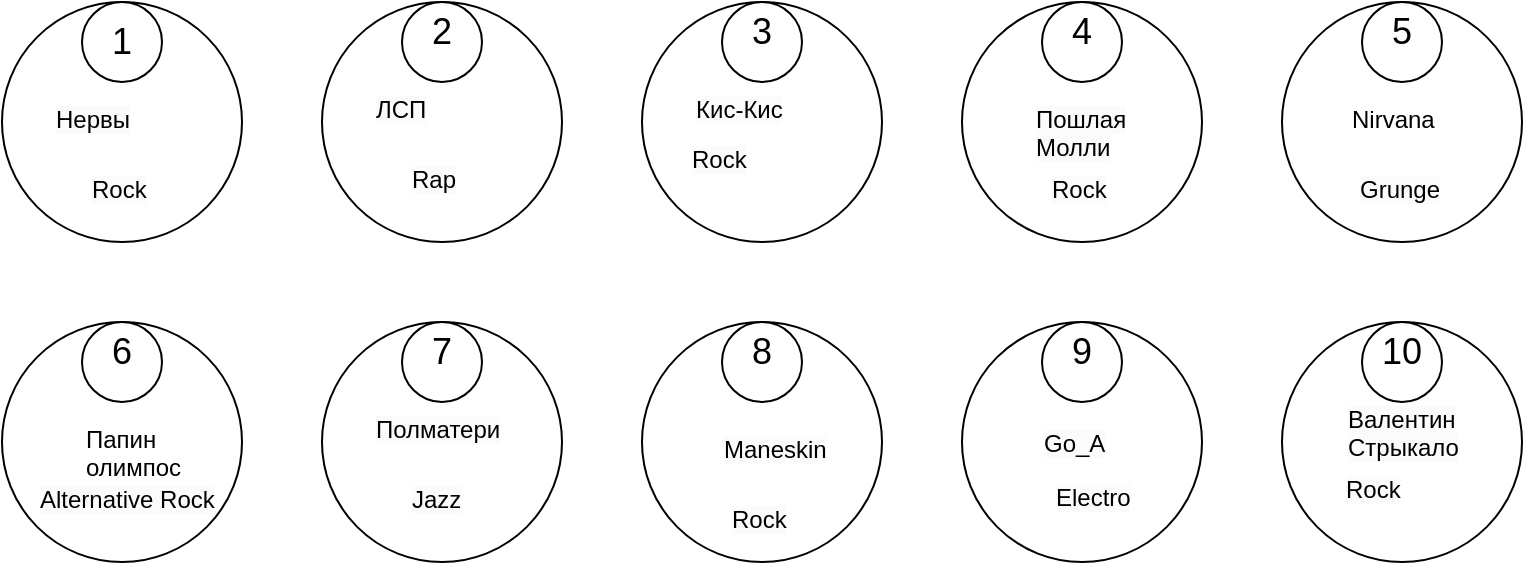 <mxfile version="27.0.2" pages="6">
  <diagram name="Узел Bands" id="0z7pXyG2HRQCWDq4F3S4">
    <mxGraphModel dx="1049" dy="828" grid="1" gridSize="10" guides="1" tooltips="1" connect="1" arrows="1" fold="1" page="1" pageScale="1" pageWidth="827" pageHeight="1169" math="0" shadow="0">
      <root>
        <mxCell id="0" />
        <mxCell id="1" parent="0" />
        <mxCell id="p-g0bfoVvaIKjin6gbQ0-1" value="" style="ellipse;whiteSpace=wrap;html=1;" parent="1" vertex="1">
          <mxGeometry y="80" width="120" height="120" as="geometry" />
        </mxCell>
        <mxCell id="p-g0bfoVvaIKjin6gbQ0-2" value="" style="ellipse;whiteSpace=wrap;html=1;" parent="1" vertex="1">
          <mxGeometry x="640" y="80" width="120" height="120" as="geometry" />
        </mxCell>
        <mxCell id="p-g0bfoVvaIKjin6gbQ0-3" value="" style="ellipse;whiteSpace=wrap;html=1;" parent="1" vertex="1">
          <mxGeometry x="480" y="80" width="120" height="120" as="geometry" />
        </mxCell>
        <mxCell id="p-g0bfoVvaIKjin6gbQ0-4" value="" style="ellipse;whiteSpace=wrap;html=1;" parent="1" vertex="1">
          <mxGeometry x="320" y="80" width="120" height="120" as="geometry" />
        </mxCell>
        <mxCell id="p-g0bfoVvaIKjin6gbQ0-5" value="" style="ellipse;whiteSpace=wrap;html=1;" parent="1" vertex="1">
          <mxGeometry x="160" y="80" width="120" height="120" as="geometry" />
        </mxCell>
        <mxCell id="p-g0bfoVvaIKjin6gbQ0-6" value="" style="ellipse;whiteSpace=wrap;html=1;" parent="1" vertex="1">
          <mxGeometry y="240" width="120" height="120" as="geometry" />
        </mxCell>
        <mxCell id="p-g0bfoVvaIKjin6gbQ0-7" value="" style="ellipse;whiteSpace=wrap;html=1;" parent="1" vertex="1">
          <mxGeometry x="480" y="240" width="120" height="120" as="geometry" />
        </mxCell>
        <mxCell id="p-g0bfoVvaIKjin6gbQ0-8" value="" style="ellipse;whiteSpace=wrap;html=1;" parent="1" vertex="1">
          <mxGeometry x="320" y="240" width="120" height="120" as="geometry" />
        </mxCell>
        <mxCell id="p-g0bfoVvaIKjin6gbQ0-9" value="" style="ellipse;whiteSpace=wrap;html=1;" parent="1" vertex="1">
          <mxGeometry x="160" y="240" width="120" height="120" as="geometry" />
        </mxCell>
        <mxCell id="p-g0bfoVvaIKjin6gbQ0-10" value="" style="ellipse;whiteSpace=wrap;html=1;" parent="1" vertex="1">
          <mxGeometry x="640" y="240" width="120" height="120" as="geometry" />
        </mxCell>
        <mxCell id="p-g0bfoVvaIKjin6gbQ0-11" value="" style="ellipse;whiteSpace=wrap;html=1;" parent="1" vertex="1">
          <mxGeometry x="40" y="80" width="40" height="40" as="geometry" />
        </mxCell>
        <mxCell id="p-g0bfoVvaIKjin6gbQ0-12" value="" style="ellipse;whiteSpace=wrap;html=1;" parent="1" vertex="1">
          <mxGeometry x="680" y="80" width="40" height="40" as="geometry" />
        </mxCell>
        <mxCell id="p-g0bfoVvaIKjin6gbQ0-13" value="" style="ellipse;whiteSpace=wrap;html=1;" parent="1" vertex="1">
          <mxGeometry x="520" y="80" width="40" height="40" as="geometry" />
        </mxCell>
        <mxCell id="p-g0bfoVvaIKjin6gbQ0-14" value="" style="ellipse;whiteSpace=wrap;html=1;" parent="1" vertex="1">
          <mxGeometry x="360" y="80" width="40" height="40" as="geometry" />
        </mxCell>
        <mxCell id="p-g0bfoVvaIKjin6gbQ0-15" value="" style="ellipse;whiteSpace=wrap;html=1;" parent="1" vertex="1">
          <mxGeometry x="200" y="80" width="40" height="40" as="geometry" />
        </mxCell>
        <mxCell id="p-g0bfoVvaIKjin6gbQ0-16" value="" style="ellipse;whiteSpace=wrap;html=1;" parent="1" vertex="1">
          <mxGeometry x="40" y="240" width="40" height="40" as="geometry" />
        </mxCell>
        <mxCell id="p-g0bfoVvaIKjin6gbQ0-17" value="" style="ellipse;whiteSpace=wrap;html=1;" parent="1" vertex="1">
          <mxGeometry x="680" y="240" width="40" height="40" as="geometry" />
        </mxCell>
        <mxCell id="p-g0bfoVvaIKjin6gbQ0-18" value="" style="ellipse;whiteSpace=wrap;html=1;" parent="1" vertex="1">
          <mxGeometry x="520" y="240" width="40" height="40" as="geometry" />
        </mxCell>
        <mxCell id="p-g0bfoVvaIKjin6gbQ0-19" value="" style="ellipse;whiteSpace=wrap;html=1;" parent="1" vertex="1">
          <mxGeometry x="360" y="240" width="40" height="40" as="geometry" />
        </mxCell>
        <mxCell id="p-g0bfoVvaIKjin6gbQ0-20" value="" style="ellipse;whiteSpace=wrap;html=1;" parent="1" vertex="1">
          <mxGeometry x="200" y="240" width="40" height="40" as="geometry" />
        </mxCell>
        <mxCell id="p-g0bfoVvaIKjin6gbQ0-21" value="&lt;font style=&quot;font-size: 18px;&quot;&gt;1&lt;/font&gt;" style="text;html=1;align=center;verticalAlign=middle;whiteSpace=wrap;rounded=0;" parent="1" vertex="1">
          <mxGeometry x="30" y="85" width="60" height="30" as="geometry" />
        </mxCell>
        <mxCell id="p-g0bfoVvaIKjin6gbQ0-22" value="&lt;font style=&quot;font-size: 18px;&quot;&gt;9&lt;/font&gt;" style="text;html=1;align=center;verticalAlign=middle;whiteSpace=wrap;rounded=0;" parent="1" vertex="1">
          <mxGeometry x="510" y="240" width="60" height="30" as="geometry" />
        </mxCell>
        <mxCell id="p-g0bfoVvaIKjin6gbQ0-23" value="&lt;font style=&quot;font-size: 18px;&quot;&gt;8&lt;/font&gt;" style="text;html=1;align=center;verticalAlign=middle;whiteSpace=wrap;rounded=0;" parent="1" vertex="1">
          <mxGeometry x="350" y="240" width="60" height="30" as="geometry" />
        </mxCell>
        <mxCell id="p-g0bfoVvaIKjin6gbQ0-24" value="&lt;font style=&quot;font-size: 18px;&quot;&gt;7&lt;/font&gt;" style="text;html=1;align=center;verticalAlign=middle;whiteSpace=wrap;rounded=0;" parent="1" vertex="1">
          <mxGeometry x="190" y="240" width="60" height="30" as="geometry" />
        </mxCell>
        <mxCell id="p-g0bfoVvaIKjin6gbQ0-25" value="&lt;font style=&quot;font-size: 18px;&quot;&gt;6&lt;/font&gt;" style="text;html=1;align=center;verticalAlign=middle;whiteSpace=wrap;rounded=0;" parent="1" vertex="1">
          <mxGeometry x="30" y="240" width="60" height="30" as="geometry" />
        </mxCell>
        <mxCell id="p-g0bfoVvaIKjin6gbQ0-26" value="&lt;font style=&quot;font-size: 18px;&quot;&gt;5&lt;/font&gt;" style="text;html=1;align=center;verticalAlign=middle;whiteSpace=wrap;rounded=0;" parent="1" vertex="1">
          <mxGeometry x="670" y="80" width="60" height="30" as="geometry" />
        </mxCell>
        <mxCell id="p-g0bfoVvaIKjin6gbQ0-27" value="&lt;font style=&quot;font-size: 18px;&quot;&gt;4&lt;/font&gt;" style="text;html=1;align=center;verticalAlign=middle;whiteSpace=wrap;rounded=0;" parent="1" vertex="1">
          <mxGeometry x="510" y="80" width="60" height="30" as="geometry" />
        </mxCell>
        <mxCell id="p-g0bfoVvaIKjin6gbQ0-28" value="&lt;font style=&quot;font-size: 18px;&quot;&gt;3&lt;/font&gt;" style="text;html=1;align=center;verticalAlign=middle;whiteSpace=wrap;rounded=0;" parent="1" vertex="1">
          <mxGeometry x="350" y="80" width="60" height="30" as="geometry" />
        </mxCell>
        <mxCell id="p-g0bfoVvaIKjin6gbQ0-29" value="&lt;font style=&quot;font-size: 18px;&quot;&gt;2&lt;/font&gt;" style="text;html=1;align=center;verticalAlign=middle;whiteSpace=wrap;rounded=0;" parent="1" vertex="1">
          <mxGeometry x="190" y="80" width="60" height="30" as="geometry" />
        </mxCell>
        <mxCell id="p-g0bfoVvaIKjin6gbQ0-30" value="&lt;font style=&quot;font-size: 18px;&quot;&gt;10&lt;/font&gt;" style="text;html=1;align=center;verticalAlign=middle;whiteSpace=wrap;rounded=0;" parent="1" vertex="1">
          <mxGeometry x="670" y="240" width="60" height="30" as="geometry" />
        </mxCell>
        <mxCell id="p-g0bfoVvaIKjin6gbQ0-31" value="&lt;span style=&quot;color: rgb(0, 0, 0); font-family: Helvetica; font-size: 12px; font-style: normal; font-variant-ligatures: normal; font-variant-caps: normal; font-weight: 400; letter-spacing: normal; orphans: 2; text-align: left; text-indent: 0px; text-transform: none; widows: 2; word-spacing: 0px; -webkit-text-stroke-width: 0px; background-color: rgb(251, 251, 251); text-decoration-thickness: initial; text-decoration-style: initial; text-decoration-color: initial; float: none; display: inline !important;&quot;&gt;Нервы&lt;/span&gt;" style="text;whiteSpace=wrap;html=1;" parent="1" vertex="1">
          <mxGeometry x="25" y="125" width="70" height="30" as="geometry" />
        </mxCell>
        <mxCell id="p-g0bfoVvaIKjin6gbQ0-32" value="&lt;span style=&quot;color: rgb(0, 0, 0); font-family: Helvetica; font-size: 12px; font-style: normal; font-variant-ligatures: normal; font-variant-caps: normal; font-weight: 400; letter-spacing: normal; orphans: 2; text-align: left; text-indent: 0px; text-transform: none; widows: 2; word-spacing: 0px; -webkit-text-stroke-width: 0px; background-color: rgb(251, 251, 251); text-decoration-thickness: initial; text-decoration-style: initial; text-decoration-color: initial; float: none; display: inline !important;&quot;&gt;Rock&lt;/span&gt;" style="text;whiteSpace=wrap;html=1;" parent="1" vertex="1">
          <mxGeometry x="42.5" y="160" width="35" height="20" as="geometry" />
        </mxCell>
        <mxCell id="p-g0bfoVvaIKjin6gbQ0-121" value="&lt;span style=&quot;color: rgb(0, 0, 0); font-family: Helvetica; font-size: 12px; font-style: normal; font-variant-ligatures: normal; font-variant-caps: normal; font-weight: 400; letter-spacing: normal; orphans: 2; text-align: left; text-indent: 0px; text-transform: none; widows: 2; word-spacing: 0px; -webkit-text-stroke-width: 0px; background-color: rgb(251, 251, 251); text-decoration-thickness: initial; text-decoration-style: initial; text-decoration-color: initial; float: none; display: inline !important;&quot;&gt;ЛСП&lt;/span&gt;" style="text;whiteSpace=wrap;html=1;" parent="1" vertex="1">
          <mxGeometry x="185" y="120" width="75" height="30" as="geometry" />
        </mxCell>
        <mxCell id="p-g0bfoVvaIKjin6gbQ0-122" value="&lt;span style=&quot;color: rgb(0, 0, 0); font-family: Helvetica; font-size: 12px; font-style: normal; font-variant-ligatures: normal; font-variant-caps: normal; font-weight: 400; letter-spacing: normal; orphans: 2; text-align: left; text-indent: 0px; text-transform: none; widows: 2; word-spacing: 0px; -webkit-text-stroke-width: 0px; background-color: rgb(251, 251, 251); text-decoration-thickness: initial; text-decoration-style: initial; text-decoration-color: initial; float: none; display: inline !important;&quot;&gt;Rap&lt;/span&gt;" style="text;whiteSpace=wrap;html=1;" parent="1" vertex="1">
          <mxGeometry x="202.5" y="155" width="35" height="20" as="geometry" />
        </mxCell>
        <mxCell id="p-g0bfoVvaIKjin6gbQ0-130" value="Папин олимпос" style="text;whiteSpace=wrap;html=1;" parent="1" vertex="1">
          <mxGeometry x="40" y="285" width="70" height="30" as="geometry" />
        </mxCell>
        <mxCell id="p-g0bfoVvaIKjin6gbQ0-131" value="&lt;span style=&quot;color: rgb(0, 0, 0); font-family: Helvetica; font-size: 12px; font-style: normal; font-variant-ligatures: normal; font-variant-caps: normal; font-weight: 400; letter-spacing: normal; orphans: 2; text-align: left; text-indent: 0px; text-transform: none; widows: 2; word-spacing: 0px; -webkit-text-stroke-width: 0px; background-color: rgb(251, 251, 251); text-decoration-thickness: initial; text-decoration-style: initial; text-decoration-color: initial; float: none; display: inline !important;&quot;&gt;Alternative Rock&lt;/span&gt;" style="text;whiteSpace=wrap;html=1;" parent="1" vertex="1">
          <mxGeometry x="17" y="315" width="110" height="20" as="geometry" />
        </mxCell>
        <mxCell id="p-g0bfoVvaIKjin6gbQ0-132" value="&lt;span style=&quot;color: rgb(0, 0, 0); font-family: Helvetica; font-size: 12px; font-style: normal; font-variant-ligatures: normal; font-variant-caps: normal; font-weight: 400; letter-spacing: normal; orphans: 2; text-align: left; text-indent: 0px; text-transform: none; widows: 2; word-spacing: 0px; -webkit-text-stroke-width: 0px; background-color: rgb(251, 251, 251); text-decoration-thickness: initial; text-decoration-style: initial; text-decoration-color: initial; float: none; display: inline !important;&quot;&gt;Полматери&lt;/span&gt;" style="text;whiteSpace=wrap;html=1;" parent="1" vertex="1">
          <mxGeometry x="185" y="280" width="70" height="30" as="geometry" />
        </mxCell>
        <mxCell id="p-g0bfoVvaIKjin6gbQ0-133" value="&lt;span style=&quot;color: rgb(0, 0, 0); font-family: Helvetica; font-size: 12px; font-style: normal; font-variant-ligatures: normal; font-variant-caps: normal; font-weight: 400; letter-spacing: normal; orphans: 2; text-align: left; text-indent: 0px; text-transform: none; widows: 2; word-spacing: 0px; -webkit-text-stroke-width: 0px; background-color: rgb(251, 251, 251); text-decoration-thickness: initial; text-decoration-style: initial; text-decoration-color: initial; float: none; display: inline !important;&quot;&gt;Jazz&lt;/span&gt;" style="text;whiteSpace=wrap;html=1;" parent="1" vertex="1">
          <mxGeometry x="202.5" y="315" width="35" height="20" as="geometry" />
        </mxCell>
        <mxCell id="p-g0bfoVvaIKjin6gbQ0-134" value="&lt;span style=&quot;color: rgb(0, 0, 0); font-family: Helvetica; font-size: 12px; font-style: normal; font-variant-ligatures: normal; font-variant-caps: normal; font-weight: 400; letter-spacing: normal; orphans: 2; text-align: left; text-indent: 0px; text-transform: none; widows: 2; word-spacing: 0px; -webkit-text-stroke-width: 0px; background-color: rgb(251, 251, 251); text-decoration-thickness: initial; text-decoration-style: initial; text-decoration-color: initial; float: none; display: inline !important;&quot;&gt;Кис-Кис&lt;/span&gt;" style="text;whiteSpace=wrap;html=1;" parent="1" vertex="1">
          <mxGeometry x="345" y="120" width="70" height="30" as="geometry" />
        </mxCell>
        <mxCell id="p-g0bfoVvaIKjin6gbQ0-135" value="&lt;span style=&quot;color: rgb(0, 0, 0); font-family: Helvetica; font-size: 12px; font-style: normal; font-variant-ligatures: normal; font-variant-caps: normal; font-weight: 400; letter-spacing: normal; orphans: 2; text-align: left; text-indent: 0px; text-transform: none; widows: 2; word-spacing: 0px; -webkit-text-stroke-width: 0px; background-color: rgb(251, 251, 251); text-decoration-thickness: initial; text-decoration-style: initial; text-decoration-color: initial; float: none; display: inline !important;&quot;&gt;Rock&lt;/span&gt;" style="text;whiteSpace=wrap;html=1;" parent="1" vertex="1">
          <mxGeometry x="343" y="145" width="80" height="20" as="geometry" />
        </mxCell>
        <mxCell id="p-g0bfoVvaIKjin6gbQ0-136" value="&lt;span style=&quot;color: rgb(0, 0, 0); font-family: Helvetica; font-size: 12px; font-style: normal; font-variant-ligatures: normal; font-variant-caps: normal; font-weight: 400; letter-spacing: normal; orphans: 2; text-align: left; text-indent: 0px; text-transform: none; widows: 2; word-spacing: 0px; -webkit-text-stroke-width: 0px; background-color: rgb(251, 251, 251); text-decoration-thickness: initial; text-decoration-style: initial; text-decoration-color: initial; float: none; display: inline !important;&quot;&gt;Пошлая Молли&lt;/span&gt;" style="text;whiteSpace=wrap;html=1;" parent="1" vertex="1">
          <mxGeometry x="515" y="125" width="70" height="30" as="geometry" />
        </mxCell>
        <mxCell id="p-g0bfoVvaIKjin6gbQ0-137" value="&lt;span style=&quot;color: rgb(0, 0, 0); font-family: Helvetica; font-size: 12px; font-style: normal; font-variant-ligatures: normal; font-variant-caps: normal; font-weight: 400; letter-spacing: normal; orphans: 2; text-align: left; text-indent: 0px; text-transform: none; widows: 2; word-spacing: 0px; -webkit-text-stroke-width: 0px; background-color: rgb(251, 251, 251); text-decoration-thickness: initial; text-decoration-style: initial; text-decoration-color: initial; float: none; display: inline !important;&quot;&gt;Rock&lt;/span&gt;" style="text;whiteSpace=wrap;html=1;" parent="1" vertex="1">
          <mxGeometry x="522.5" y="160" width="35" height="20" as="geometry" />
        </mxCell>
        <mxCell id="p-g0bfoVvaIKjin6gbQ0-140" value="Nirvana" style="text;whiteSpace=wrap;html=1;" parent="1" vertex="1">
          <mxGeometry x="673" y="125" width="70" height="30" as="geometry" />
        </mxCell>
        <mxCell id="p-g0bfoVvaIKjin6gbQ0-141" value="&lt;span style=&quot;color: rgb(0, 0, 0); font-family: Helvetica; font-size: 12px; font-style: normal; font-variant-ligatures: normal; font-variant-caps: normal; font-weight: 400; letter-spacing: normal; orphans: 2; text-align: left; text-indent: 0px; text-transform: none; widows: 2; word-spacing: 0px; -webkit-text-stroke-width: 0px; background-color: rgb(251, 251, 251); text-decoration-thickness: initial; text-decoration-style: initial; text-decoration-color: initial; float: none; display: inline !important;&quot;&gt;Grunge&lt;/span&gt;" style="text;whiteSpace=wrap;html=1;" parent="1" vertex="1">
          <mxGeometry x="676.5" y="160" width="35" height="20" as="geometry" />
        </mxCell>
        <mxCell id="p-g0bfoVvaIKjin6gbQ0-142" value="&lt;span style=&quot;color: rgb(0, 0, 0); font-family: Helvetica; font-size: 12px; font-style: normal; font-variant-ligatures: normal; font-variant-caps: normal; font-weight: 400; letter-spacing: normal; orphans: 2; text-align: left; text-indent: 0px; text-transform: none; widows: 2; word-spacing: 0px; -webkit-text-stroke-width: 0px; background-color: rgb(251, 251, 251); text-decoration-thickness: initial; text-decoration-style: initial; text-decoration-color: initial; float: none; display: inline !important;&quot;&gt;Maneskin&lt;/span&gt;" style="text;whiteSpace=wrap;html=1;" parent="1" vertex="1">
          <mxGeometry x="359" y="290" width="70" height="30" as="geometry" />
        </mxCell>
        <mxCell id="p-g0bfoVvaIKjin6gbQ0-143" value="&lt;span style=&quot;color: rgb(0, 0, 0); font-family: Helvetica; font-size: 12px; font-style: normal; font-variant-ligatures: normal; font-variant-caps: normal; font-weight: 400; letter-spacing: normal; orphans: 2; text-align: left; text-indent: 0px; text-transform: none; widows: 2; word-spacing: 0px; -webkit-text-stroke-width: 0px; background-color: rgb(251, 251, 251); text-decoration-thickness: initial; text-decoration-style: initial; text-decoration-color: initial; float: none; display: inline !important;&quot;&gt;Rock&lt;/span&gt;" style="text;whiteSpace=wrap;html=1;" parent="1" vertex="1">
          <mxGeometry x="362.5" y="325" width="35" height="20" as="geometry" />
        </mxCell>
        <mxCell id="p-g0bfoVvaIKjin6gbQ0-144" value="&lt;span style=&quot;color: rgb(0, 0, 0); font-family: Helvetica; font-size: 12px; font-style: normal; font-variant-ligatures: normal; font-variant-caps: normal; font-weight: 400; letter-spacing: normal; orphans: 2; text-align: left; text-indent: 0px; text-transform: none; widows: 2; word-spacing: 0px; -webkit-text-stroke-width: 0px; background-color: rgb(251, 251, 251); text-decoration-thickness: initial; text-decoration-style: initial; text-decoration-color: initial; float: none; display: inline !important;&quot;&gt;Go_A&lt;/span&gt;" style="text;whiteSpace=wrap;html=1;" parent="1" vertex="1">
          <mxGeometry x="519" y="287" width="70" height="30" as="geometry" />
        </mxCell>
        <mxCell id="p-g0bfoVvaIKjin6gbQ0-145" value="&lt;span style=&quot;background-color: rgb(251, 251, 251);&quot;&gt;Electro&lt;/span&gt;" style="text;whiteSpace=wrap;html=1;" parent="1" vertex="1">
          <mxGeometry x="525" y="314" width="39.5" height="20" as="geometry" />
        </mxCell>
        <mxCell id="p-g0bfoVvaIKjin6gbQ0-146" value="&lt;span style=&quot;color: rgb(0, 0, 0); font-family: Helvetica; font-size: 12px; font-style: normal; font-variant-ligatures: normal; font-variant-caps: normal; font-weight: 400; letter-spacing: normal; orphans: 2; text-align: left; text-indent: 0px; text-transform: none; widows: 2; word-spacing: 0px; -webkit-text-stroke-width: 0px; background-color: rgb(251, 251, 251); text-decoration-thickness: initial; text-decoration-style: initial; text-decoration-color: initial; float: none; display: inline !important;&quot;&gt;Валентин Стрыкало&lt;/span&gt;" style="text;whiteSpace=wrap;html=1;" parent="1" vertex="1">
          <mxGeometry x="671" y="275" width="70" height="30" as="geometry" />
        </mxCell>
        <mxCell id="p-g0bfoVvaIKjin6gbQ0-147" value="&lt;span style=&quot;background-color: rgb(251, 251, 251);&quot;&gt;Rock&lt;/span&gt;" style="text;whiteSpace=wrap;html=1;" parent="1" vertex="1">
          <mxGeometry x="669.5" y="310" width="35" height="20" as="geometry" />
        </mxCell>
      </root>
    </mxGraphModel>
  </diagram>
  <diagram id="9xZNigFHJN2XtFfBQqT4" name="Узел Albums">
    <mxGraphModel dx="1049" dy="828" grid="1" gridSize="10" guides="1" tooltips="1" connect="1" arrows="1" fold="1" page="1" pageScale="1" pageWidth="827" pageHeight="1169" math="0" shadow="0">
      <root>
        <mxCell id="0" />
        <mxCell id="1" parent="0" />
        <mxCell id="6M-3ACbZJSzWJa0tOA0y-1" value="" style="rounded=0;whiteSpace=wrap;html=1;" parent="1" vertex="1">
          <mxGeometry y="80" width="120" height="100" as="geometry" />
        </mxCell>
        <mxCell id="6M-3ACbZJSzWJa0tOA0y-2" value="" style="rounded=0;whiteSpace=wrap;html=1;" parent="1" vertex="1">
          <mxGeometry y="200" width="120" height="80" as="geometry" />
        </mxCell>
        <mxCell id="6M-3ACbZJSzWJa0tOA0y-3" value="" style="rounded=0;whiteSpace=wrap;html=1;" parent="1" vertex="1">
          <mxGeometry x="160" y="200" width="120" height="110" as="geometry" />
        </mxCell>
        <mxCell id="6M-3ACbZJSzWJa0tOA0y-4" value="" style="rounded=0;whiteSpace=wrap;html=1;" parent="1" vertex="1">
          <mxGeometry x="320" y="200" width="120" height="120" as="geometry" />
        </mxCell>
        <mxCell id="6M-3ACbZJSzWJa0tOA0y-5" value="" style="rounded=0;whiteSpace=wrap;html=1;" parent="1" vertex="1">
          <mxGeometry x="480" y="200" width="120" height="80" as="geometry" />
        </mxCell>
        <mxCell id="6M-3ACbZJSzWJa0tOA0y-6" value="" style="rounded=0;whiteSpace=wrap;html=1;" parent="1" vertex="1">
          <mxGeometry x="640" y="200" width="120" height="80" as="geometry" />
        </mxCell>
        <mxCell id="6M-3ACbZJSzWJa0tOA0y-7" value="" style="rounded=0;whiteSpace=wrap;html=1;" parent="1" vertex="1">
          <mxGeometry x="640" y="80" width="120" height="80" as="geometry" />
        </mxCell>
        <mxCell id="6M-3ACbZJSzWJa0tOA0y-8" value="" style="rounded=0;whiteSpace=wrap;html=1;" parent="1" vertex="1">
          <mxGeometry x="480" y="80" width="120" height="100" as="geometry" />
        </mxCell>
        <mxCell id="6M-3ACbZJSzWJa0tOA0y-9" value="" style="rounded=0;whiteSpace=wrap;html=1;" parent="1" vertex="1">
          <mxGeometry x="320" y="80" width="120" height="100" as="geometry" />
        </mxCell>
        <mxCell id="6M-3ACbZJSzWJa0tOA0y-10" value="" style="rounded=0;whiteSpace=wrap;html=1;" parent="1" vertex="1">
          <mxGeometry x="160" y="80" width="120" height="100" as="geometry" />
        </mxCell>
        <mxCell id="6M-3ACbZJSzWJa0tOA0y-11" value="" style="rounded=0;whiteSpace=wrap;html=1;" parent="1" vertex="1">
          <mxGeometry x="40" y="80" width="40" height="30" as="geometry" />
        </mxCell>
        <mxCell id="6M-3ACbZJSzWJa0tOA0y-12" value="" style="rounded=0;whiteSpace=wrap;html=1;" parent="1" vertex="1">
          <mxGeometry x="680" y="200" width="40" height="30" as="geometry" />
        </mxCell>
        <mxCell id="6M-3ACbZJSzWJa0tOA0y-13" value="" style="rounded=0;whiteSpace=wrap;html=1;" parent="1" vertex="1">
          <mxGeometry x="520" y="200" width="40" height="30" as="geometry" />
        </mxCell>
        <mxCell id="6M-3ACbZJSzWJa0tOA0y-14" value="" style="rounded=0;whiteSpace=wrap;html=1;" parent="1" vertex="1">
          <mxGeometry x="360" y="200" width="40" height="30" as="geometry" />
        </mxCell>
        <mxCell id="6M-3ACbZJSzWJa0tOA0y-15" value="" style="rounded=0;whiteSpace=wrap;html=1;" parent="1" vertex="1">
          <mxGeometry x="200" y="200" width="40" height="30" as="geometry" />
        </mxCell>
        <mxCell id="6M-3ACbZJSzWJa0tOA0y-16" value="" style="rounded=0;whiteSpace=wrap;html=1;" parent="1" vertex="1">
          <mxGeometry x="40" y="200" width="40" height="30" as="geometry" />
        </mxCell>
        <mxCell id="6M-3ACbZJSzWJa0tOA0y-17" value="" style="rounded=0;whiteSpace=wrap;html=1;" parent="1" vertex="1">
          <mxGeometry x="680" y="80" width="40" height="30" as="geometry" />
        </mxCell>
        <mxCell id="6M-3ACbZJSzWJa0tOA0y-18" value="" style="rounded=0;whiteSpace=wrap;html=1;" parent="1" vertex="1">
          <mxGeometry x="520" y="80" width="40" height="30" as="geometry" />
        </mxCell>
        <mxCell id="6M-3ACbZJSzWJa0tOA0y-19" value="" style="rounded=0;whiteSpace=wrap;html=1;" parent="1" vertex="1">
          <mxGeometry x="360" y="80" width="40" height="30" as="geometry" />
        </mxCell>
        <mxCell id="6M-3ACbZJSzWJa0tOA0y-20" value="" style="rounded=0;whiteSpace=wrap;html=1;" parent="1" vertex="1">
          <mxGeometry x="200" y="80" width="40" height="30" as="geometry" />
        </mxCell>
        <mxCell id="6M-3ACbZJSzWJa0tOA0y-21" value="&lt;font style=&quot;font-size: 18px;&quot;&gt;10&lt;/font&gt;" style="text;html=1;align=center;verticalAlign=middle;whiteSpace=wrap;rounded=0;" parent="1" vertex="1">
          <mxGeometry x="30" y="80" width="60" height="30" as="geometry" />
        </mxCell>
        <mxCell id="6M-3ACbZJSzWJa0tOA0y-22" value="&lt;font style=&quot;font-size: 18px;&quot;&gt;1&lt;/font&gt;" style="text;html=1;align=center;verticalAlign=middle;whiteSpace=wrap;rounded=0;" parent="1" vertex="1">
          <mxGeometry x="190" y="80" width="60" height="30" as="geometry" />
        </mxCell>
        <mxCell id="6M-3ACbZJSzWJa0tOA0y-23" value="&lt;font style=&quot;font-size: 18px;&quot;&gt;4&lt;/font&gt;" style="text;html=1;align=center;verticalAlign=middle;whiteSpace=wrap;rounded=0;" parent="1" vertex="1">
          <mxGeometry x="350" y="80" width="60" height="30" as="geometry" />
        </mxCell>
        <mxCell id="6M-3ACbZJSzWJa0tOA0y-24" value="&lt;span style=&quot;font-size: 18px;&quot;&gt;3&lt;/span&gt;" style="text;html=1;align=center;verticalAlign=middle;whiteSpace=wrap;rounded=0;" parent="1" vertex="1">
          <mxGeometry x="510" y="80" width="60" height="30" as="geometry" />
        </mxCell>
        <mxCell id="6M-3ACbZJSzWJa0tOA0y-25" value="&lt;font style=&quot;font-size: 18px;&quot;&gt;2&lt;/font&gt;" style="text;html=1;align=center;verticalAlign=middle;whiteSpace=wrap;rounded=0;" parent="1" vertex="1">
          <mxGeometry x="670" y="80" width="60" height="30" as="geometry" />
        </mxCell>
        <mxCell id="6M-3ACbZJSzWJa0tOA0y-26" value="&lt;font style=&quot;font-size: 18px;&quot;&gt;6&lt;/font&gt;" style="text;html=1;align=center;verticalAlign=middle;whiteSpace=wrap;rounded=0;" parent="1" vertex="1">
          <mxGeometry x="30" y="200" width="60" height="30" as="geometry" />
        </mxCell>
        <mxCell id="6M-3ACbZJSzWJa0tOA0y-27" value="&lt;font style=&quot;font-size: 18px;&quot;&gt;7&lt;/font&gt;" style="text;html=1;align=center;verticalAlign=middle;whiteSpace=wrap;rounded=0;" parent="1" vertex="1">
          <mxGeometry x="190" y="200" width="60" height="30" as="geometry" />
        </mxCell>
        <mxCell id="6M-3ACbZJSzWJa0tOA0y-28" value="&lt;font style=&quot;font-size: 18px;&quot;&gt;8&lt;/font&gt;" style="text;html=1;align=center;verticalAlign=middle;whiteSpace=wrap;rounded=0;" parent="1" vertex="1">
          <mxGeometry x="350" y="200" width="60" height="30" as="geometry" />
        </mxCell>
        <mxCell id="6M-3ACbZJSzWJa0tOA0y-29" value="&lt;font style=&quot;font-size: 18px;&quot;&gt;9&lt;/font&gt;" style="text;html=1;align=center;verticalAlign=middle;whiteSpace=wrap;rounded=0;" parent="1" vertex="1">
          <mxGeometry x="510" y="200" width="60" height="30" as="geometry" />
        </mxCell>
        <mxCell id="6M-3ACbZJSzWJa0tOA0y-30" value="&lt;font style=&quot;font-size: 18px;&quot;&gt;5&lt;/font&gt;" style="text;html=1;align=center;verticalAlign=middle;whiteSpace=wrap;rounded=0;" parent="1" vertex="1">
          <mxGeometry x="670" y="200" width="60" height="30" as="geometry" />
        </mxCell>
        <mxCell id="6M-3ACbZJSzWJa0tOA0y-31" value="&lt;span style=&quot;color: rgb(0, 0, 0); font-family: Helvetica; font-size: 12px; font-style: normal; font-variant-ligatures: normal; font-variant-caps: normal; font-weight: 400; letter-spacing: normal; orphans: 2; text-align: left; text-indent: 0px; text-transform: none; widows: 2; word-spacing: 0px; -webkit-text-stroke-width: 0px; background-color: rgb(251, 251, 251); text-decoration-thickness: initial; text-decoration-style: initial; text-decoration-color: initial; float: none; display: inline !important;&quot;&gt;Свободное плавание&lt;/span&gt;" style="text;whiteSpace=wrap;html=1;" parent="1" vertex="1">
          <mxGeometry x="25" y="110" width="70" height="30" as="geometry" />
        </mxCell>
        <mxCell id="6M-3ACbZJSzWJa0tOA0y-32" value="&lt;span style=&quot;color: rgb(0, 0, 0); font-family: Helvetica; font-size: 12px; font-style: normal; font-variant-ligatures: normal; font-variant-caps: normal; font-weight: 400; letter-spacing: normal; orphans: 2; text-align: left; text-indent: 0px; text-transform: none; widows: 2; word-spacing: 0px; -webkit-text-stroke-width: 0px; background-color: rgb(251, 251, 251); text-decoration-thickness: initial; text-decoration-style: initial; text-decoration-color: initial; float: none; display: inline !important;&quot;&gt;2014&lt;/span&gt;" style="text;whiteSpace=wrap;html=1;" parent="1" vertex="1">
          <mxGeometry x="40" y="150" width="40" height="40" as="geometry" />
        </mxCell>
        <mxCell id="6M-3ACbZJSzWJa0tOA0y-46" value="&lt;span style=&quot;color: rgb(0, 0, 0); font-family: Helvetica; font-size: 12px; font-style: normal; font-variant-ligatures: normal; font-variant-caps: normal; font-weight: 400; letter-spacing: normal; orphans: 2; text-align: left; text-indent: 0px; text-transform: none; widows: 2; word-spacing: 0px; -webkit-text-stroke-width: 0px; background-color: rgb(251, 251, 251); text-decoration-thickness: initial; text-decoration-style: initial; text-decoration-color: initial; float: none; display: inline !important;&quot;&gt;Слем и депрессия&lt;/span&gt;" style="text;whiteSpace=wrap;html=1;" parent="1" vertex="1">
          <mxGeometry x="176" y="110" width="103" height="30" as="geometry" />
        </mxCell>
        <mxCell id="6M-3ACbZJSzWJa0tOA0y-47" value="&lt;span style=&quot;color: rgb(0, 0, 0); font-family: Helvetica; font-size: 12px; font-style: normal; font-variant-ligatures: normal; font-variant-caps: normal; font-weight: 400; letter-spacing: normal; orphans: 2; text-align: left; text-indent: 0px; text-transform: none; widows: 2; word-spacing: 0px; -webkit-text-stroke-width: 0px; background-color: rgb(251, 251, 251); text-decoration-thickness: initial; text-decoration-style: initial; text-decoration-color: initial; float: none; display: inline !important;&quot;&gt;2021&lt;/span&gt;" style="text;whiteSpace=wrap;html=1;" parent="1" vertex="1">
          <mxGeometry x="200" y="144" width="40" height="40" as="geometry" />
        </mxCell>
        <mxCell id="6M-3ACbZJSzWJa0tOA0y-48" value="&lt;span style=&quot;color: rgb(0, 0, 0); font-family: Helvetica; font-size: 12px; font-style: normal; font-variant-ligatures: normal; font-variant-caps: normal; font-weight: 400; letter-spacing: normal; orphans: 2; text-align: left; text-indent: 0px; text-transform: none; widows: 2; word-spacing: 0px; -webkit-text-stroke-width: 0px; background-color: rgb(251, 251, 251); text-decoration-thickness: initial; text-decoration-style: initial; text-decoration-color: initial; float: none; display: inline !important;&quot;&gt;Живи, люби, танцуй&lt;/span&gt;" style="text;whiteSpace=wrap;html=1;" parent="1" vertex="1">
          <mxGeometry y="230" width="120" height="30" as="geometry" />
        </mxCell>
        <mxCell id="6M-3ACbZJSzWJa0tOA0y-49" value="&lt;span style=&quot;color: rgb(0, 0, 0); font-family: Helvetica; font-size: 12px; font-style: normal; font-variant-ligatures: normal; font-variant-caps: normal; font-weight: 400; letter-spacing: normal; orphans: 2; text-align: left; text-indent: 0px; text-transform: none; widows: 2; word-spacing: 0px; -webkit-text-stroke-width: 0px; background-color: rgb(251, 251, 251); text-decoration-thickness: initial; text-decoration-style: initial; text-decoration-color: initial; float: none; display: inline !important;&quot;&gt;2021&amp;nbsp;&amp;nbsp;&lt;/span&gt;" style="text;whiteSpace=wrap;html=1;" parent="1" vertex="1">
          <mxGeometry x="40" y="250" width="40" height="40" as="geometry" />
        </mxCell>
        <mxCell id="6M-3ACbZJSzWJa0tOA0y-50" value="&lt;span style=&quot;color: rgb(0, 0, 0); font-family: Helvetica; font-size: 12px; font-style: normal; font-variant-ligatures: normal; font-variant-caps: normal; font-weight: 400; letter-spacing: normal; orphans: 2; text-align: left; text-indent: 0px; text-transform: none; widows: 2; word-spacing: 0px; -webkit-text-stroke-width: 0px; background-color: rgb(251, 251, 251); text-decoration-thickness: initial; text-decoration-style: initial; text-decoration-color: initial; float: none; display: inline !important;&quot;&gt;Песни для девственников&lt;/span&gt;" style="text;whiteSpace=wrap;html=1;" parent="1" vertex="1">
          <mxGeometry x="185" y="230" width="85" height="30" as="geometry" />
        </mxCell>
        <mxCell id="6M-3ACbZJSzWJa0tOA0y-51" value="&lt;span style=&quot;color: rgb(0, 0, 0); font-family: Helvetica; font-size: 12px; font-style: normal; font-variant-ligatures: normal; font-variant-caps: normal; font-weight: 400; letter-spacing: normal; orphans: 2; text-align: left; text-indent: 0px; text-transform: none; widows: 2; word-spacing: 0px; -webkit-text-stroke-width: 0px; background-color: rgb(251, 251, 251); text-decoration-thickness: initial; text-decoration-style: initial; text-decoration-color: initial; float: none; display: inline !important;&quot;&gt;2022&amp;nbsp; &amp;nbsp;&amp;nbsp;&lt;/span&gt;" style="text;whiteSpace=wrap;html=1;" parent="1" vertex="1">
          <mxGeometry x="200" y="270" width="40" height="40" as="geometry" />
        </mxCell>
        <mxCell id="6M-3ACbZJSzWJa0tOA0y-52" value="&lt;span style=&quot;color: rgb(0, 0, 0); font-family: Helvetica; font-size: 12px; font-style: normal; font-variant-ligatures: normal; font-variant-caps: normal; font-weight: 400; letter-spacing: normal; orphans: 2; text-align: left; text-indent: 0px; text-transform: none; widows: 2; word-spacing: 0px; -webkit-text-stroke-width: 0px; background-color: rgb(251, 251, 251); text-decoration-thickness: initial; text-decoration-style: initial; text-decoration-color: initial; float: none; display: inline !important;&quot;&gt;Грустная девочка с глазами как у собаки&lt;/span&gt;" style="text;whiteSpace=wrap;html=1;" parent="1" vertex="1">
          <mxGeometry x="321" y="109" width="130" height="30" as="geometry" />
        </mxCell>
        <mxCell id="6M-3ACbZJSzWJa0tOA0y-53" value="&lt;span style=&quot;color: rgb(0, 0, 0); font-family: Helvetica; font-size: 12px; font-style: normal; font-variant-ligatures: normal; font-variant-caps: normal; font-weight: 400; letter-spacing: normal; orphans: 2; text-align: left; text-indent: 0px; text-transform: none; widows: 2; word-spacing: 0px; -webkit-text-stroke-width: 0px; background-color: rgb(251, 251, 251); text-decoration-thickness: initial; text-decoration-style: initial; text-decoration-color: initial; float: none; display: inline !important;&quot;&gt;2018&lt;/span&gt;" style="text;whiteSpace=wrap;html=1;" parent="1" vertex="1">
          <mxGeometry x="360" y="150" width="40" height="40" as="geometry" />
        </mxCell>
        <mxCell id="6M-3ACbZJSzWJa0tOA0y-54" value="&lt;span style=&quot;color: rgb(0, 0, 0); font-family: Helvetica; font-size: 12px; font-style: normal; font-variant-ligatures: normal; font-variant-caps: normal; font-weight: 400; letter-spacing: normal; orphans: 2; text-align: left; text-indent: 0px; text-transform: none; widows: 2; word-spacing: 0px; -webkit-text-stroke-width: 0px; background-color: rgb(251, 251, 251); text-decoration-thickness: initial; text-decoration-style: initial; text-decoration-color: initial; float: none; display: inline !important;&quot;&gt;Веселые песни о смерти&lt;/span&gt;" style="text;whiteSpace=wrap;html=1;" parent="1" vertex="1">
          <mxGeometry x="490" y="110" width="110" height="30" as="geometry" />
        </mxCell>
        <mxCell id="6M-3ACbZJSzWJa0tOA0y-55" value="&lt;span style=&quot;color: rgb(0, 0, 0); font-family: Helvetica; font-size: 12px; font-style: normal; font-variant-ligatures: normal; font-variant-caps: normal; font-weight: 400; letter-spacing: normal; orphans: 2; text-align: left; text-indent: 0px; text-transform: none; widows: 2; word-spacing: 0px; -webkit-text-stroke-width: 0px; background-color: rgb(251, 251, 251); text-decoration-thickness: initial; text-decoration-style: initial; text-decoration-color: initial; float: none; display: inline !important;&quot;&gt;2020&amp;nbsp;&lt;/span&gt;" style="text;whiteSpace=wrap;html=1;" parent="1" vertex="1">
          <mxGeometry x="520" y="150" width="40" height="40" as="geometry" />
        </mxCell>
        <mxCell id="6M-3ACbZJSzWJa0tOA0y-56" value="&lt;span style=&quot;color: rgb(0, 0, 0); font-family: Helvetica; font-size: 12px; font-style: normal; font-variant-ligatures: normal; font-variant-caps: normal; font-weight: 400; letter-spacing: normal; orphans: 2; text-align: left; text-indent: 0px; text-transform: none; widows: 2; word-spacing: 0px; -webkit-text-stroke-width: 0px; background-color: rgb(251, 251, 251); text-decoration-thickness: initial; text-decoration-style: initial; text-decoration-color: initial; float: none; display: inline !important;&quot;&gt;Rush!&lt;/span&gt;" style="text;whiteSpace=wrap;html=1;" parent="1" vertex="1">
          <mxGeometry x="360" y="230" width="70" height="30" as="geometry" />
        </mxCell>
        <mxCell id="6M-3ACbZJSzWJa0tOA0y-57" value="&lt;span style=&quot;color: rgb(0, 0, 0); font-family: Helvetica; font-size: 12px; font-style: normal; font-variant-ligatures: normal; font-variant-caps: normal; font-weight: 400; letter-spacing: normal; orphans: 2; text-align: left; text-indent: 0px; text-transform: none; widows: 2; word-spacing: 0px; -webkit-text-stroke-width: 0px; background-color: rgb(251, 251, 251); text-decoration-thickness: initial; text-decoration-style: initial; text-decoration-color: initial; float: none; display: inline !important;&quot;&gt;2023&lt;/span&gt;" style="text;whiteSpace=wrap;html=1;" parent="1" vertex="1">
          <mxGeometry x="360" y="270" width="40" height="40" as="geometry" />
        </mxCell>
        <mxCell id="6M-3ACbZJSzWJa0tOA0y-58" value="&lt;span style=&quot;color: rgb(0, 0, 0); font-family: Helvetica; font-size: 12px; font-style: normal; font-variant-ligatures: normal; font-variant-caps: normal; font-weight: 400; letter-spacing: normal; orphans: 2; text-align: left; text-indent: 0px; text-transform: none; widows: 2; word-spacing: 0px; -webkit-text-stroke-width: 0px; background-color: rgb(251, 251, 251); text-decoration-thickness: initial; text-decoration-style: initial; text-decoration-color: initial; float: none; display: inline !important;&quot;&gt;Tragic City&lt;/span&gt;" style="text;whiteSpace=wrap;html=1;" parent="1" vertex="1">
          <mxGeometry x="665" y="114" width="70" height="30" as="geometry" />
        </mxCell>
        <mxCell id="6M-3ACbZJSzWJa0tOA0y-59" value="&lt;span style=&quot;color: rgb(0, 0, 0); font-family: Helvetica; font-size: 12px; font-style: normal; font-variant-ligatures: normal; font-variant-caps: normal; font-weight: 400; letter-spacing: normal; orphans: 2; text-align: left; text-indent: 0px; text-transform: none; widows: 2; word-spacing: 0px; -webkit-text-stroke-width: 0px; background-color: rgb(251, 251, 251); text-decoration-thickness: initial; text-decoration-style: initial; text-decoration-color: initial; float: none; display: inline !important;&quot;&gt;2017&lt;/span&gt;" style="text;whiteSpace=wrap;html=1;" parent="1" vertex="1">
          <mxGeometry x="680" y="134" width="40" height="40" as="geometry" />
        </mxCell>
        <mxCell id="6M-3ACbZJSzWJa0tOA0y-60" value="&lt;span style=&quot;color: rgb(0, 0, 0); font-family: Helvetica; font-size: 12px; font-style: normal; font-variant-ligatures: normal; font-variant-caps: normal; font-weight: 400; letter-spacing: normal; orphans: 2; text-align: left; text-indent: 0px; text-transform: none; widows: 2; word-spacing: 0px; -webkit-text-stroke-width: 0px; background-color: rgb(251, 251, 251); text-decoration-thickness: initial; text-decoration-style: initial; text-decoration-color: initial; float: none; display: inline !important;&quot;&gt;Культура&lt;/span&gt;" style="text;whiteSpace=wrap;html=1;" parent="1" vertex="1">
          <mxGeometry x="505" y="230" width="75" height="30" as="geometry" />
        </mxCell>
        <mxCell id="6M-3ACbZJSzWJa0tOA0y-61" value="&lt;span style=&quot;color: rgb(0, 0, 0); font-family: Helvetica; font-size: 12px; font-style: normal; font-variant-ligatures: normal; font-variant-caps: normal; font-weight: 400; letter-spacing: normal; orphans: 2; text-align: left; text-indent: 0px; text-transform: none; widows: 2; word-spacing: 0px; -webkit-text-stroke-width: 0px; background-color: rgb(251, 251, 251); text-decoration-thickness: initial; text-decoration-style: initial; text-decoration-color: initial; float: none; display: inline !important;&quot;&gt;2016&amp;nbsp;&lt;/span&gt;" style="text;whiteSpace=wrap;html=1;" parent="1" vertex="1">
          <mxGeometry x="520" y="250" width="40" height="40" as="geometry" />
        </mxCell>
        <mxCell id="6M-3ACbZJSzWJa0tOA0y-62" value="&lt;span style=&quot;color: rgb(0, 0, 0); font-family: Helvetica; font-size: 12px; font-style: normal; font-variant-ligatures: normal; font-variant-caps: normal; font-weight: 400; letter-spacing: normal; orphans: 2; text-align: left; text-indent: 0px; text-transform: none; widows: 2; word-spacing: 0px; -webkit-text-stroke-width: 0px; background-color: rgb(251, 251, 251); text-decoration-thickness: initial; text-decoration-style: initial; text-decoration-color: initial; float: none; display: inline !important;&quot;&gt;Nevermind&lt;/span&gt;" style="text;whiteSpace=wrap;html=1;" parent="1" vertex="1">
          <mxGeometry x="665" y="230" width="70" height="30" as="geometry" />
        </mxCell>
        <mxCell id="6M-3ACbZJSzWJa0tOA0y-63" value="&lt;span style=&quot;color: rgb(0, 0, 0); font-family: Helvetica; font-size: 12px; font-style: normal; font-variant-ligatures: normal; font-variant-caps: normal; font-weight: 400; letter-spacing: normal; orphans: 2; text-align: left; text-indent: 0px; text-transform: none; widows: 2; word-spacing: 0px; -webkit-text-stroke-width: 0px; background-color: rgb(251, 251, 251); text-decoration-thickness: initial; text-decoration-style: initial; text-decoration-color: initial; float: none; display: inline !important;&quot;&gt;1991&lt;/span&gt;" style="text;whiteSpace=wrap;html=1;" parent="1" vertex="1">
          <mxGeometry x="680" y="250" width="40" height="40" as="geometry" />
        </mxCell>
      </root>
    </mxGraphModel>
  </diagram>
  <diagram id="ixITDoSpLJrpg3fFh12w" name="Узел Members">
    <mxGraphModel dx="1213" dy="828" grid="1" gridSize="10" guides="1" tooltips="1" connect="1" arrows="1" fold="1" page="1" pageScale="1" pageWidth="827" pageHeight="1169" math="0" shadow="0">
      <root>
        <mxCell id="0" />
        <mxCell id="1" parent="0" />
        <mxCell id="tVl9yWDo_RaDjU27ie34-1" value="" style="shape=hexagon;perimeter=hexagonPerimeter2;whiteSpace=wrap;html=1;fixedSize=1;" parent="1" vertex="1">
          <mxGeometry y="80" width="160" height="120" as="geometry" />
        </mxCell>
        <mxCell id="tVl9yWDo_RaDjU27ie34-2" value="" style="shape=hexagon;perimeter=hexagonPerimeter2;whiteSpace=wrap;html=1;fixedSize=1;" parent="1" vertex="1">
          <mxGeometry y="240" width="160" height="120" as="geometry" />
        </mxCell>
        <mxCell id="tVl9yWDo_RaDjU27ie34-3" value="" style="shape=hexagon;perimeter=hexagonPerimeter2;whiteSpace=wrap;html=1;fixedSize=1;" parent="1" vertex="1">
          <mxGeometry x="200" y="240" width="160" height="120" as="geometry" />
        </mxCell>
        <mxCell id="tVl9yWDo_RaDjU27ie34-4" value="" style="shape=hexagon;perimeter=hexagonPerimeter2;whiteSpace=wrap;html=1;fixedSize=1;" parent="1" vertex="1">
          <mxGeometry x="400" y="240" width="160" height="120" as="geometry" />
        </mxCell>
        <mxCell id="tVl9yWDo_RaDjU27ie34-5" value="" style="shape=hexagon;perimeter=hexagonPerimeter2;whiteSpace=wrap;html=1;fixedSize=1;" parent="1" vertex="1">
          <mxGeometry x="600" y="240" width="160" height="120" as="geometry" />
        </mxCell>
        <mxCell id="tVl9yWDo_RaDjU27ie34-6" value="" style="shape=hexagon;perimeter=hexagonPerimeter2;whiteSpace=wrap;html=1;fixedSize=1;" parent="1" vertex="1">
          <mxGeometry x="800" y="240" width="160" height="120" as="geometry" />
        </mxCell>
        <mxCell id="tVl9yWDo_RaDjU27ie34-7" value="" style="shape=hexagon;perimeter=hexagonPerimeter2;whiteSpace=wrap;html=1;fixedSize=1;" parent="1" vertex="1">
          <mxGeometry x="800" y="80" width="160" height="120" as="geometry" />
        </mxCell>
        <mxCell id="tVl9yWDo_RaDjU27ie34-8" value="" style="shape=hexagon;perimeter=hexagonPerimeter2;whiteSpace=wrap;html=1;fixedSize=1;" parent="1" vertex="1">
          <mxGeometry x="600" y="80" width="160" height="120" as="geometry" />
        </mxCell>
        <mxCell id="tVl9yWDo_RaDjU27ie34-9" value="" style="shape=hexagon;perimeter=hexagonPerimeter2;whiteSpace=wrap;html=1;fixedSize=1;" parent="1" vertex="1">
          <mxGeometry x="400" y="80" width="160" height="120" as="geometry" />
        </mxCell>
        <mxCell id="tVl9yWDo_RaDjU27ie34-10" value="" style="shape=hexagon;perimeter=hexagonPerimeter2;whiteSpace=wrap;html=1;fixedSize=1;" parent="1" vertex="1">
          <mxGeometry x="200" y="80" width="160" height="120" as="geometry" />
        </mxCell>
        <mxCell id="tVl9yWDo_RaDjU27ie34-11" value="" style="shape=hexagon;perimeter=hexagonPerimeter2;whiteSpace=wrap;html=1;fixedSize=1;" parent="1" vertex="1">
          <mxGeometry x="45" y="80" width="70" height="40" as="geometry" />
        </mxCell>
        <mxCell id="tVl9yWDo_RaDjU27ie34-12" value="" style="shape=hexagon;perimeter=hexagonPerimeter2;whiteSpace=wrap;html=1;fixedSize=1;" parent="1" vertex="1">
          <mxGeometry x="845" y="80" width="70" height="40" as="geometry" />
        </mxCell>
        <mxCell id="tVl9yWDo_RaDjU27ie34-13" value="" style="shape=hexagon;perimeter=hexagonPerimeter2;whiteSpace=wrap;html=1;fixedSize=1;" parent="1" vertex="1">
          <mxGeometry x="645" y="80" width="70" height="40" as="geometry" />
        </mxCell>
        <mxCell id="tVl9yWDo_RaDjU27ie34-14" value="" style="shape=hexagon;perimeter=hexagonPerimeter2;whiteSpace=wrap;html=1;fixedSize=1;" parent="1" vertex="1">
          <mxGeometry x="445" y="80" width="70" height="40" as="geometry" />
        </mxCell>
        <mxCell id="tVl9yWDo_RaDjU27ie34-15" value="" style="shape=hexagon;perimeter=hexagonPerimeter2;whiteSpace=wrap;html=1;fixedSize=1;" parent="1" vertex="1">
          <mxGeometry x="245" y="80" width="70" height="40" as="geometry" />
        </mxCell>
        <mxCell id="tVl9yWDo_RaDjU27ie34-16" value="" style="shape=hexagon;perimeter=hexagonPerimeter2;whiteSpace=wrap;html=1;fixedSize=1;" parent="1" vertex="1">
          <mxGeometry x="45" y="240" width="70" height="40" as="geometry" />
        </mxCell>
        <mxCell id="tVl9yWDo_RaDjU27ie34-17" value="" style="shape=hexagon;perimeter=hexagonPerimeter2;whiteSpace=wrap;html=1;fixedSize=1;" parent="1" vertex="1">
          <mxGeometry x="245" y="240" width="70" height="40" as="geometry" />
        </mxCell>
        <mxCell id="tVl9yWDo_RaDjU27ie34-18" value="" style="shape=hexagon;perimeter=hexagonPerimeter2;whiteSpace=wrap;html=1;fixedSize=1;" parent="1" vertex="1">
          <mxGeometry x="445" y="240" width="70" height="40" as="geometry" />
        </mxCell>
        <mxCell id="tVl9yWDo_RaDjU27ie34-19" value="" style="shape=hexagon;perimeter=hexagonPerimeter2;whiteSpace=wrap;html=1;fixedSize=1;" parent="1" vertex="1">
          <mxGeometry x="645" y="240" width="70" height="40" as="geometry" />
        </mxCell>
        <mxCell id="tVl9yWDo_RaDjU27ie34-20" value="" style="shape=hexagon;perimeter=hexagonPerimeter2;whiteSpace=wrap;html=1;fixedSize=1;" parent="1" vertex="1">
          <mxGeometry x="845" y="240" width="70" height="40" as="geometry" />
        </mxCell>
        <mxCell id="tVl9yWDo_RaDjU27ie34-21" value="&lt;font style=&quot;font-size: 18px;&quot;&gt;1&lt;/font&gt;" style="text;html=1;align=center;verticalAlign=middle;whiteSpace=wrap;rounded=0;" parent="1" vertex="1">
          <mxGeometry x="50" y="85" width="60" height="30" as="geometry" />
        </mxCell>
        <mxCell id="tVl9yWDo_RaDjU27ie34-22" value="&lt;font style=&quot;font-size: 18px;&quot;&gt;2&lt;/font&gt;" style="text;html=1;align=center;verticalAlign=middle;whiteSpace=wrap;rounded=0;" parent="1" vertex="1">
          <mxGeometry x="250" y="85" width="60" height="30" as="geometry" />
        </mxCell>
        <mxCell id="tVl9yWDo_RaDjU27ie34-23" value="&lt;font style=&quot;font-size: 18px;&quot;&gt;3&lt;/font&gt;" style="text;html=1;align=center;verticalAlign=middle;whiteSpace=wrap;rounded=0;" parent="1" vertex="1">
          <mxGeometry x="450" y="85" width="60" height="30" as="geometry" />
        </mxCell>
        <mxCell id="tVl9yWDo_RaDjU27ie34-24" value="&lt;font style=&quot;font-size: 18px;&quot;&gt;4&lt;/font&gt;" style="text;html=1;align=center;verticalAlign=middle;whiteSpace=wrap;rounded=0;" parent="1" vertex="1">
          <mxGeometry x="650" y="85" width="60" height="30" as="geometry" />
        </mxCell>
        <mxCell id="tVl9yWDo_RaDjU27ie34-25" value="&lt;font style=&quot;font-size: 18px;&quot;&gt;5&lt;/font&gt;" style="text;html=1;align=center;verticalAlign=middle;whiteSpace=wrap;rounded=0;" parent="1" vertex="1">
          <mxGeometry x="850" y="85" width="60" height="30" as="geometry" />
        </mxCell>
        <mxCell id="tVl9yWDo_RaDjU27ie34-26" value="&lt;font style=&quot;font-size: 18px;&quot;&gt;6&lt;/font&gt;" style="text;html=1;align=center;verticalAlign=middle;whiteSpace=wrap;rounded=0;" parent="1" vertex="1">
          <mxGeometry x="50" y="245" width="60" height="30" as="geometry" />
        </mxCell>
        <mxCell id="tVl9yWDo_RaDjU27ie34-27" value="&lt;font style=&quot;font-size: 18px;&quot;&gt;7&lt;/font&gt;" style="text;html=1;align=center;verticalAlign=middle;whiteSpace=wrap;rounded=0;" parent="1" vertex="1">
          <mxGeometry x="250" y="245" width="60" height="30" as="geometry" />
        </mxCell>
        <mxCell id="tVl9yWDo_RaDjU27ie34-28" value="&lt;font style=&quot;font-size: 18px;&quot;&gt;8&lt;/font&gt;" style="text;html=1;align=center;verticalAlign=middle;whiteSpace=wrap;rounded=0;" parent="1" vertex="1">
          <mxGeometry x="450" y="245" width="60" height="30" as="geometry" />
        </mxCell>
        <mxCell id="tVl9yWDo_RaDjU27ie34-29" value="&lt;font style=&quot;font-size: 18px;&quot;&gt;9&lt;/font&gt;" style="text;html=1;align=center;verticalAlign=middle;whiteSpace=wrap;rounded=0;" parent="1" vertex="1">
          <mxGeometry x="650" y="245" width="60" height="30" as="geometry" />
        </mxCell>
        <mxCell id="tVl9yWDo_RaDjU27ie34-30" value="&lt;font style=&quot;font-size: 18px;&quot;&gt;10&lt;/font&gt;" style="text;html=1;align=center;verticalAlign=middle;whiteSpace=wrap;rounded=0;" parent="1" vertex="1">
          <mxGeometry x="850" y="245" width="60" height="30" as="geometry" />
        </mxCell>
        <mxCell id="tVl9yWDo_RaDjU27ie34-31" value="&lt;span style=&quot;color: rgb(0, 0, 0); font-family: Helvetica; font-size: 12px; font-style: normal; font-variant-ligatures: normal; font-variant-caps: normal; font-weight: 400; letter-spacing: normal; orphans: 2; text-indent: 0px; text-transform: none; widows: 2; word-spacing: 0px; -webkit-text-stroke-width: 0px; background-color: rgb(251, 251, 251); text-decoration-thickness: initial; text-decoration-style: initial; text-decoration-color: initial; float: none; display: inline !important;&quot;&gt;Юрий Каплан&lt;/span&gt;" style="text;whiteSpace=wrap;html=1;align=center;" parent="1" vertex="1">
          <mxGeometry x="31" y="120" width="100" height="40" as="geometry" />
        </mxCell>
        <mxCell id="tVl9yWDo_RaDjU27ie34-51" value="&lt;span style=&quot;color: rgb(0, 0, 0); font-family: Helvetica; font-size: 12px; font-style: normal; font-variant-ligatures: normal; font-variant-caps: normal; font-weight: 400; letter-spacing: normal; orphans: 2; text-indent: 0px; text-transform: none; widows: 2; word-spacing: 0px; -webkit-text-stroke-width: 0px; background-color: rgb(251, 251, 251); text-decoration-thickness: initial; text-decoration-style: initial; text-decoration-color: initial; float: none; display: inline !important;&quot;&gt;Vocals/Guitar&lt;/span&gt;" style="text;whiteSpace=wrap;html=1;align=center;" parent="1" vertex="1">
          <mxGeometry x="15" y="150" width="130" height="40" as="geometry" />
        </mxCell>
        <mxCell id="tVl9yWDo_RaDjU27ie34-61" value="&lt;span style=&quot;color: rgb(0, 0, 0); font-family: Helvetica; font-size: 12px; font-style: normal; font-variant-ligatures: normal; font-variant-caps: normal; font-weight: 400; letter-spacing: normal; orphans: 2; text-indent: 0px; text-transform: none; widows: 2; word-spacing: 0px; -webkit-text-stroke-width: 0px; background-color: rgb(251, 251, 251); text-decoration-thickness: initial; text-decoration-style: initial; text-decoration-color: initial; float: none; display: inline !important;&quot;&gt;Арина Окунева&lt;/span&gt;" style="text;whiteSpace=wrap;html=1;align=center;" parent="1" vertex="1">
          <mxGeometry x="231" y="120" width="100" height="40" as="geometry" />
        </mxCell>
        <mxCell id="tVl9yWDo_RaDjU27ie34-62" value="&lt;span style=&quot;color: rgb(0, 0, 0); font-family: Helvetica; font-size: 12px; font-style: normal; font-variant-ligatures: normal; font-variant-caps: normal; font-weight: 400; letter-spacing: normal; orphans: 2; text-indent: 0px; text-transform: none; widows: 2; word-spacing: 0px; -webkit-text-stroke-width: 0px; background-color: rgb(251, 251, 251); text-decoration-thickness: initial; text-decoration-style: initial; text-decoration-color: initial; float: none; display: inline !important;&quot;&gt;Vocals/Bass&lt;/span&gt;" style="text;whiteSpace=wrap;html=1;align=center;" parent="1" vertex="1">
          <mxGeometry x="215" y="150" width="130" height="40" as="geometry" />
        </mxCell>
        <mxCell id="tVl9yWDo_RaDjU27ie34-63" value="&lt;span style=&quot;color: rgb(0, 0, 0); font-family: Helvetica; font-size: 12px; font-style: normal; font-variant-ligatures: normal; font-variant-caps: normal; font-weight: 400; letter-spacing: normal; orphans: 2; text-indent: 0px; text-transform: none; widows: 2; word-spacing: 0px; -webkit-text-stroke-width: 0px; background-color: rgb(251, 251, 251); text-decoration-thickness: initial; text-decoration-style: initial; text-decoration-color: initial; float: none; display: inline !important;&quot;&gt;Артем Мельников&lt;/span&gt;" style="text;whiteSpace=wrap;html=1;align=center;" parent="1" vertex="1">
          <mxGeometry x="431" y="120" width="100" height="40" as="geometry" />
        </mxCell>
        <mxCell id="tVl9yWDo_RaDjU27ie34-64" value="&lt;span style=&quot;color: rgb(0, 0, 0); font-family: Helvetica; font-size: 12px; font-style: normal; font-variant-ligatures: normal; font-variant-caps: normal; font-weight: 400; letter-spacing: normal; orphans: 2; text-indent: 0px; text-transform: none; widows: 2; word-spacing: 0px; -webkit-text-stroke-width: 0px; background-color: rgb(251, 251, 251); text-decoration-thickness: initial; text-decoration-style: initial; text-decoration-color: initial; float: none; display: inline !important;&quot;&gt;Guitar&lt;/span&gt;" style="text;whiteSpace=wrap;html=1;align=center;" parent="1" vertex="1">
          <mxGeometry x="415" y="150" width="130" height="40" as="geometry" />
        </mxCell>
        <mxCell id="tVl9yWDo_RaDjU27ie34-65" value="&lt;span style=&quot;background-color: rgb(251, 251, 251);&quot;&gt;Алина Олешева&lt;/span&gt;" style="text;whiteSpace=wrap;html=1;align=center;" parent="1" vertex="1">
          <mxGeometry x="631" y="120" width="100" height="40" as="geometry" />
        </mxCell>
        <mxCell id="tVl9yWDo_RaDjU27ie34-66" value="&lt;span style=&quot;color: rgb(0, 0, 0); font-family: Helvetica; font-size: 12px; font-style: normal; font-variant-ligatures: normal; font-variant-caps: normal; font-weight: 400; letter-spacing: normal; orphans: 2; text-indent: 0px; text-transform: none; widows: 2; word-spacing: 0px; -webkit-text-stroke-width: 0px; background-color: rgb(251, 251, 251); text-decoration-thickness: initial; text-decoration-style: initial; text-decoration-color: initial; float: none; display: inline !important;&quot;&gt;Drums&lt;/span&gt;" style="text;whiteSpace=wrap;html=1;align=center;" parent="1" vertex="1">
          <mxGeometry x="615" y="150" width="130" height="40" as="geometry" />
        </mxCell>
        <mxCell id="tVl9yWDo_RaDjU27ie34-67" value="&lt;span style=&quot;color: rgb(0, 0, 0); font-family: Helvetica; font-size: 12px; font-style: normal; font-variant-ligatures: normal; font-variant-caps: normal; font-weight: 400; letter-spacing: normal; orphans: 2; text-indent: 0px; text-transform: none; widows: 2; word-spacing: 0px; -webkit-text-stroke-width: 0px; background-color: rgb(251, 251, 251); text-decoration-thickness: initial; text-decoration-style: initial; text-decoration-color: initial; float: none; display: inline !important;&quot;&gt;Kurt Cobain&lt;/span&gt;" style="text;whiteSpace=wrap;html=1;align=center;" parent="1" vertex="1">
          <mxGeometry x="831" y="120" width="100" height="40" as="geometry" />
        </mxCell>
        <mxCell id="tVl9yWDo_RaDjU27ie34-68" value="&lt;span style=&quot;color: rgb(0, 0, 0); font-family: Helvetica; font-size: 12px; font-style: normal; font-variant-ligatures: normal; font-variant-caps: normal; font-weight: 400; letter-spacing: normal; orphans: 2; text-indent: 0px; text-transform: none; widows: 2; word-spacing: 0px; -webkit-text-stroke-width: 0px; background-color: rgb(251, 251, 251); text-decoration-thickness: initial; text-decoration-style: initial; text-decoration-color: initial; float: none; display: inline !important;&quot;&gt;Vocals&lt;/span&gt;" style="text;whiteSpace=wrap;html=1;align=center;" parent="1" vertex="1">
          <mxGeometry x="815" y="150" width="130" height="40" as="geometry" />
        </mxCell>
        <mxCell id="tVl9yWDo_RaDjU27ie34-69" value="&lt;span style=&quot;color: rgb(0, 0, 0); font-family: Helvetica; font-size: 12px; font-style: normal; font-variant-ligatures: normal; font-variant-caps: normal; font-weight: 400; letter-spacing: normal; orphans: 2; text-indent: 0px; text-transform: none; widows: 2; word-spacing: 0px; -webkit-text-stroke-width: 0px; background-color: rgb(251, 251, 251); text-decoration-thickness: initial; text-decoration-style: initial; text-decoration-color: initial; float: none; display: inline !important;&quot;&gt;Костя Боровский&lt;/span&gt;" style="text;whiteSpace=wrap;html=1;align=center;" parent="1" vertex="1">
          <mxGeometry x="31" y="280" width="100" height="40" as="geometry" />
        </mxCell>
        <mxCell id="tVl9yWDo_RaDjU27ie34-70" value="&lt;span style=&quot;color: rgb(0, 0, 0); font-family: Helvetica; font-size: 12px; font-style: normal; font-variant-ligatures: normal; font-variant-caps: normal; font-weight: 400; letter-spacing: normal; orphans: 2; text-indent: 0px; text-transform: none; widows: 2; word-spacing: 0px; -webkit-text-stroke-width: 0px; background-color: rgb(251, 251, 251); text-decoration-thickness: initial; text-decoration-style: initial; text-decoration-color: initial; float: none; display: inline !important;&quot;&gt;Guitar&lt;/span&gt;" style="text;whiteSpace=wrap;html=1;align=center;" parent="1" vertex="1">
          <mxGeometry x="15" y="310" width="130" height="40" as="geometry" />
        </mxCell>
        <mxCell id="tVl9yWDo_RaDjU27ie34-71" value="&lt;span style=&quot;color: rgb(0, 0, 0); font-family: Helvetica; font-size: 12px; font-style: normal; font-variant-ligatures: normal; font-variant-caps: normal; font-weight: 400; letter-spacing: normal; orphans: 2; text-indent: 0px; text-transform: none; widows: 2; word-spacing: 0px; -webkit-text-stroke-width: 0px; background-color: rgb(251, 251, 251); text-decoration-thickness: initial; text-decoration-style: initial; text-decoration-color: initial; float: none; display: inline !important;&quot;&gt;Krist Novoselic&lt;/span&gt;" style="text;whiteSpace=wrap;html=1;align=center;" parent="1" vertex="1">
          <mxGeometry x="231" y="280" width="100" height="40" as="geometry" />
        </mxCell>
        <mxCell id="tVl9yWDo_RaDjU27ie34-72" value="&lt;span style=&quot;color: rgb(0, 0, 0); font-family: Helvetica; font-size: 12px; font-style: normal; font-variant-ligatures: normal; font-variant-caps: normal; font-weight: 400; letter-spacing: normal; orphans: 2; text-indent: 0px; text-transform: none; widows: 2; word-spacing: 0px; -webkit-text-stroke-width: 0px; background-color: rgb(251, 251, 251); text-decoration-thickness: initial; text-decoration-style: initial; text-decoration-color: initial; float: none; display: inline !important;&quot;&gt;Bass&lt;/span&gt;" style="text;whiteSpace=wrap;html=1;align=center;" parent="1" vertex="1">
          <mxGeometry x="215" y="310" width="130" height="40" as="geometry" />
        </mxCell>
        <mxCell id="tVl9yWDo_RaDjU27ie34-73" value="&lt;span style=&quot;color: rgb(0, 0, 0); font-family: Helvetica; font-size: 12px; font-style: normal; font-variant-ligatures: normal; font-variant-caps: normal; font-weight: 400; letter-spacing: normal; orphans: 2; text-indent: 0px; text-transform: none; widows: 2; word-spacing: 0px; -webkit-text-stroke-width: 0px; background-color: rgb(251, 251, 251); text-decoration-thickness: initial; text-decoration-style: initial; text-decoration-color: initial; float: none; display: inline !important;&quot;&gt;Dave Grohl&lt;/span&gt;" style="text;whiteSpace=wrap;html=1;align=center;" parent="1" vertex="1">
          <mxGeometry x="431" y="280" width="100" height="40" as="geometry" />
        </mxCell>
        <mxCell id="tVl9yWDo_RaDjU27ie34-74" value="&lt;span style=&quot;color: rgb(0, 0, 0); font-family: Helvetica; font-size: 12px; font-style: normal; font-variant-ligatures: normal; font-variant-caps: normal; font-weight: 400; letter-spacing: normal; orphans: 2; text-indent: 0px; text-transform: none; widows: 2; word-spacing: 0px; -webkit-text-stroke-width: 0px; background-color: rgb(251, 251, 251); text-decoration-thickness: initial; text-decoration-style: initial; text-decoration-color: initial; float: none; display: inline !important;&quot;&gt;Drums&lt;/span&gt;" style="text;whiteSpace=wrap;html=1;align=center;" parent="1" vertex="1">
          <mxGeometry x="415" y="310" width="130" height="40" as="geometry" />
        </mxCell>
        <mxCell id="tVl9yWDo_RaDjU27ie34-75" value="&lt;span style=&quot;color: rgb(0, 0, 0); font-family: Helvetica; font-size: 12px; font-style: normal; font-variant-ligatures: normal; font-variant-caps: normal; font-weight: 400; letter-spacing: normal; orphans: 2; text-indent: 0px; text-transform: none; widows: 2; word-spacing: 0px; -webkit-text-stroke-width: 0px; background-color: rgb(251, 251, 251); text-decoration-thickness: initial; text-decoration-style: initial; text-decoration-color: initial; float: none; display: inline !important;&quot;&gt;Женя Мильковский&lt;/span&gt;" style="text;whiteSpace=wrap;html=1;align=center;" parent="1" vertex="1">
          <mxGeometry x="631" y="280" width="100" height="40" as="geometry" />
        </mxCell>
        <mxCell id="tVl9yWDo_RaDjU27ie34-76" value="&lt;span style=&quot;color: rgb(0, 0, 0); font-family: Helvetica; font-size: 12px; font-style: normal; font-variant-ligatures: normal; font-variant-caps: normal; font-weight: 400; letter-spacing: normal; orphans: 2; text-indent: 0px; text-transform: none; widows: 2; word-spacing: 0px; -webkit-text-stroke-width: 0px; background-color: rgb(251, 251, 251); text-decoration-thickness: initial; text-decoration-style: initial; text-decoration-color: initial; float: none; display: inline !important;&quot;&gt;Guitar/Vocals&lt;/span&gt;" style="text;whiteSpace=wrap;html=1;align=center;" parent="1" vertex="1">
          <mxGeometry x="615" y="310" width="130" height="40" as="geometry" />
        </mxCell>
        <mxCell id="tVl9yWDo_RaDjU27ie34-77" value="&lt;span style=&quot;color: rgb(0, 0, 0); font-family: Helvetica; font-size: 12px; font-style: normal; font-variant-ligatures: normal; font-variant-caps: normal; font-weight: 400; letter-spacing: normal; orphans: 2; text-indent: 0px; text-transform: none; widows: 2; word-spacing: 0px; -webkit-text-stroke-width: 0px; background-color: rgb(251, 251, 251); text-decoration-thickness: initial; text-decoration-style: initial; text-decoration-color: initial; float: none; display: inline !important;&quot;&gt;Сергей Ковальчук&lt;/span&gt;" style="text;whiteSpace=wrap;html=1;align=center;" parent="1" vertex="1">
          <mxGeometry x="831" y="280" width="100" height="40" as="geometry" />
        </mxCell>
        <mxCell id="tVl9yWDo_RaDjU27ie34-78" value="&lt;span style=&quot;color: rgb(0, 0, 0); font-family: Helvetica; font-size: 12px; font-style: normal; font-variant-ligatures: normal; font-variant-caps: normal; font-weight: 400; letter-spacing: normal; orphans: 2; text-indent: 0px; text-transform: none; widows: 2; word-spacing: 0px; -webkit-text-stroke-width: 0px; background-color: rgb(251, 251, 251); text-decoration-thickness: initial; text-decoration-style: initial; text-decoration-color: initial; float: none; display: inline !important;&quot;&gt;Bass/Vocals&lt;/span&gt;" style="text;whiteSpace=wrap;html=1;align=center;" parent="1" vertex="1">
          <mxGeometry x="815" y="310" width="130" height="40" as="geometry" />
        </mxCell>
      </root>
    </mxGraphModel>
  </diagram>
  <diagram id="rsOrP-0q92bndHSm8YSV" name="Ребро MemberOfBand">
    <mxGraphModel dx="2022" dy="1380" grid="1" gridSize="10" guides="1" tooltips="1" connect="1" arrows="1" fold="1" page="1" pageScale="1" pageWidth="827" pageHeight="1169" math="0" shadow="0">
      <root>
        <mxCell id="0" />
        <mxCell id="1" parent="0" />
        <mxCell id="5gt-tqnPZvoKoSEghuUe-1" value="" style="shape=hexagon;perimeter=hexagonPerimeter2;whiteSpace=wrap;html=1;fixedSize=1;" vertex="1" parent="1">
          <mxGeometry x="370" y="505" width="160" height="120" as="geometry" />
        </mxCell>
        <mxCell id="5gt-tqnPZvoKoSEghuUe-2" value="" style="shape=hexagon;perimeter=hexagonPerimeter2;whiteSpace=wrap;html=1;fixedSize=1;" vertex="1" parent="1">
          <mxGeometry x="1081" y="812.5" width="160" height="120" as="geometry" />
        </mxCell>
        <mxCell id="5gt-tqnPZvoKoSEghuUe-3" value="" style="shape=hexagon;perimeter=hexagonPerimeter2;whiteSpace=wrap;html=1;fixedSize=1;" vertex="1" parent="1">
          <mxGeometry x="384" y="960" width="160" height="120" as="geometry" />
        </mxCell>
        <mxCell id="5gt-tqnPZvoKoSEghuUe-4" value="" style="shape=hexagon;perimeter=hexagonPerimeter2;whiteSpace=wrap;html=1;fixedSize=1;" vertex="1" parent="1">
          <mxGeometry x="100" y="700" width="160" height="120" as="geometry" />
        </mxCell>
        <mxCell id="5gt-tqnPZvoKoSEghuUe-5" value="" style="shape=hexagon;perimeter=hexagonPerimeter2;whiteSpace=wrap;html=1;fixedSize=1;" vertex="1" parent="1">
          <mxGeometry x="947" y="647.5" width="160" height="120" as="geometry" />
        </mxCell>
        <mxCell id="5gt-tqnPZvoKoSEghuUe-6" value="" style="shape=hexagon;perimeter=hexagonPerimeter2;whiteSpace=wrap;html=1;fixedSize=1;" vertex="1" parent="1">
          <mxGeometry x="380" y="230" width="160" height="120" as="geometry" />
        </mxCell>
        <mxCell id="5gt-tqnPZvoKoSEghuUe-7" value="" style="shape=hexagon;perimeter=hexagonPerimeter2;whiteSpace=wrap;html=1;fixedSize=1;" vertex="1" parent="1">
          <mxGeometry x="529" y="775" width="160" height="120" as="geometry" />
        </mxCell>
        <mxCell id="5gt-tqnPZvoKoSEghuUe-8" value="" style="shape=hexagon;perimeter=hexagonPerimeter2;whiteSpace=wrap;html=1;fixedSize=1;" vertex="1" parent="1">
          <mxGeometry x="880" y="435" width="160" height="120" as="geometry" />
        </mxCell>
        <mxCell id="5gt-tqnPZvoKoSEghuUe-9" value="" style="shape=hexagon;perimeter=hexagonPerimeter2;whiteSpace=wrap;html=1;fixedSize=1;" vertex="1" parent="1">
          <mxGeometry x="1370" y="345" width="160" height="120" as="geometry" />
        </mxCell>
        <mxCell id="5gt-tqnPZvoKoSEghuUe-10" value="" style="shape=hexagon;perimeter=hexagonPerimeter2;whiteSpace=wrap;html=1;fixedSize=1;" vertex="1" parent="1">
          <mxGeometry x="705" y="285" width="160" height="120" as="geometry" />
        </mxCell>
        <mxCell id="5gt-tqnPZvoKoSEghuUe-11" value="" style="shape=hexagon;perimeter=hexagonPerimeter2;whiteSpace=wrap;html=1;fixedSize=1;" vertex="1" parent="1">
          <mxGeometry x="415" y="505" width="70" height="40" as="geometry" />
        </mxCell>
        <mxCell id="5gt-tqnPZvoKoSEghuUe-12" value="" style="shape=hexagon;perimeter=hexagonPerimeter2;whiteSpace=wrap;html=1;fixedSize=1;" vertex="1" parent="1">
          <mxGeometry x="574" y="775" width="70" height="40" as="geometry" />
        </mxCell>
        <mxCell id="5gt-tqnPZvoKoSEghuUe-13" value="" style="shape=hexagon;perimeter=hexagonPerimeter2;whiteSpace=wrap;html=1;fixedSize=1;" vertex="1" parent="1">
          <mxGeometry x="925" y="435" width="70" height="40" as="geometry" />
        </mxCell>
        <mxCell id="5gt-tqnPZvoKoSEghuUe-14" value="" style="shape=hexagon;perimeter=hexagonPerimeter2;whiteSpace=wrap;html=1;fixedSize=1;" vertex="1" parent="1">
          <mxGeometry x="1415" y="345" width="70" height="40" as="geometry" />
        </mxCell>
        <mxCell id="5gt-tqnPZvoKoSEghuUe-15" value="" style="shape=hexagon;perimeter=hexagonPerimeter2;whiteSpace=wrap;html=1;fixedSize=1;" vertex="1" parent="1">
          <mxGeometry x="750" y="285" width="70" height="40" as="geometry" />
        </mxCell>
        <mxCell id="5gt-tqnPZvoKoSEghuUe-16" value="" style="shape=hexagon;perimeter=hexagonPerimeter2;whiteSpace=wrap;html=1;fixedSize=1;" vertex="1" parent="1">
          <mxGeometry x="1126" y="812.5" width="70" height="40" as="geometry" />
        </mxCell>
        <mxCell id="5gt-tqnPZvoKoSEghuUe-17" value="" style="shape=hexagon;perimeter=hexagonPerimeter2;whiteSpace=wrap;html=1;fixedSize=1;" vertex="1" parent="1">
          <mxGeometry x="429" y="960" width="70" height="40" as="geometry" />
        </mxCell>
        <mxCell id="5gt-tqnPZvoKoSEghuUe-18" value="" style="shape=hexagon;perimeter=hexagonPerimeter2;whiteSpace=wrap;html=1;fixedSize=1;" vertex="1" parent="1">
          <mxGeometry x="145" y="700" width="70" height="40" as="geometry" />
        </mxCell>
        <mxCell id="5gt-tqnPZvoKoSEghuUe-19" value="" style="shape=hexagon;perimeter=hexagonPerimeter2;whiteSpace=wrap;html=1;fixedSize=1;" vertex="1" parent="1">
          <mxGeometry x="992" y="647.5" width="70" height="40" as="geometry" />
        </mxCell>
        <mxCell id="5gt-tqnPZvoKoSEghuUe-20" value="" style="shape=hexagon;perimeter=hexagonPerimeter2;whiteSpace=wrap;html=1;fixedSize=1;" vertex="1" parent="1">
          <mxGeometry x="425" y="230" width="70" height="40" as="geometry" />
        </mxCell>
        <mxCell id="5gt-tqnPZvoKoSEghuUe-21" value="&lt;font style=&quot;font-size: 18px;&quot;&gt;1&lt;/font&gt;" style="text;html=1;align=center;verticalAlign=middle;whiteSpace=wrap;rounded=0;" vertex="1" parent="1">
          <mxGeometry x="420" y="510" width="60" height="30" as="geometry" />
        </mxCell>
        <mxCell id="5gt-tqnPZvoKoSEghuUe-22" value="&lt;font style=&quot;font-size: 18px;&quot;&gt;2&lt;/font&gt;" style="text;html=1;align=center;verticalAlign=middle;whiteSpace=wrap;rounded=0;" vertex="1" parent="1">
          <mxGeometry x="755" y="290" width="60" height="30" as="geometry" />
        </mxCell>
        <mxCell id="5gt-tqnPZvoKoSEghuUe-23" value="&lt;font style=&quot;font-size: 18px;&quot;&gt;3&lt;/font&gt;" style="text;html=1;align=center;verticalAlign=middle;whiteSpace=wrap;rounded=0;" vertex="1" parent="1">
          <mxGeometry x="1420" y="350" width="60" height="30" as="geometry" />
        </mxCell>
        <mxCell id="5gt-tqnPZvoKoSEghuUe-24" value="&lt;font style=&quot;font-size: 18px;&quot;&gt;4&lt;/font&gt;" style="text;html=1;align=center;verticalAlign=middle;whiteSpace=wrap;rounded=0;" vertex="1" parent="1">
          <mxGeometry x="930" y="440" width="60" height="30" as="geometry" />
        </mxCell>
        <mxCell id="5gt-tqnPZvoKoSEghuUe-25" value="&lt;font style=&quot;font-size: 18px;&quot;&gt;5&lt;/font&gt;" style="text;html=1;align=center;verticalAlign=middle;whiteSpace=wrap;rounded=0;" vertex="1" parent="1">
          <mxGeometry x="579" y="780" width="60" height="30" as="geometry" />
        </mxCell>
        <mxCell id="5gt-tqnPZvoKoSEghuUe-26" value="&lt;font style=&quot;font-size: 18px;&quot;&gt;6&lt;/font&gt;" style="text;html=1;align=center;verticalAlign=middle;whiteSpace=wrap;rounded=0;" vertex="1" parent="1">
          <mxGeometry x="1131" y="817.5" width="60" height="30" as="geometry" />
        </mxCell>
        <mxCell id="5gt-tqnPZvoKoSEghuUe-27" value="&lt;font style=&quot;font-size: 18px;&quot;&gt;7&lt;/font&gt;" style="text;html=1;align=center;verticalAlign=middle;whiteSpace=wrap;rounded=0;" vertex="1" parent="1">
          <mxGeometry x="434" y="965" width="60" height="30" as="geometry" />
        </mxCell>
        <mxCell id="5gt-tqnPZvoKoSEghuUe-28" value="&lt;font style=&quot;font-size: 18px;&quot;&gt;8&lt;/font&gt;" style="text;html=1;align=center;verticalAlign=middle;whiteSpace=wrap;rounded=0;" vertex="1" parent="1">
          <mxGeometry x="150" y="705" width="60" height="30" as="geometry" />
        </mxCell>
        <mxCell id="5gt-tqnPZvoKoSEghuUe-29" value="&lt;font style=&quot;font-size: 18px;&quot;&gt;9&lt;/font&gt;" style="text;html=1;align=center;verticalAlign=middle;whiteSpace=wrap;rounded=0;" vertex="1" parent="1">
          <mxGeometry x="997" y="652.5" width="60" height="30" as="geometry" />
        </mxCell>
        <mxCell id="5gt-tqnPZvoKoSEghuUe-30" value="&lt;font style=&quot;font-size: 18px;&quot;&gt;10&lt;/font&gt;" style="text;html=1;align=center;verticalAlign=middle;whiteSpace=wrap;rounded=0;" vertex="1" parent="1">
          <mxGeometry x="430" y="235" width="60" height="30" as="geometry" />
        </mxCell>
        <mxCell id="5gt-tqnPZvoKoSEghuUe-31" value="&lt;span style=&quot;color: rgb(0, 0, 0); font-family: Helvetica; font-size: 12px; font-style: normal; font-variant-ligatures: normal; font-variant-caps: normal; font-weight: 400; letter-spacing: normal; orphans: 2; text-indent: 0px; text-transform: none; widows: 2; word-spacing: 0px; -webkit-text-stroke-width: 0px; background-color: rgb(251, 251, 251); text-decoration-thickness: initial; text-decoration-style: initial; text-decoration-color: initial; float: none; display: inline !important;&quot;&gt;Юрий Каплан&lt;/span&gt;" style="text;whiteSpace=wrap;html=1;align=center;" vertex="1" parent="1">
          <mxGeometry x="401" y="545" width="100" height="40" as="geometry" />
        </mxCell>
        <mxCell id="5gt-tqnPZvoKoSEghuUe-32" value="&lt;span style=&quot;color: rgb(0, 0, 0); font-family: Helvetica; font-size: 12px; font-style: normal; font-variant-ligatures: normal; font-variant-caps: normal; font-weight: 400; letter-spacing: normal; orphans: 2; text-indent: 0px; text-transform: none; widows: 2; word-spacing: 0px; -webkit-text-stroke-width: 0px; background-color: rgb(251, 251, 251); text-decoration-thickness: initial; text-decoration-style: initial; text-decoration-color: initial; float: none; display: inline !important;&quot;&gt;Vocals/Guitar&lt;/span&gt;" style="text;whiteSpace=wrap;html=1;align=center;" vertex="1" parent="1">
          <mxGeometry x="385" y="575" width="130" height="40" as="geometry" />
        </mxCell>
        <mxCell id="5gt-tqnPZvoKoSEghuUe-33" value="&lt;span style=&quot;color: rgb(0, 0, 0); font-family: Helvetica; font-size: 12px; font-style: normal; font-variant-ligatures: normal; font-variant-caps: normal; font-weight: 400; letter-spacing: normal; orphans: 2; text-indent: 0px; text-transform: none; widows: 2; word-spacing: 0px; -webkit-text-stroke-width: 0px; background-color: rgb(251, 251, 251); text-decoration-thickness: initial; text-decoration-style: initial; text-decoration-color: initial; float: none; display: inline !important;&quot;&gt;Арина Окунева&lt;/span&gt;" style="text;whiteSpace=wrap;html=1;align=center;" vertex="1" parent="1">
          <mxGeometry x="736" y="325" width="100" height="40" as="geometry" />
        </mxCell>
        <mxCell id="5gt-tqnPZvoKoSEghuUe-34" value="&lt;span style=&quot;color: rgb(0, 0, 0); font-family: Helvetica; font-size: 12px; font-style: normal; font-variant-ligatures: normal; font-variant-caps: normal; font-weight: 400; letter-spacing: normal; orphans: 2; text-indent: 0px; text-transform: none; widows: 2; word-spacing: 0px; -webkit-text-stroke-width: 0px; background-color: rgb(251, 251, 251); text-decoration-thickness: initial; text-decoration-style: initial; text-decoration-color: initial; float: none; display: inline !important;&quot;&gt;Vocals/Bass&lt;/span&gt;" style="text;whiteSpace=wrap;html=1;align=center;" vertex="1" parent="1">
          <mxGeometry x="720" y="355" width="130" height="40" as="geometry" />
        </mxCell>
        <mxCell id="5gt-tqnPZvoKoSEghuUe-35" value="&lt;span style=&quot;color: rgb(0, 0, 0); font-family: Helvetica; font-size: 12px; font-style: normal; font-variant-ligatures: normal; font-variant-caps: normal; font-weight: 400; letter-spacing: normal; orphans: 2; text-indent: 0px; text-transform: none; widows: 2; word-spacing: 0px; -webkit-text-stroke-width: 0px; background-color: rgb(251, 251, 251); text-decoration-thickness: initial; text-decoration-style: initial; text-decoration-color: initial; float: none; display: inline !important;&quot;&gt;Артем Мельников&lt;/span&gt;" style="text;whiteSpace=wrap;html=1;align=center;" vertex="1" parent="1">
          <mxGeometry x="1401" y="385" width="100" height="40" as="geometry" />
        </mxCell>
        <mxCell id="5gt-tqnPZvoKoSEghuUe-36" value="&lt;span style=&quot;color: rgb(0, 0, 0); font-family: Helvetica; font-size: 12px; font-style: normal; font-variant-ligatures: normal; font-variant-caps: normal; font-weight: 400; letter-spacing: normal; orphans: 2; text-indent: 0px; text-transform: none; widows: 2; word-spacing: 0px; -webkit-text-stroke-width: 0px; background-color: rgb(251, 251, 251); text-decoration-thickness: initial; text-decoration-style: initial; text-decoration-color: initial; float: none; display: inline !important;&quot;&gt;Guitar&lt;/span&gt;" style="text;whiteSpace=wrap;html=1;align=center;" vertex="1" parent="1">
          <mxGeometry x="1385" y="415" width="130" height="40" as="geometry" />
        </mxCell>
        <mxCell id="5gt-tqnPZvoKoSEghuUe-37" value="&lt;span style=&quot;background-color: rgb(251, 251, 251);&quot;&gt;Алина Олешева&lt;/span&gt;" style="text;whiteSpace=wrap;html=1;align=center;" vertex="1" parent="1">
          <mxGeometry x="911" y="475" width="100" height="40" as="geometry" />
        </mxCell>
        <mxCell id="5gt-tqnPZvoKoSEghuUe-38" value="&lt;span style=&quot;color: rgb(0, 0, 0); font-family: Helvetica; font-size: 12px; font-style: normal; font-variant-ligatures: normal; font-variant-caps: normal; font-weight: 400; letter-spacing: normal; orphans: 2; text-indent: 0px; text-transform: none; widows: 2; word-spacing: 0px; -webkit-text-stroke-width: 0px; background-color: rgb(251, 251, 251); text-decoration-thickness: initial; text-decoration-style: initial; text-decoration-color: initial; float: none; display: inline !important;&quot;&gt;Drums&lt;/span&gt;" style="text;whiteSpace=wrap;html=1;align=center;" vertex="1" parent="1">
          <mxGeometry x="895" y="505" width="130" height="40" as="geometry" />
        </mxCell>
        <mxCell id="5gt-tqnPZvoKoSEghuUe-39" value="&lt;span style=&quot;color: rgb(0, 0, 0); font-family: Helvetica; font-size: 12px; font-style: normal; font-variant-ligatures: normal; font-variant-caps: normal; font-weight: 400; letter-spacing: normal; orphans: 2; text-indent: 0px; text-transform: none; widows: 2; word-spacing: 0px; -webkit-text-stroke-width: 0px; background-color: rgb(251, 251, 251); text-decoration-thickness: initial; text-decoration-style: initial; text-decoration-color: initial; float: none; display: inline !important;&quot;&gt;Kurt Cobain&lt;/span&gt;" style="text;whiteSpace=wrap;html=1;align=center;" vertex="1" parent="1">
          <mxGeometry x="560" y="815" width="100" height="40" as="geometry" />
        </mxCell>
        <mxCell id="5gt-tqnPZvoKoSEghuUe-40" value="&lt;span style=&quot;color: rgb(0, 0, 0); font-family: Helvetica; font-size: 12px; font-style: normal; font-variant-ligatures: normal; font-variant-caps: normal; font-weight: 400; letter-spacing: normal; orphans: 2; text-indent: 0px; text-transform: none; widows: 2; word-spacing: 0px; -webkit-text-stroke-width: 0px; background-color: rgb(251, 251, 251); text-decoration-thickness: initial; text-decoration-style: initial; text-decoration-color: initial; float: none; display: inline !important;&quot;&gt;Vocals&lt;/span&gt;" style="text;whiteSpace=wrap;html=1;align=center;" vertex="1" parent="1">
          <mxGeometry x="544" y="845" width="130" height="40" as="geometry" />
        </mxCell>
        <mxCell id="5gt-tqnPZvoKoSEghuUe-41" value="&lt;span style=&quot;color: rgb(0, 0, 0); font-family: Helvetica; font-size: 12px; font-style: normal; font-variant-ligatures: normal; font-variant-caps: normal; font-weight: 400; letter-spacing: normal; orphans: 2; text-indent: 0px; text-transform: none; widows: 2; word-spacing: 0px; -webkit-text-stroke-width: 0px; background-color: rgb(251, 251, 251); text-decoration-thickness: initial; text-decoration-style: initial; text-decoration-color: initial; float: none; display: inline !important;&quot;&gt;Костя Боровский&lt;/span&gt;" style="text;whiteSpace=wrap;html=1;align=center;" vertex="1" parent="1">
          <mxGeometry x="1112" y="852.5" width="100" height="40" as="geometry" />
        </mxCell>
        <mxCell id="5gt-tqnPZvoKoSEghuUe-42" value="&lt;span style=&quot;color: rgb(0, 0, 0); font-family: Helvetica; font-size: 12px; font-style: normal; font-variant-ligatures: normal; font-variant-caps: normal; font-weight: 400; letter-spacing: normal; orphans: 2; text-indent: 0px; text-transform: none; widows: 2; word-spacing: 0px; -webkit-text-stroke-width: 0px; background-color: rgb(251, 251, 251); text-decoration-thickness: initial; text-decoration-style: initial; text-decoration-color: initial; float: none; display: inline !important;&quot;&gt;Guitar&lt;/span&gt;" style="text;whiteSpace=wrap;html=1;align=center;" vertex="1" parent="1">
          <mxGeometry x="1096" y="882.5" width="130" height="40" as="geometry" />
        </mxCell>
        <mxCell id="5gt-tqnPZvoKoSEghuUe-43" value="&lt;span style=&quot;color: rgb(0, 0, 0); font-family: Helvetica; font-size: 12px; font-style: normal; font-variant-ligatures: normal; font-variant-caps: normal; font-weight: 400; letter-spacing: normal; orphans: 2; text-indent: 0px; text-transform: none; widows: 2; word-spacing: 0px; -webkit-text-stroke-width: 0px; background-color: rgb(251, 251, 251); text-decoration-thickness: initial; text-decoration-style: initial; text-decoration-color: initial; float: none; display: inline !important;&quot;&gt;Krist Novoselic&lt;/span&gt;" style="text;whiteSpace=wrap;html=1;align=center;" vertex="1" parent="1">
          <mxGeometry x="415" y="1000" width="100" height="40" as="geometry" />
        </mxCell>
        <mxCell id="5gt-tqnPZvoKoSEghuUe-44" value="&lt;span style=&quot;color: rgb(0, 0, 0); font-family: Helvetica; font-size: 12px; font-style: normal; font-variant-ligatures: normal; font-variant-caps: normal; font-weight: 400; letter-spacing: normal; orphans: 2; text-indent: 0px; text-transform: none; widows: 2; word-spacing: 0px; -webkit-text-stroke-width: 0px; background-color: rgb(251, 251, 251); text-decoration-thickness: initial; text-decoration-style: initial; text-decoration-color: initial; float: none; display: inline !important;&quot;&gt;Bass&lt;/span&gt;" style="text;whiteSpace=wrap;html=1;align=center;" vertex="1" parent="1">
          <mxGeometry x="399" y="1030" width="130" height="40" as="geometry" />
        </mxCell>
        <mxCell id="5gt-tqnPZvoKoSEghuUe-45" value="&lt;span style=&quot;color: rgb(0, 0, 0); font-family: Helvetica; font-size: 12px; font-style: normal; font-variant-ligatures: normal; font-variant-caps: normal; font-weight: 400; letter-spacing: normal; orphans: 2; text-indent: 0px; text-transform: none; widows: 2; word-spacing: 0px; -webkit-text-stroke-width: 0px; background-color: rgb(251, 251, 251); text-decoration-thickness: initial; text-decoration-style: initial; text-decoration-color: initial; float: none; display: inline !important;&quot;&gt;Dave Grohl&lt;/span&gt;" style="text;whiteSpace=wrap;html=1;align=center;" vertex="1" parent="1">
          <mxGeometry x="131" y="740" width="100" height="40" as="geometry" />
        </mxCell>
        <mxCell id="5gt-tqnPZvoKoSEghuUe-46" value="&lt;span style=&quot;color: rgb(0, 0, 0); font-family: Helvetica; font-size: 12px; font-style: normal; font-variant-ligatures: normal; font-variant-caps: normal; font-weight: 400; letter-spacing: normal; orphans: 2; text-indent: 0px; text-transform: none; widows: 2; word-spacing: 0px; -webkit-text-stroke-width: 0px; background-color: rgb(251, 251, 251); text-decoration-thickness: initial; text-decoration-style: initial; text-decoration-color: initial; float: none; display: inline !important;&quot;&gt;Drums&lt;/span&gt;" style="text;whiteSpace=wrap;html=1;align=center;" vertex="1" parent="1">
          <mxGeometry x="115" y="770" width="130" height="40" as="geometry" />
        </mxCell>
        <mxCell id="5gt-tqnPZvoKoSEghuUe-47" value="&lt;span style=&quot;color: rgb(0, 0, 0); font-family: Helvetica; font-size: 12px; font-style: normal; font-variant-ligatures: normal; font-variant-caps: normal; font-weight: 400; letter-spacing: normal; orphans: 2; text-indent: 0px; text-transform: none; widows: 2; word-spacing: 0px; -webkit-text-stroke-width: 0px; background-color: rgb(251, 251, 251); text-decoration-thickness: initial; text-decoration-style: initial; text-decoration-color: initial; float: none; display: inline !important;&quot;&gt;Женя Мильковский&lt;/span&gt;" style="text;whiteSpace=wrap;html=1;align=center;" vertex="1" parent="1">
          <mxGeometry x="978" y="687.5" width="100" height="40" as="geometry" />
        </mxCell>
        <mxCell id="5gt-tqnPZvoKoSEghuUe-48" value="&lt;span style=&quot;color: rgb(0, 0, 0); font-family: Helvetica; font-size: 12px; font-style: normal; font-variant-ligatures: normal; font-variant-caps: normal; font-weight: 400; letter-spacing: normal; orphans: 2; text-indent: 0px; text-transform: none; widows: 2; word-spacing: 0px; -webkit-text-stroke-width: 0px; background-color: rgb(251, 251, 251); text-decoration-thickness: initial; text-decoration-style: initial; text-decoration-color: initial; float: none; display: inline !important;&quot;&gt;Guitar/Vocals&lt;/span&gt;" style="text;whiteSpace=wrap;html=1;align=center;" vertex="1" parent="1">
          <mxGeometry x="962" y="717.5" width="130" height="40" as="geometry" />
        </mxCell>
        <mxCell id="5gt-tqnPZvoKoSEghuUe-49" value="&lt;span style=&quot;color: rgb(0, 0, 0); font-family: Helvetica; font-size: 12px; font-style: normal; font-variant-ligatures: normal; font-variant-caps: normal; font-weight: 400; letter-spacing: normal; orphans: 2; text-indent: 0px; text-transform: none; widows: 2; word-spacing: 0px; -webkit-text-stroke-width: 0px; background-color: rgb(251, 251, 251); text-decoration-thickness: initial; text-decoration-style: initial; text-decoration-color: initial; float: none; display: inline !important;&quot;&gt;Сергей Ковальчук&lt;/span&gt;" style="text;whiteSpace=wrap;html=1;align=center;" vertex="1" parent="1">
          <mxGeometry x="411" y="270" width="100" height="40" as="geometry" />
        </mxCell>
        <mxCell id="5gt-tqnPZvoKoSEghuUe-50" value="&lt;span style=&quot;color: rgb(0, 0, 0); font-family: Helvetica; font-size: 12px; font-style: normal; font-variant-ligatures: normal; font-variant-caps: normal; font-weight: 400; letter-spacing: normal; orphans: 2; text-indent: 0px; text-transform: none; widows: 2; word-spacing: 0px; -webkit-text-stroke-width: 0px; background-color: rgb(251, 251, 251); text-decoration-thickness: initial; text-decoration-style: initial; text-decoration-color: initial; float: none; display: inline !important;&quot;&gt;Bass/Vocals&lt;/span&gt;" style="text;whiteSpace=wrap;html=1;align=center;" vertex="1" parent="1">
          <mxGeometry x="395" y="300" width="130" height="40" as="geometry" />
        </mxCell>
        <mxCell id="kf6O8xwSEx-drV6ih4ll-1" value="" style="ellipse;whiteSpace=wrap;html=1;" vertex="1" parent="1">
          <mxGeometry x="861" y="812.5" width="120" height="120" as="geometry" />
        </mxCell>
        <mxCell id="kf6O8xwSEx-drV6ih4ll-2" value="" style="ellipse;whiteSpace=wrap;html=1;" vertex="1" parent="1">
          <mxGeometry x="329" y="790" width="120" height="120" as="geometry" />
        </mxCell>
        <mxCell id="kf6O8xwSEx-drV6ih4ll-4" value="" style="ellipse;whiteSpace=wrap;html=1;" vertex="1" parent="1">
          <mxGeometry x="950" y="240" width="120" height="120" as="geometry" />
        </mxCell>
        <mxCell id="kf6O8xwSEx-drV6ih4ll-6" value="" style="ellipse;whiteSpace=wrap;html=1;" vertex="1" parent="1">
          <mxGeometry x="1150" y="350" width="120" height="120" as="geometry" />
        </mxCell>
        <mxCell id="kf6O8xwSEx-drV6ih4ll-9" value="" style="ellipse;whiteSpace=wrap;html=1;" vertex="1" parent="1">
          <mxGeometry x="160" y="240" width="120" height="120" as="geometry" />
        </mxCell>
        <mxCell id="kf6O8xwSEx-drV6ih4ll-10" value="" style="ellipse;whiteSpace=wrap;html=1;" vertex="1" parent="1">
          <mxGeometry x="160" y="400" width="120" height="120" as="geometry" />
        </mxCell>
        <mxCell id="kf6O8xwSEx-drV6ih4ll-11" value="" style="ellipse;whiteSpace=wrap;html=1;" vertex="1" parent="1">
          <mxGeometry x="901" y="812.5" width="40" height="40" as="geometry" />
        </mxCell>
        <mxCell id="kf6O8xwSEx-drV6ih4ll-12" value="" style="ellipse;whiteSpace=wrap;html=1;" vertex="1" parent="1">
          <mxGeometry x="369" y="790" width="40" height="40" as="geometry" />
        </mxCell>
        <mxCell id="kf6O8xwSEx-drV6ih4ll-14" value="" style="ellipse;whiteSpace=wrap;html=1;" vertex="1" parent="1">
          <mxGeometry x="990" y="240" width="40" height="40" as="geometry" />
        </mxCell>
        <mxCell id="kf6O8xwSEx-drV6ih4ll-16" value="" style="ellipse;whiteSpace=wrap;html=1;" vertex="1" parent="1">
          <mxGeometry x="1190" y="350" width="40" height="40" as="geometry" />
        </mxCell>
        <mxCell id="kf6O8xwSEx-drV6ih4ll-17" value="" style="ellipse;whiteSpace=wrap;html=1;" vertex="1" parent="1">
          <mxGeometry x="200" y="400" width="40" height="40" as="geometry" />
        </mxCell>
        <mxCell id="kf6O8xwSEx-drV6ih4ll-20" value="" style="ellipse;whiteSpace=wrap;html=1;" vertex="1" parent="1">
          <mxGeometry x="200" y="240" width="40" height="40" as="geometry" />
        </mxCell>
        <mxCell id="kf6O8xwSEx-drV6ih4ll-21" value="&lt;font style=&quot;font-size: 18px;&quot;&gt;1&lt;/font&gt;" style="text;html=1;align=center;verticalAlign=middle;whiteSpace=wrap;rounded=0;" vertex="1" parent="1">
          <mxGeometry x="891" y="817.5" width="60" height="30" as="geometry" />
        </mxCell>
        <mxCell id="kf6O8xwSEx-drV6ih4ll-24" value="&lt;font style=&quot;font-size: 18px;&quot;&gt;7&lt;/font&gt;" style="text;html=1;align=center;verticalAlign=middle;whiteSpace=wrap;rounded=0;" vertex="1" parent="1">
          <mxGeometry x="190" y="240" width="60" height="30" as="geometry" />
        </mxCell>
        <mxCell id="kf6O8xwSEx-drV6ih4ll-25" value="&lt;font style=&quot;font-size: 18px;&quot;&gt;6&lt;/font&gt;" style="text;html=1;align=center;verticalAlign=middle;whiteSpace=wrap;rounded=0;" vertex="1" parent="1">
          <mxGeometry x="1180" y="350" width="60" height="30" as="geometry" />
        </mxCell>
        <mxCell id="kf6O8xwSEx-drV6ih4ll-26" value="&lt;font style=&quot;font-size: 18px;&quot;&gt;5&lt;/font&gt;" style="text;html=1;align=center;verticalAlign=middle;whiteSpace=wrap;rounded=0;" vertex="1" parent="1">
          <mxGeometry x="359" y="790" width="60" height="30" as="geometry" />
        </mxCell>
        <mxCell id="kf6O8xwSEx-drV6ih4ll-28" value="&lt;font style=&quot;font-size: 18px;&quot;&gt;3&lt;/font&gt;" style="text;html=1;align=center;verticalAlign=middle;whiteSpace=wrap;rounded=0;" vertex="1" parent="1">
          <mxGeometry x="980" y="240" width="60" height="30" as="geometry" />
        </mxCell>
        <mxCell id="kf6O8xwSEx-drV6ih4ll-30" value="&lt;font style=&quot;font-size: 18px;&quot;&gt;10&lt;/font&gt;" style="text;html=1;align=center;verticalAlign=middle;whiteSpace=wrap;rounded=0;" vertex="1" parent="1">
          <mxGeometry x="190" y="400" width="60" height="30" as="geometry" />
        </mxCell>
        <mxCell id="kf6O8xwSEx-drV6ih4ll-31" value="&lt;span style=&quot;color: rgb(0, 0, 0); font-family: Helvetica; font-size: 12px; font-style: normal; font-variant-ligatures: normal; font-variant-caps: normal; font-weight: 400; letter-spacing: normal; orphans: 2; text-align: left; text-indent: 0px; text-transform: none; widows: 2; word-spacing: 0px; -webkit-text-stroke-width: 0px; background-color: rgb(251, 251, 251); text-decoration-thickness: initial; text-decoration-style: initial; text-decoration-color: initial; float: none; display: inline !important;&quot;&gt;Нервы&lt;/span&gt;" style="text;whiteSpace=wrap;html=1;" vertex="1" parent="1">
          <mxGeometry x="886" y="857.5" width="70" height="30" as="geometry" />
        </mxCell>
        <mxCell id="kf6O8xwSEx-drV6ih4ll-32" value="&lt;span style=&quot;color: rgb(0, 0, 0); font-family: Helvetica; font-size: 12px; font-style: normal; font-variant-ligatures: normal; font-variant-caps: normal; font-weight: 400; letter-spacing: normal; orphans: 2; text-align: left; text-indent: 0px; text-transform: none; widows: 2; word-spacing: 0px; -webkit-text-stroke-width: 0px; background-color: rgb(251, 251, 251); text-decoration-thickness: initial; text-decoration-style: initial; text-decoration-color: initial; float: none; display: inline !important;&quot;&gt;Rock&lt;/span&gt;" style="text;whiteSpace=wrap;html=1;" vertex="1" parent="1">
          <mxGeometry x="903.5" y="892.5" width="35" height="20" as="geometry" />
        </mxCell>
        <mxCell id="kf6O8xwSEx-drV6ih4ll-35" value="Папин олимпос" style="text;whiteSpace=wrap;html=1;" vertex="1" parent="1">
          <mxGeometry x="1190" y="395" width="70" height="30" as="geometry" />
        </mxCell>
        <mxCell id="kf6O8xwSEx-drV6ih4ll-36" value="&lt;span style=&quot;color: rgb(0, 0, 0); font-family: Helvetica; font-size: 12px; font-style: normal; font-variant-ligatures: normal; font-variant-caps: normal; font-weight: 400; letter-spacing: normal; orphans: 2; text-align: left; text-indent: 0px; text-transform: none; widows: 2; word-spacing: 0px; -webkit-text-stroke-width: 0px; background-color: rgb(251, 251, 251); text-decoration-thickness: initial; text-decoration-style: initial; text-decoration-color: initial; float: none; display: inline !important;&quot;&gt;Alternative Rock&lt;/span&gt;" style="text;whiteSpace=wrap;html=1;" vertex="1" parent="1">
          <mxGeometry x="1167" y="425" width="110" height="20" as="geometry" />
        </mxCell>
        <mxCell id="kf6O8xwSEx-drV6ih4ll-37" value="&lt;span style=&quot;color: rgb(0, 0, 0); font-family: Helvetica; font-size: 12px; font-style: normal; font-variant-ligatures: normal; font-variant-caps: normal; font-weight: 400; letter-spacing: normal; orphans: 2; text-align: left; text-indent: 0px; text-transform: none; widows: 2; word-spacing: 0px; -webkit-text-stroke-width: 0px; background-color: rgb(251, 251, 251); text-decoration-thickness: initial; text-decoration-style: initial; text-decoration-color: initial; float: none; display: inline !important;&quot;&gt;Полматери&lt;/span&gt;" style="text;whiteSpace=wrap;html=1;" vertex="1" parent="1">
          <mxGeometry x="185" y="280" width="70" height="30" as="geometry" />
        </mxCell>
        <mxCell id="kf6O8xwSEx-drV6ih4ll-38" value="&lt;span style=&quot;color: rgb(0, 0, 0); font-family: Helvetica; font-size: 12px; font-style: normal; font-variant-ligatures: normal; font-variant-caps: normal; font-weight: 400; letter-spacing: normal; orphans: 2; text-align: left; text-indent: 0px; text-transform: none; widows: 2; word-spacing: 0px; -webkit-text-stroke-width: 0px; background-color: rgb(251, 251, 251); text-decoration-thickness: initial; text-decoration-style: initial; text-decoration-color: initial; float: none; display: inline !important;&quot;&gt;Jazz&lt;/span&gt;" style="text;whiteSpace=wrap;html=1;" vertex="1" parent="1">
          <mxGeometry x="202.5" y="315" width="35" height="20" as="geometry" />
        </mxCell>
        <mxCell id="kf6O8xwSEx-drV6ih4ll-39" value="&lt;span style=&quot;color: rgb(0, 0, 0); font-family: Helvetica; font-size: 12px; font-style: normal; font-variant-ligatures: normal; font-variant-caps: normal; font-weight: 400; letter-spacing: normal; orphans: 2; text-align: left; text-indent: 0px; text-transform: none; widows: 2; word-spacing: 0px; -webkit-text-stroke-width: 0px; background-color: rgb(251, 251, 251); text-decoration-thickness: initial; text-decoration-style: initial; text-decoration-color: initial; float: none; display: inline !important;&quot;&gt;Кис-Кис&lt;/span&gt;" style="text;whiteSpace=wrap;html=1;" vertex="1" parent="1">
          <mxGeometry x="975" y="280" width="70" height="30" as="geometry" />
        </mxCell>
        <mxCell id="kf6O8xwSEx-drV6ih4ll-40" value="&lt;span style=&quot;color: rgb(0, 0, 0); font-family: Helvetica; font-size: 12px; font-style: normal; font-variant-ligatures: normal; font-variant-caps: normal; font-weight: 400; letter-spacing: normal; orphans: 2; text-align: left; text-indent: 0px; text-transform: none; widows: 2; word-spacing: 0px; -webkit-text-stroke-width: 0px; background-color: rgb(251, 251, 251); text-decoration-thickness: initial; text-decoration-style: initial; text-decoration-color: initial; float: none; display: inline !important;&quot;&gt;Rock&lt;/span&gt;" style="text;whiteSpace=wrap;html=1;" vertex="1" parent="1">
          <mxGeometry x="973" y="305" width="80" height="20" as="geometry" />
        </mxCell>
        <mxCell id="kf6O8xwSEx-drV6ih4ll-43" value="Nirvana" style="text;whiteSpace=wrap;html=1;" vertex="1" parent="1">
          <mxGeometry x="362" y="835" width="70" height="30" as="geometry" />
        </mxCell>
        <mxCell id="kf6O8xwSEx-drV6ih4ll-44" value="&lt;span style=&quot;color: rgb(0, 0, 0); font-family: Helvetica; font-size: 12px; font-style: normal; font-variant-ligatures: normal; font-variant-caps: normal; font-weight: 400; letter-spacing: normal; orphans: 2; text-align: left; text-indent: 0px; text-transform: none; widows: 2; word-spacing: 0px; -webkit-text-stroke-width: 0px; background-color: rgb(251, 251, 251); text-decoration-thickness: initial; text-decoration-style: initial; text-decoration-color: initial; float: none; display: inline !important;&quot;&gt;Grunge&lt;/span&gt;" style="text;whiteSpace=wrap;html=1;" vertex="1" parent="1">
          <mxGeometry x="365.5" y="870" width="35" height="20" as="geometry" />
        </mxCell>
        <mxCell id="kf6O8xwSEx-drV6ih4ll-49" value="&lt;span style=&quot;color: rgb(0, 0, 0); font-family: Helvetica; font-size: 12px; font-style: normal; font-variant-ligatures: normal; font-variant-caps: normal; font-weight: 400; letter-spacing: normal; orphans: 2; text-align: left; text-indent: 0px; text-transform: none; widows: 2; word-spacing: 0px; -webkit-text-stroke-width: 0px; background-color: rgb(251, 251, 251); text-decoration-thickness: initial; text-decoration-style: initial; text-decoration-color: initial; float: none; display: inline !important;&quot;&gt;Валентин Стрыкало&lt;/span&gt;" style="text;whiteSpace=wrap;html=1;" vertex="1" parent="1">
          <mxGeometry x="191" y="435" width="70" height="30" as="geometry" />
        </mxCell>
        <mxCell id="kf6O8xwSEx-drV6ih4ll-50" value="&lt;span style=&quot;color: rgb(0, 0, 0); font-family: Helvetica; font-size: 12px; font-style: normal; font-variant-ligatures: normal; font-variant-caps: normal; font-weight: 400; letter-spacing: normal; orphans: 2; text-align: left; text-indent: 0px; text-transform: none; widows: 2; word-spacing: 0px; -webkit-text-stroke-width: 0px; background-color: rgb(251, 251, 251); text-decoration-thickness: initial; text-decoration-style: initial; text-decoration-color: initial; float: none; display: inline !important;&quot;&gt;Psychedelic Rock&lt;/span&gt;" style="text;whiteSpace=wrap;html=1;" vertex="1" parent="1">
          <mxGeometry x="189.5" y="470" width="35" height="20" as="geometry" />
        </mxCell>
        <mxCell id="kf6O8xwSEx-drV6ih4ll-51" value="" style="endArrow=classic;html=1;rounded=0;exitX=0;exitY=0.5;exitDx=0;exitDy=0;entryX=1;entryY=0.5;entryDx=0;entryDy=0;" edge="1" parent="1" source="5gt-tqnPZvoKoSEghuUe-6" target="kf6O8xwSEx-drV6ih4ll-9">
          <mxGeometry width="50" height="50" relative="1" as="geometry">
            <mxPoint x="480" y="540" as="sourcePoint" />
            <mxPoint x="530" y="490" as="targetPoint" />
          </mxGeometry>
        </mxCell>
        <mxCell id="1D54iKx6A5ygknNS7nT7-1" value="" style="endArrow=classic;html=1;rounded=0;exitX=0;exitY=0.5;exitDx=0;exitDy=0;entryX=1;entryY=0.5;entryDx=0;entryDy=0;" edge="1" parent="1">
          <mxGeometry width="50" height="50" relative="1" as="geometry">
            <mxPoint x="1370" y="405" as="sourcePoint" />
            <mxPoint x="1270" y="415" as="targetPoint" />
          </mxGeometry>
        </mxCell>
        <mxCell id="1D54iKx6A5ygknNS7nT7-2" value="" style="endArrow=classic;html=1;rounded=0;exitX=0;exitY=0.5;exitDx=0;exitDy=0;" edge="1" parent="1" target="kf6O8xwSEx-drV6ih4ll-10">
          <mxGeometry width="50" height="50" relative="1" as="geometry">
            <mxPoint x="370" y="565" as="sourcePoint" />
            <mxPoint x="270" y="575" as="targetPoint" />
          </mxGeometry>
        </mxCell>
        <mxCell id="1D54iKx6A5ygknNS7nT7-3" value="" style="endArrow=classic;html=1;rounded=0;exitX=0.339;exitY=0.992;exitDx=0;exitDy=0;exitPerimeter=0;" edge="1" parent="1" source="5gt-tqnPZvoKoSEghuUe-5" target="kf6O8xwSEx-drV6ih4ll-1">
          <mxGeometry width="50" height="50" relative="1" as="geometry">
            <mxPoint x="1026" y="962.5" as="sourcePoint" />
            <mxPoint x="1076" y="912.5" as="targetPoint" />
          </mxGeometry>
        </mxCell>
        <mxCell id="1D54iKx6A5ygknNS7nT7-4" value="" style="endArrow=classic;html=1;rounded=0;exitX=0.339;exitY=0.992;exitDx=0;exitDy=0;exitPerimeter=0;" edge="1" parent="1" target="kf6O8xwSEx-drV6ih4ll-1">
          <mxGeometry width="50" height="50" relative="1" as="geometry">
            <mxPoint x="1081" y="867.5" as="sourcePoint" />
            <mxPoint x="1037" y="925.5" as="targetPoint" />
          </mxGeometry>
        </mxCell>
        <mxCell id="1D54iKx6A5ygknNS7nT7-5" value="" style="endArrow=classic;html=1;rounded=0;exitX=1;exitY=0.5;exitDx=0;exitDy=0;entryX=0.007;entryY=0.642;entryDx=0;entryDy=0;entryPerimeter=0;" edge="1" parent="1" source="5gt-tqnPZvoKoSEghuUe-10" target="kf6O8xwSEx-drV6ih4ll-4">
          <mxGeometry width="50" height="50" relative="1" as="geometry">
            <mxPoint x="860" y="475" as="sourcePoint" />
            <mxPoint x="910" y="425" as="targetPoint" />
          </mxGeometry>
        </mxCell>
        <mxCell id="1D54iKx6A5ygknNS7nT7-6" value="" style="endArrow=classic;html=1;rounded=0;exitX=0.279;exitY=0.012;exitDx=0;exitDy=0;entryX=0.229;entryY=0.961;entryDx=0;entryDy=0;entryPerimeter=0;exitPerimeter=0;" edge="1" parent="1" source="5gt-tqnPZvoKoSEghuUe-8" target="kf6O8xwSEx-drV6ih4ll-4">
          <mxGeometry width="50" height="50" relative="1" as="geometry">
            <mxPoint x="875" y="355" as="sourcePoint" />
            <mxPoint x="961" y="327" as="targetPoint" />
          </mxGeometry>
        </mxCell>
        <mxCell id="1D54iKx6A5ygknNS7nT7-7" value="" style="endArrow=classic;html=1;rounded=0;exitX=0.922;exitY=0.829;exitDx=0;exitDy=0;exitPerimeter=0;entryX=0.07;entryY=0.264;entryDx=0;entryDy=0;entryPerimeter=0;" edge="1" parent="1" source="5gt-tqnPZvoKoSEghuUe-4" target="kf6O8xwSEx-drV6ih4ll-2">
          <mxGeometry width="50" height="50" relative="1" as="geometry">
            <mxPoint x="344" y="960" as="sourcePoint" />
            <mxPoint x="394" y="910" as="targetPoint" />
          </mxGeometry>
        </mxCell>
        <mxCell id="1D54iKx6A5ygknNS7nT7-9" value="" style="endArrow=classic;html=1;rounded=0;exitX=0.468;exitY=0.004;exitDx=0;exitDy=0;exitPerimeter=0;entryX=0.794;entryY=0.886;entryDx=0;entryDy=0;entryPerimeter=0;" edge="1" parent="1" source="5gt-tqnPZvoKoSEghuUe-3" target="kf6O8xwSEx-drV6ih4ll-2">
          <mxGeometry width="50" height="50" relative="1" as="geometry">
            <mxPoint x="544" y="950" as="sourcePoint" />
            <mxPoint x="594" y="900" as="targetPoint" />
          </mxGeometry>
        </mxCell>
        <mxCell id="1D54iKx6A5ygknNS7nT7-10" value="" style="endArrow=classic;html=1;rounded=0;exitX=0;exitY=0.5;exitDx=0;exitDy=0;entryX=0.975;entryY=0.367;entryDx=0;entryDy=0;entryPerimeter=0;" edge="1" parent="1" source="5gt-tqnPZvoKoSEghuUe-7" target="kf6O8xwSEx-drV6ih4ll-2">
          <mxGeometry width="50" height="50" relative="1" as="geometry">
            <mxPoint x="544" y="948" as="sourcePoint" />
            <mxPoint x="630" y="920" as="targetPoint" />
          </mxGeometry>
        </mxCell>
      </root>
    </mxGraphModel>
  </diagram>
  <diagram id="GPbu49J5Vi9ngEILRub2" name="Ребро ReleasedAlbums">
    <mxGraphModel dx="1907" dy="336" grid="1" gridSize="10" guides="1" tooltips="1" connect="1" arrows="1" fold="1" page="1" pageScale="1" pageWidth="827" pageHeight="1169" math="0" shadow="0">
      <root>
        <mxCell id="0" />
        <mxCell id="1" parent="0" />
        <mxCell id="P2Fd4woGKAqEIu3XfW8j-1" value="" style="ellipse;whiteSpace=wrap;html=1;" vertex="1" parent="1">
          <mxGeometry x="204" y="1260" width="120" height="120" as="geometry" />
        </mxCell>
        <mxCell id="P2Fd4woGKAqEIu3XfW8j-2" value="" style="ellipse;whiteSpace=wrap;html=1;" vertex="1" parent="1">
          <mxGeometry x="689" y="1650" width="120" height="120" as="geometry" />
        </mxCell>
        <mxCell id="P2Fd4woGKAqEIu3XfW8j-3" value="" style="ellipse;whiteSpace=wrap;html=1;" vertex="1" parent="1">
          <mxGeometry x="362" y="1260" width="120" height="120" as="geometry" />
        </mxCell>
        <mxCell id="P2Fd4woGKAqEIu3XfW8j-4" value="" style="ellipse;whiteSpace=wrap;html=1;" vertex="1" parent="1">
          <mxGeometry x="524" y="1260" width="120" height="120" as="geometry" />
        </mxCell>
        <mxCell id="P2Fd4woGKAqEIu3XfW8j-5" value="" style="ellipse;whiteSpace=wrap;html=1;" vertex="1" parent="1">
          <mxGeometry x="683" y="1260" width="120" height="120" as="geometry" />
        </mxCell>
        <mxCell id="P2Fd4woGKAqEIu3XfW8j-6" value="" style="ellipse;whiteSpace=wrap;html=1;" vertex="1" parent="1">
          <mxGeometry x="50" y="1650" width="120" height="120" as="geometry" />
        </mxCell>
        <mxCell id="P2Fd4woGKAqEIu3XfW8j-7" value="" style="ellipse;whiteSpace=wrap;html=1;" vertex="1" parent="1">
          <mxGeometry x="530" y="1650" width="120" height="120" as="geometry" />
        </mxCell>
        <mxCell id="P2Fd4woGKAqEIu3XfW8j-8" value="" style="ellipse;whiteSpace=wrap;html=1;" vertex="1" parent="1">
          <mxGeometry x="370" y="1650" width="120" height="120" as="geometry" />
        </mxCell>
        <mxCell id="P2Fd4woGKAqEIu3XfW8j-9" value="" style="ellipse;whiteSpace=wrap;html=1;" vertex="1" parent="1">
          <mxGeometry x="210" y="1650" width="120" height="120" as="geometry" />
        </mxCell>
        <mxCell id="P2Fd4woGKAqEIu3XfW8j-10" value="" style="ellipse;whiteSpace=wrap;html=1;" vertex="1" parent="1">
          <mxGeometry x="40" y="1260" width="120" height="120" as="geometry" />
        </mxCell>
        <mxCell id="P2Fd4woGKAqEIu3XfW8j-11" value="" style="ellipse;whiteSpace=wrap;html=1;" vertex="1" parent="1">
          <mxGeometry x="244" y="1260" width="40" height="40" as="geometry" />
        </mxCell>
        <mxCell id="P2Fd4woGKAqEIu3XfW8j-12" value="" style="ellipse;whiteSpace=wrap;html=1;" vertex="1" parent="1">
          <mxGeometry x="729" y="1650" width="40" height="40" as="geometry" />
        </mxCell>
        <mxCell id="P2Fd4woGKAqEIu3XfW8j-13" value="" style="ellipse;whiteSpace=wrap;html=1;" vertex="1" parent="1">
          <mxGeometry x="402" y="1260" width="40" height="40" as="geometry" />
        </mxCell>
        <mxCell id="P2Fd4woGKAqEIu3XfW8j-14" value="" style="ellipse;whiteSpace=wrap;html=1;" vertex="1" parent="1">
          <mxGeometry x="564" y="1260" width="40" height="40" as="geometry" />
        </mxCell>
        <mxCell id="P2Fd4woGKAqEIu3XfW8j-15" value="" style="ellipse;whiteSpace=wrap;html=1;" vertex="1" parent="1">
          <mxGeometry x="723" y="1260" width="40" height="40" as="geometry" />
        </mxCell>
        <mxCell id="P2Fd4woGKAqEIu3XfW8j-16" value="" style="ellipse;whiteSpace=wrap;html=1;" vertex="1" parent="1">
          <mxGeometry x="90" y="1650" width="40" height="40" as="geometry" />
        </mxCell>
        <mxCell id="P2Fd4woGKAqEIu3XfW8j-17" value="" style="ellipse;whiteSpace=wrap;html=1;" vertex="1" parent="1">
          <mxGeometry x="80" y="1260" width="40" height="40" as="geometry" />
        </mxCell>
        <mxCell id="P2Fd4woGKAqEIu3XfW8j-18" value="" style="ellipse;whiteSpace=wrap;html=1;" vertex="1" parent="1">
          <mxGeometry x="570" y="1650" width="40" height="40" as="geometry" />
        </mxCell>
        <mxCell id="P2Fd4woGKAqEIu3XfW8j-19" value="" style="ellipse;whiteSpace=wrap;html=1;" vertex="1" parent="1">
          <mxGeometry x="410" y="1650" width="40" height="40" as="geometry" />
        </mxCell>
        <mxCell id="P2Fd4woGKAqEIu3XfW8j-20" value="" style="ellipse;whiteSpace=wrap;html=1;" vertex="1" parent="1">
          <mxGeometry x="250" y="1650" width="40" height="40" as="geometry" />
        </mxCell>
        <mxCell id="P2Fd4woGKAqEIu3XfW8j-21" value="&lt;font style=&quot;font-size: 18px;&quot;&gt;1&lt;/font&gt;" style="text;html=1;align=center;verticalAlign=middle;whiteSpace=wrap;rounded=0;" vertex="1" parent="1">
          <mxGeometry x="234" y="1265" width="60" height="30" as="geometry" />
        </mxCell>
        <mxCell id="P2Fd4woGKAqEIu3XfW8j-22" value="&lt;font style=&quot;font-size: 18px;&quot;&gt;9&lt;/font&gt;" style="text;html=1;align=center;verticalAlign=middle;whiteSpace=wrap;rounded=0;" vertex="1" parent="1">
          <mxGeometry x="560" y="1650" width="60" height="30" as="geometry" />
        </mxCell>
        <mxCell id="P2Fd4woGKAqEIu3XfW8j-23" value="&lt;font style=&quot;font-size: 18px;&quot;&gt;8&lt;/font&gt;" style="text;html=1;align=center;verticalAlign=middle;whiteSpace=wrap;rounded=0;" vertex="1" parent="1">
          <mxGeometry x="400" y="1650" width="60" height="30" as="geometry" />
        </mxCell>
        <mxCell id="P2Fd4woGKAqEIu3XfW8j-24" value="&lt;font style=&quot;font-size: 18px;&quot;&gt;7&lt;/font&gt;" style="text;html=1;align=center;verticalAlign=middle;whiteSpace=wrap;rounded=0;" vertex="1" parent="1">
          <mxGeometry x="240" y="1650" width="60" height="30" as="geometry" />
        </mxCell>
        <mxCell id="P2Fd4woGKAqEIu3XfW8j-25" value="&lt;font style=&quot;font-size: 18px;&quot;&gt;6&lt;/font&gt;" style="text;html=1;align=center;verticalAlign=middle;whiteSpace=wrap;rounded=0;" vertex="1" parent="1">
          <mxGeometry x="80" y="1650" width="60" height="30" as="geometry" />
        </mxCell>
        <mxCell id="P2Fd4woGKAqEIu3XfW8j-26" value="&lt;font style=&quot;font-size: 18px;&quot;&gt;5&lt;/font&gt;" style="text;html=1;align=center;verticalAlign=middle;whiteSpace=wrap;rounded=0;" vertex="1" parent="1">
          <mxGeometry x="719" y="1650" width="60" height="30" as="geometry" />
        </mxCell>
        <mxCell id="P2Fd4woGKAqEIu3XfW8j-27" value="&lt;font style=&quot;font-size: 18px;&quot;&gt;4&lt;/font&gt;" style="text;html=1;align=center;verticalAlign=middle;whiteSpace=wrap;rounded=0;" vertex="1" parent="1">
          <mxGeometry x="392" y="1260" width="60" height="30" as="geometry" />
        </mxCell>
        <mxCell id="P2Fd4woGKAqEIu3XfW8j-28" value="&lt;font style=&quot;font-size: 18px;&quot;&gt;3&lt;/font&gt;" style="text;html=1;align=center;verticalAlign=middle;whiteSpace=wrap;rounded=0;" vertex="1" parent="1">
          <mxGeometry x="554" y="1260" width="60" height="30" as="geometry" />
        </mxCell>
        <mxCell id="P2Fd4woGKAqEIu3XfW8j-29" value="&lt;font style=&quot;font-size: 18px;&quot;&gt;2&lt;/font&gt;" style="text;html=1;align=center;verticalAlign=middle;whiteSpace=wrap;rounded=0;" vertex="1" parent="1">
          <mxGeometry x="713" y="1260" width="60" height="30" as="geometry" />
        </mxCell>
        <mxCell id="P2Fd4woGKAqEIu3XfW8j-30" value="&lt;font style=&quot;font-size: 18px;&quot;&gt;10&lt;/font&gt;" style="text;html=1;align=center;verticalAlign=middle;whiteSpace=wrap;rounded=0;" vertex="1" parent="1">
          <mxGeometry x="70" y="1260" width="60" height="30" as="geometry" />
        </mxCell>
        <mxCell id="P2Fd4woGKAqEIu3XfW8j-31" value="&lt;span style=&quot;color: rgb(0, 0, 0); font-family: Helvetica; font-size: 12px; font-style: normal; font-variant-ligatures: normal; font-variant-caps: normal; font-weight: 400; letter-spacing: normal; orphans: 2; text-align: left; text-indent: 0px; text-transform: none; widows: 2; word-spacing: 0px; -webkit-text-stroke-width: 0px; background-color: rgb(251, 251, 251); text-decoration-thickness: initial; text-decoration-style: initial; text-decoration-color: initial; float: none; display: inline !important;&quot;&gt;Нервы&lt;/span&gt;" style="text;whiteSpace=wrap;html=1;" vertex="1" parent="1">
          <mxGeometry x="229" y="1305" width="70" height="30" as="geometry" />
        </mxCell>
        <mxCell id="P2Fd4woGKAqEIu3XfW8j-32" value="&lt;span style=&quot;color: rgb(0, 0, 0); font-family: Helvetica; font-size: 12px; font-style: normal; font-variant-ligatures: normal; font-variant-caps: normal; font-weight: 400; letter-spacing: normal; orphans: 2; text-align: left; text-indent: 0px; text-transform: none; widows: 2; word-spacing: 0px; -webkit-text-stroke-width: 0px; background-color: rgb(251, 251, 251); text-decoration-thickness: initial; text-decoration-style: initial; text-decoration-color: initial; float: none; display: inline !important;&quot;&gt;Rock&lt;/span&gt;" style="text;whiteSpace=wrap;html=1;" vertex="1" parent="1">
          <mxGeometry x="246.5" y="1340" width="35" height="20" as="geometry" />
        </mxCell>
        <mxCell id="P2Fd4woGKAqEIu3XfW8j-33" value="&lt;span style=&quot;color: rgb(0, 0, 0); font-family: Helvetica; font-size: 12px; font-style: normal; font-variant-ligatures: normal; font-variant-caps: normal; font-weight: 400; letter-spacing: normal; orphans: 2; text-align: left; text-indent: 0px; text-transform: none; widows: 2; word-spacing: 0px; -webkit-text-stroke-width: 0px; background-color: rgb(251, 251, 251); text-decoration-thickness: initial; text-decoration-style: initial; text-decoration-color: initial; float: none; display: inline !important;&quot;&gt;ЛСП&lt;/span&gt;" style="text;whiteSpace=wrap;html=1;" vertex="1" parent="1">
          <mxGeometry x="708" y="1300" width="75" height="30" as="geometry" />
        </mxCell>
        <mxCell id="P2Fd4woGKAqEIu3XfW8j-34" value="&lt;span style=&quot;color: rgb(0, 0, 0); font-family: Helvetica; font-size: 12px; font-style: normal; font-variant-ligatures: normal; font-variant-caps: normal; font-weight: 400; letter-spacing: normal; orphans: 2; text-align: left; text-indent: 0px; text-transform: none; widows: 2; word-spacing: 0px; -webkit-text-stroke-width: 0px; background-color: rgb(251, 251, 251); text-decoration-thickness: initial; text-decoration-style: initial; text-decoration-color: initial; float: none; display: inline !important;&quot;&gt;Rap&lt;/span&gt;" style="text;whiteSpace=wrap;html=1;" vertex="1" parent="1">
          <mxGeometry x="725.5" y="1335" width="35" height="20" as="geometry" />
        </mxCell>
        <mxCell id="P2Fd4woGKAqEIu3XfW8j-35" value="Папин олимпос" style="text;whiteSpace=wrap;html=1;" vertex="1" parent="1">
          <mxGeometry x="90" y="1695" width="70" height="30" as="geometry" />
        </mxCell>
        <mxCell id="P2Fd4woGKAqEIu3XfW8j-36" value="&lt;span style=&quot;color: rgb(0, 0, 0); font-family: Helvetica; font-size: 12px; font-style: normal; font-variant-ligatures: normal; font-variant-caps: normal; font-weight: 400; letter-spacing: normal; orphans: 2; text-align: left; text-indent: 0px; text-transform: none; widows: 2; word-spacing: 0px; -webkit-text-stroke-width: 0px; background-color: rgb(251, 251, 251); text-decoration-thickness: initial; text-decoration-style: initial; text-decoration-color: initial; float: none; display: inline !important;&quot;&gt;Alternative Rock&lt;/span&gt;" style="text;whiteSpace=wrap;html=1;" vertex="1" parent="1">
          <mxGeometry x="67" y="1725" width="110" height="20" as="geometry" />
        </mxCell>
        <mxCell id="P2Fd4woGKAqEIu3XfW8j-37" value="&lt;span style=&quot;color: rgb(0, 0, 0); font-family: Helvetica; font-size: 12px; font-style: normal; font-variant-ligatures: normal; font-variant-caps: normal; font-weight: 400; letter-spacing: normal; orphans: 2; text-align: left; text-indent: 0px; text-transform: none; widows: 2; word-spacing: 0px; -webkit-text-stroke-width: 0px; background-color: rgb(251, 251, 251); text-decoration-thickness: initial; text-decoration-style: initial; text-decoration-color: initial; float: none; display: inline !important;&quot;&gt;Полматери&lt;/span&gt;" style="text;whiteSpace=wrap;html=1;" vertex="1" parent="1">
          <mxGeometry x="235" y="1690" width="70" height="30" as="geometry" />
        </mxCell>
        <mxCell id="P2Fd4woGKAqEIu3XfW8j-38" value="&lt;span style=&quot;color: rgb(0, 0, 0); font-family: Helvetica; font-size: 12px; font-style: normal; font-variant-ligatures: normal; font-variant-caps: normal; font-weight: 400; letter-spacing: normal; orphans: 2; text-align: left; text-indent: 0px; text-transform: none; widows: 2; word-spacing: 0px; -webkit-text-stroke-width: 0px; background-color: rgb(251, 251, 251); text-decoration-thickness: initial; text-decoration-style: initial; text-decoration-color: initial; float: none; display: inline !important;&quot;&gt;Jazz&lt;/span&gt;" style="text;whiteSpace=wrap;html=1;" vertex="1" parent="1">
          <mxGeometry x="252.5" y="1725" width="35" height="20" as="geometry" />
        </mxCell>
        <mxCell id="P2Fd4woGKAqEIu3XfW8j-39" value="&lt;span style=&quot;color: rgb(0, 0, 0); font-family: Helvetica; font-size: 12px; font-style: normal; font-variant-ligatures: normal; font-variant-caps: normal; font-weight: 400; letter-spacing: normal; orphans: 2; text-align: left; text-indent: 0px; text-transform: none; widows: 2; word-spacing: 0px; -webkit-text-stroke-width: 0px; background-color: rgb(251, 251, 251); text-decoration-thickness: initial; text-decoration-style: initial; text-decoration-color: initial; float: none; display: inline !important;&quot;&gt;Кис-Кис&lt;/span&gt;" style="text;whiteSpace=wrap;html=1;" vertex="1" parent="1">
          <mxGeometry x="549" y="1300" width="70" height="30" as="geometry" />
        </mxCell>
        <mxCell id="P2Fd4woGKAqEIu3XfW8j-40" value="&lt;span style=&quot;color: rgb(0, 0, 0); font-family: Helvetica; font-size: 12px; font-style: normal; font-variant-ligatures: normal; font-variant-caps: normal; font-weight: 400; letter-spacing: normal; orphans: 2; text-align: left; text-indent: 0px; text-transform: none; widows: 2; word-spacing: 0px; -webkit-text-stroke-width: 0px; background-color: rgb(251, 251, 251); text-decoration-thickness: initial; text-decoration-style: initial; text-decoration-color: initial; float: none; display: inline !important;&quot;&gt;Rock&lt;/span&gt;" style="text;whiteSpace=wrap;html=1;" vertex="1" parent="1">
          <mxGeometry x="547" y="1325" width="80" height="20" as="geometry" />
        </mxCell>
        <mxCell id="P2Fd4woGKAqEIu3XfW8j-41" value="&lt;span style=&quot;color: rgb(0, 0, 0); font-family: Helvetica; font-size: 12px; font-style: normal; font-variant-ligatures: normal; font-variant-caps: normal; font-weight: 400; letter-spacing: normal; orphans: 2; text-align: left; text-indent: 0px; text-transform: none; widows: 2; word-spacing: 0px; -webkit-text-stroke-width: 0px; background-color: rgb(251, 251, 251); text-decoration-thickness: initial; text-decoration-style: initial; text-decoration-color: initial; float: none; display: inline !important;&quot;&gt;Пошлая Молли&lt;/span&gt;" style="text;whiteSpace=wrap;html=1;" vertex="1" parent="1">
          <mxGeometry x="397" y="1305" width="70" height="30" as="geometry" />
        </mxCell>
        <mxCell id="P2Fd4woGKAqEIu3XfW8j-42" value="&lt;span style=&quot;color: rgb(0, 0, 0); font-family: Helvetica; font-size: 12px; font-style: normal; font-variant-ligatures: normal; font-variant-caps: normal; font-weight: 400; letter-spacing: normal; orphans: 2; text-align: left; text-indent: 0px; text-transform: none; widows: 2; word-spacing: 0px; -webkit-text-stroke-width: 0px; background-color: rgb(251, 251, 251); text-decoration-thickness: initial; text-decoration-style: initial; text-decoration-color: initial; float: none; display: inline !important;&quot;&gt;Rock&lt;/span&gt;" style="text;whiteSpace=wrap;html=1;" vertex="1" parent="1">
          <mxGeometry x="404.5" y="1340" width="35" height="20" as="geometry" />
        </mxCell>
        <mxCell id="P2Fd4woGKAqEIu3XfW8j-43" value="Nirvana" style="text;whiteSpace=wrap;html=1;" vertex="1" parent="1">
          <mxGeometry x="722" y="1695" width="70" height="30" as="geometry" />
        </mxCell>
        <mxCell id="P2Fd4woGKAqEIu3XfW8j-44" value="&lt;span style=&quot;color: rgb(0, 0, 0); font-family: Helvetica; font-size: 12px; font-style: normal; font-variant-ligatures: normal; font-variant-caps: normal; font-weight: 400; letter-spacing: normal; orphans: 2; text-align: left; text-indent: 0px; text-transform: none; widows: 2; word-spacing: 0px; -webkit-text-stroke-width: 0px; background-color: rgb(251, 251, 251); text-decoration-thickness: initial; text-decoration-style: initial; text-decoration-color: initial; float: none; display: inline !important;&quot;&gt;Grunge&lt;/span&gt;" style="text;whiteSpace=wrap;html=1;" vertex="1" parent="1">
          <mxGeometry x="725.5" y="1730" width="35" height="20" as="geometry" />
        </mxCell>
        <mxCell id="P2Fd4woGKAqEIu3XfW8j-45" value="&lt;span style=&quot;color: rgb(0, 0, 0); font-family: Helvetica; font-size: 12px; font-style: normal; font-variant-ligatures: normal; font-variant-caps: normal; font-weight: 400; letter-spacing: normal; orphans: 2; text-align: left; text-indent: 0px; text-transform: none; widows: 2; word-spacing: 0px; -webkit-text-stroke-width: 0px; background-color: rgb(251, 251, 251); text-decoration-thickness: initial; text-decoration-style: initial; text-decoration-color: initial; float: none; display: inline !important;&quot;&gt;Maneskin&lt;/span&gt;" style="text;whiteSpace=wrap;html=1;" vertex="1" parent="1">
          <mxGeometry x="409" y="1700" width="70" height="30" as="geometry" />
        </mxCell>
        <mxCell id="P2Fd4woGKAqEIu3XfW8j-46" value="&lt;span style=&quot;color: rgb(0, 0, 0); font-family: Helvetica; font-size: 12px; font-style: normal; font-variant-ligatures: normal; font-variant-caps: normal; font-weight: 400; letter-spacing: normal; orphans: 2; text-align: left; text-indent: 0px; text-transform: none; widows: 2; word-spacing: 0px; -webkit-text-stroke-width: 0px; background-color: rgb(251, 251, 251); text-decoration-thickness: initial; text-decoration-style: initial; text-decoration-color: initial; float: none; display: inline !important;&quot;&gt;Rock&lt;/span&gt;" style="text;whiteSpace=wrap;html=1;" vertex="1" parent="1">
          <mxGeometry x="412.5" y="1735" width="35" height="20" as="geometry" />
        </mxCell>
        <mxCell id="P2Fd4woGKAqEIu3XfW8j-47" value="&lt;span style=&quot;color: rgb(0, 0, 0); font-family: Helvetica; font-size: 12px; font-style: normal; font-variant-ligatures: normal; font-variant-caps: normal; font-weight: 400; letter-spacing: normal; orphans: 2; text-align: left; text-indent: 0px; text-transform: none; widows: 2; word-spacing: 0px; -webkit-text-stroke-width: 0px; background-color: rgb(251, 251, 251); text-decoration-thickness: initial; text-decoration-style: initial; text-decoration-color: initial; float: none; display: inline !important;&quot;&gt;Go_A&lt;/span&gt;" style="text;whiteSpace=wrap;html=1;" vertex="1" parent="1">
          <mxGeometry x="569" y="1697" width="70" height="30" as="geometry" />
        </mxCell>
        <mxCell id="P2Fd4woGKAqEIu3XfW8j-48" value="&lt;span style=&quot;background-color: rgb(251, 251, 251);&quot;&gt;Electro&lt;/span&gt;" style="text;whiteSpace=wrap;html=1;" vertex="1" parent="1">
          <mxGeometry x="575" y="1724" width="39.5" height="20" as="geometry" />
        </mxCell>
        <mxCell id="P2Fd4woGKAqEIu3XfW8j-49" value="&lt;span style=&quot;color: rgb(0, 0, 0); font-family: Helvetica; font-size: 12px; font-style: normal; font-variant-ligatures: normal; font-variant-caps: normal; font-weight: 400; letter-spacing: normal; orphans: 2; text-align: left; text-indent: 0px; text-transform: none; widows: 2; word-spacing: 0px; -webkit-text-stroke-width: 0px; background-color: rgb(251, 251, 251); text-decoration-thickness: initial; text-decoration-style: initial; text-decoration-color: initial; float: none; display: inline !important;&quot;&gt;Валентин Стрыкало&lt;/span&gt;" style="text;whiteSpace=wrap;html=1;" vertex="1" parent="1">
          <mxGeometry x="71" y="1295" width="70" height="30" as="geometry" />
        </mxCell>
        <mxCell id="P2Fd4woGKAqEIu3XfW8j-50" value="&lt;span style=&quot;color: rgb(0, 0, 0); font-family: Helvetica; font-size: 12px; font-style: normal; font-variant-ligatures: normal; font-variant-caps: normal; font-weight: 400; letter-spacing: normal; orphans: 2; text-align: left; text-indent: 0px; text-transform: none; widows: 2; word-spacing: 0px; -webkit-text-stroke-width: 0px; background-color: rgb(251, 251, 251); text-decoration-thickness: initial; text-decoration-style: initial; text-decoration-color: initial; float: none; display: inline !important;&quot;&gt;Psychedelic Rock&lt;/span&gt;" style="text;whiteSpace=wrap;html=1;" vertex="1" parent="1">
          <mxGeometry x="69.5" y="1330" width="35" height="20" as="geometry" />
        </mxCell>
        <mxCell id="YfshSjiCG8VlzjZPttTj-1" value="" style="rounded=0;whiteSpace=wrap;html=1;" vertex="1" parent="1">
          <mxGeometry x="46" y="1459" width="120" height="100" as="geometry" />
        </mxCell>
        <mxCell id="YfshSjiCG8VlzjZPttTj-2" value="" style="rounded=0;whiteSpace=wrap;html=1;" vertex="1" parent="1">
          <mxGeometry x="52" y="1850" width="120" height="80" as="geometry" />
        </mxCell>
        <mxCell id="YfshSjiCG8VlzjZPttTj-3" value="" style="rounded=0;whiteSpace=wrap;html=1;" vertex="1" parent="1">
          <mxGeometry x="212" y="1850" width="120" height="110" as="geometry" />
        </mxCell>
        <mxCell id="YfshSjiCG8VlzjZPttTj-4" value="" style="rounded=0;whiteSpace=wrap;html=1;" vertex="1" parent="1">
          <mxGeometry x="372" y="1850" width="120" height="120" as="geometry" />
        </mxCell>
        <mxCell id="YfshSjiCG8VlzjZPttTj-5" value="" style="rounded=0;whiteSpace=wrap;html=1;" vertex="1" parent="1">
          <mxGeometry x="532" y="1850" width="120" height="80" as="geometry" />
        </mxCell>
        <mxCell id="YfshSjiCG8VlzjZPttTj-6" value="" style="rounded=0;whiteSpace=wrap;html=1;" vertex="1" parent="1">
          <mxGeometry x="692" y="1850" width="120" height="80" as="geometry" />
        </mxCell>
        <mxCell id="YfshSjiCG8VlzjZPttTj-7" value="" style="rounded=0;whiteSpace=wrap;html=1;" vertex="1" parent="1">
          <mxGeometry x="686" y="1459" width="120" height="80" as="geometry" />
        </mxCell>
        <mxCell id="YfshSjiCG8VlzjZPttTj-8" value="" style="rounded=0;whiteSpace=wrap;html=1;" vertex="1" parent="1">
          <mxGeometry x="526" y="1459" width="120" height="100" as="geometry" />
        </mxCell>
        <mxCell id="YfshSjiCG8VlzjZPttTj-9" value="" style="rounded=0;whiteSpace=wrap;html=1;" vertex="1" parent="1">
          <mxGeometry x="366" y="1459" width="120" height="100" as="geometry" />
        </mxCell>
        <mxCell id="YfshSjiCG8VlzjZPttTj-10" value="" style="rounded=0;whiteSpace=wrap;html=1;" vertex="1" parent="1">
          <mxGeometry x="206" y="1459" width="120" height="100" as="geometry" />
        </mxCell>
        <mxCell id="YfshSjiCG8VlzjZPttTj-11" value="" style="rounded=0;whiteSpace=wrap;html=1;" vertex="1" parent="1">
          <mxGeometry x="86" y="1459" width="40" height="30" as="geometry" />
        </mxCell>
        <mxCell id="YfshSjiCG8VlzjZPttTj-12" value="" style="rounded=0;whiteSpace=wrap;html=1;" vertex="1" parent="1">
          <mxGeometry x="732" y="1850" width="40" height="30" as="geometry" />
        </mxCell>
        <mxCell id="YfshSjiCG8VlzjZPttTj-13" value="" style="rounded=0;whiteSpace=wrap;html=1;" vertex="1" parent="1">
          <mxGeometry x="572" y="1850" width="40" height="30" as="geometry" />
        </mxCell>
        <mxCell id="YfshSjiCG8VlzjZPttTj-14" value="" style="rounded=0;whiteSpace=wrap;html=1;" vertex="1" parent="1">
          <mxGeometry x="412" y="1850" width="40" height="30" as="geometry" />
        </mxCell>
        <mxCell id="YfshSjiCG8VlzjZPttTj-15" value="" style="rounded=0;whiteSpace=wrap;html=1;" vertex="1" parent="1">
          <mxGeometry x="252" y="1850" width="40" height="30" as="geometry" />
        </mxCell>
        <mxCell id="YfshSjiCG8VlzjZPttTj-16" value="" style="rounded=0;whiteSpace=wrap;html=1;" vertex="1" parent="1">
          <mxGeometry x="92" y="1850" width="40" height="30" as="geometry" />
        </mxCell>
        <mxCell id="YfshSjiCG8VlzjZPttTj-17" value="" style="rounded=0;whiteSpace=wrap;html=1;" vertex="1" parent="1">
          <mxGeometry x="726" y="1459" width="40" height="30" as="geometry" />
        </mxCell>
        <mxCell id="YfshSjiCG8VlzjZPttTj-18" value="" style="rounded=0;whiteSpace=wrap;html=1;" vertex="1" parent="1">
          <mxGeometry x="566" y="1459" width="40" height="30" as="geometry" />
        </mxCell>
        <mxCell id="YfshSjiCG8VlzjZPttTj-19" value="" style="rounded=0;whiteSpace=wrap;html=1;" vertex="1" parent="1">
          <mxGeometry x="406" y="1459" width="40" height="30" as="geometry" />
        </mxCell>
        <mxCell id="YfshSjiCG8VlzjZPttTj-20" value="" style="rounded=0;whiteSpace=wrap;html=1;" vertex="1" parent="1">
          <mxGeometry x="246" y="1459" width="40" height="30" as="geometry" />
        </mxCell>
        <mxCell id="YfshSjiCG8VlzjZPttTj-21" value="&lt;font style=&quot;font-size: 18px;&quot;&gt;10&lt;/font&gt;" style="text;html=1;align=center;verticalAlign=middle;whiteSpace=wrap;rounded=0;" vertex="1" parent="1">
          <mxGeometry x="76" y="1459" width="60" height="30" as="geometry" />
        </mxCell>
        <mxCell id="YfshSjiCG8VlzjZPttTj-22" value="&lt;font style=&quot;font-size: 18px;&quot;&gt;1&lt;/font&gt;" style="text;html=1;align=center;verticalAlign=middle;whiteSpace=wrap;rounded=0;" vertex="1" parent="1">
          <mxGeometry x="236" y="1459" width="60" height="30" as="geometry" />
        </mxCell>
        <mxCell id="YfshSjiCG8VlzjZPttTj-23" value="&lt;font style=&quot;font-size: 18px;&quot;&gt;4&lt;/font&gt;" style="text;html=1;align=center;verticalAlign=middle;whiteSpace=wrap;rounded=0;" vertex="1" parent="1">
          <mxGeometry x="396" y="1459" width="60" height="30" as="geometry" />
        </mxCell>
        <mxCell id="YfshSjiCG8VlzjZPttTj-24" value="&lt;span style=&quot;font-size: 18px;&quot;&gt;3&lt;/span&gt;" style="text;html=1;align=center;verticalAlign=middle;whiteSpace=wrap;rounded=0;" vertex="1" parent="1">
          <mxGeometry x="556" y="1459" width="60" height="30" as="geometry" />
        </mxCell>
        <mxCell id="YfshSjiCG8VlzjZPttTj-25" value="&lt;font style=&quot;font-size: 18px;&quot;&gt;2&lt;/font&gt;" style="text;html=1;align=center;verticalAlign=middle;whiteSpace=wrap;rounded=0;" vertex="1" parent="1">
          <mxGeometry x="716" y="1459" width="60" height="30" as="geometry" />
        </mxCell>
        <mxCell id="YfshSjiCG8VlzjZPttTj-26" value="&lt;font style=&quot;font-size: 18px;&quot;&gt;6&lt;/font&gt;" style="text;html=1;align=center;verticalAlign=middle;whiteSpace=wrap;rounded=0;" vertex="1" parent="1">
          <mxGeometry x="82" y="1850" width="60" height="30" as="geometry" />
        </mxCell>
        <mxCell id="YfshSjiCG8VlzjZPttTj-27" value="&lt;font style=&quot;font-size: 18px;&quot;&gt;7&lt;/font&gt;" style="text;html=1;align=center;verticalAlign=middle;whiteSpace=wrap;rounded=0;" vertex="1" parent="1">
          <mxGeometry x="242" y="1850" width="60" height="30" as="geometry" />
        </mxCell>
        <mxCell id="YfshSjiCG8VlzjZPttTj-28" value="&lt;font style=&quot;font-size: 18px;&quot;&gt;8&lt;/font&gt;" style="text;html=1;align=center;verticalAlign=middle;whiteSpace=wrap;rounded=0;" vertex="1" parent="1">
          <mxGeometry x="402" y="1850" width="60" height="30" as="geometry" />
        </mxCell>
        <mxCell id="YfshSjiCG8VlzjZPttTj-29" value="&lt;font style=&quot;font-size: 18px;&quot;&gt;9&lt;/font&gt;" style="text;html=1;align=center;verticalAlign=middle;whiteSpace=wrap;rounded=0;" vertex="1" parent="1">
          <mxGeometry x="562" y="1850" width="60" height="30" as="geometry" />
        </mxCell>
        <mxCell id="YfshSjiCG8VlzjZPttTj-30" value="&lt;font style=&quot;font-size: 18px;&quot;&gt;5&lt;/font&gt;" style="text;html=1;align=center;verticalAlign=middle;whiteSpace=wrap;rounded=0;" vertex="1" parent="1">
          <mxGeometry x="722" y="1850" width="60" height="30" as="geometry" />
        </mxCell>
        <mxCell id="YfshSjiCG8VlzjZPttTj-31" value="&lt;span style=&quot;color: rgb(0, 0, 0); font-family: Helvetica; font-size: 12px; font-style: normal; font-variant-ligatures: normal; font-variant-caps: normal; font-weight: 400; letter-spacing: normal; orphans: 2; text-align: left; text-indent: 0px; text-transform: none; widows: 2; word-spacing: 0px; -webkit-text-stroke-width: 0px; background-color: rgb(251, 251, 251); text-decoration-thickness: initial; text-decoration-style: initial; text-decoration-color: initial; float: none; display: inline !important;&quot;&gt;Свободное плавание&lt;/span&gt;" style="text;whiteSpace=wrap;html=1;" vertex="1" parent="1">
          <mxGeometry x="71" y="1489" width="70" height="30" as="geometry" />
        </mxCell>
        <mxCell id="YfshSjiCG8VlzjZPttTj-32" value="&lt;span style=&quot;color: rgb(0, 0, 0); font-family: Helvetica; font-size: 12px; font-style: normal; font-variant-ligatures: normal; font-variant-caps: normal; font-weight: 400; letter-spacing: normal; orphans: 2; text-align: left; text-indent: 0px; text-transform: none; widows: 2; word-spacing: 0px; -webkit-text-stroke-width: 0px; background-color: rgb(251, 251, 251); text-decoration-thickness: initial; text-decoration-style: initial; text-decoration-color: initial; float: none; display: inline !important;&quot;&gt;2014&lt;/span&gt;" style="text;whiteSpace=wrap;html=1;" vertex="1" parent="1">
          <mxGeometry x="86" y="1529" width="40" height="40" as="geometry" />
        </mxCell>
        <mxCell id="YfshSjiCG8VlzjZPttTj-33" value="&lt;span style=&quot;color: rgb(0, 0, 0); font-family: Helvetica; font-size: 12px; font-style: normal; font-variant-ligatures: normal; font-variant-caps: normal; font-weight: 400; letter-spacing: normal; orphans: 2; text-align: left; text-indent: 0px; text-transform: none; widows: 2; word-spacing: 0px; -webkit-text-stroke-width: 0px; background-color: rgb(251, 251, 251); text-decoration-thickness: initial; text-decoration-style: initial; text-decoration-color: initial; float: none; display: inline !important;&quot;&gt;Слем и депрессия&lt;/span&gt;" style="text;whiteSpace=wrap;html=1;" vertex="1" parent="1">
          <mxGeometry x="222" y="1489" width="103" height="30" as="geometry" />
        </mxCell>
        <mxCell id="YfshSjiCG8VlzjZPttTj-34" value="&lt;span style=&quot;color: rgb(0, 0, 0); font-family: Helvetica; font-size: 12px; font-style: normal; font-variant-ligatures: normal; font-variant-caps: normal; font-weight: 400; letter-spacing: normal; orphans: 2; text-align: left; text-indent: 0px; text-transform: none; widows: 2; word-spacing: 0px; -webkit-text-stroke-width: 0px; background-color: rgb(251, 251, 251); text-decoration-thickness: initial; text-decoration-style: initial; text-decoration-color: initial; float: none; display: inline !important;&quot;&gt;2021&lt;/span&gt;" style="text;whiteSpace=wrap;html=1;" vertex="1" parent="1">
          <mxGeometry x="246" y="1523" width="40" height="40" as="geometry" />
        </mxCell>
        <mxCell id="YfshSjiCG8VlzjZPttTj-35" value="&lt;span style=&quot;color: rgb(0, 0, 0); font-family: Helvetica; font-size: 12px; font-style: normal; font-variant-ligatures: normal; font-variant-caps: normal; font-weight: 400; letter-spacing: normal; orphans: 2; text-align: left; text-indent: 0px; text-transform: none; widows: 2; word-spacing: 0px; -webkit-text-stroke-width: 0px; background-color: rgb(251, 251, 251); text-decoration-thickness: initial; text-decoration-style: initial; text-decoration-color: initial; float: none; display: inline !important;&quot;&gt;Живи, люби, танцуй&lt;/span&gt;" style="text;whiteSpace=wrap;html=1;" vertex="1" parent="1">
          <mxGeometry x="52" y="1880" width="120" height="30" as="geometry" />
        </mxCell>
        <mxCell id="YfshSjiCG8VlzjZPttTj-36" value="&lt;span style=&quot;color: rgb(0, 0, 0); font-family: Helvetica; font-size: 12px; font-style: normal; font-variant-ligatures: normal; font-variant-caps: normal; font-weight: 400; letter-spacing: normal; orphans: 2; text-align: left; text-indent: 0px; text-transform: none; widows: 2; word-spacing: 0px; -webkit-text-stroke-width: 0px; background-color: rgb(251, 251, 251); text-decoration-thickness: initial; text-decoration-style: initial; text-decoration-color: initial; float: none; display: inline !important;&quot;&gt;2021&amp;nbsp;&amp;nbsp;&lt;/span&gt;" style="text;whiteSpace=wrap;html=1;" vertex="1" parent="1">
          <mxGeometry x="92" y="1900" width="40" height="40" as="geometry" />
        </mxCell>
        <mxCell id="YfshSjiCG8VlzjZPttTj-37" value="&lt;span style=&quot;color: rgb(0, 0, 0); font-family: Helvetica; font-size: 12px; font-style: normal; font-variant-ligatures: normal; font-variant-caps: normal; font-weight: 400; letter-spacing: normal; orphans: 2; text-align: left; text-indent: 0px; text-transform: none; widows: 2; word-spacing: 0px; -webkit-text-stroke-width: 0px; background-color: rgb(251, 251, 251); text-decoration-thickness: initial; text-decoration-style: initial; text-decoration-color: initial; float: none; display: inline !important;&quot;&gt;Песни для девственников&lt;/span&gt;" style="text;whiteSpace=wrap;html=1;" vertex="1" parent="1">
          <mxGeometry x="237" y="1880" width="85" height="30" as="geometry" />
        </mxCell>
        <mxCell id="YfshSjiCG8VlzjZPttTj-38" value="&lt;span style=&quot;color: rgb(0, 0, 0); font-family: Helvetica; font-size: 12px; font-style: normal; font-variant-ligatures: normal; font-variant-caps: normal; font-weight: 400; letter-spacing: normal; orphans: 2; text-align: left; text-indent: 0px; text-transform: none; widows: 2; word-spacing: 0px; -webkit-text-stroke-width: 0px; background-color: rgb(251, 251, 251); text-decoration-thickness: initial; text-decoration-style: initial; text-decoration-color: initial; float: none; display: inline !important;&quot;&gt;2022&amp;nbsp; &amp;nbsp;&amp;nbsp;&lt;/span&gt;" style="text;whiteSpace=wrap;html=1;" vertex="1" parent="1">
          <mxGeometry x="252" y="1920" width="40" height="40" as="geometry" />
        </mxCell>
        <mxCell id="YfshSjiCG8VlzjZPttTj-39" value="&lt;span style=&quot;color: rgb(0, 0, 0); font-family: Helvetica; font-size: 12px; font-style: normal; font-variant-ligatures: normal; font-variant-caps: normal; font-weight: 400; letter-spacing: normal; orphans: 2; text-align: left; text-indent: 0px; text-transform: none; widows: 2; word-spacing: 0px; -webkit-text-stroke-width: 0px; background-color: rgb(251, 251, 251); text-decoration-thickness: initial; text-decoration-style: initial; text-decoration-color: initial; float: none; display: inline !important;&quot;&gt;Грустная девочка с глазами как у собаки&lt;/span&gt;" style="text;whiteSpace=wrap;html=1;" vertex="1" parent="1">
          <mxGeometry x="367" y="1488" width="130" height="30" as="geometry" />
        </mxCell>
        <mxCell id="YfshSjiCG8VlzjZPttTj-40" value="&lt;span style=&quot;color: rgb(0, 0, 0); font-family: Helvetica; font-size: 12px; font-style: normal; font-variant-ligatures: normal; font-variant-caps: normal; font-weight: 400; letter-spacing: normal; orphans: 2; text-align: left; text-indent: 0px; text-transform: none; widows: 2; word-spacing: 0px; -webkit-text-stroke-width: 0px; background-color: rgb(251, 251, 251); text-decoration-thickness: initial; text-decoration-style: initial; text-decoration-color: initial; float: none; display: inline !important;&quot;&gt;2018&lt;/span&gt;" style="text;whiteSpace=wrap;html=1;" vertex="1" parent="1">
          <mxGeometry x="406" y="1529" width="40" height="40" as="geometry" />
        </mxCell>
        <mxCell id="YfshSjiCG8VlzjZPttTj-41" value="&lt;span style=&quot;color: rgb(0, 0, 0); font-family: Helvetica; font-size: 12px; font-style: normal; font-variant-ligatures: normal; font-variant-caps: normal; font-weight: 400; letter-spacing: normal; orphans: 2; text-align: left; text-indent: 0px; text-transform: none; widows: 2; word-spacing: 0px; -webkit-text-stroke-width: 0px; background-color: rgb(251, 251, 251); text-decoration-thickness: initial; text-decoration-style: initial; text-decoration-color: initial; float: none; display: inline !important;&quot;&gt;Веселые песни о смерти&lt;/span&gt;" style="text;whiteSpace=wrap;html=1;" vertex="1" parent="1">
          <mxGeometry x="536" y="1489" width="110" height="30" as="geometry" />
        </mxCell>
        <mxCell id="YfshSjiCG8VlzjZPttTj-42" value="&lt;span style=&quot;color: rgb(0, 0, 0); font-family: Helvetica; font-size: 12px; font-style: normal; font-variant-ligatures: normal; font-variant-caps: normal; font-weight: 400; letter-spacing: normal; orphans: 2; text-align: left; text-indent: 0px; text-transform: none; widows: 2; word-spacing: 0px; -webkit-text-stroke-width: 0px; background-color: rgb(251, 251, 251); text-decoration-thickness: initial; text-decoration-style: initial; text-decoration-color: initial; float: none; display: inline !important;&quot;&gt;2020&amp;nbsp;&lt;/span&gt;" style="text;whiteSpace=wrap;html=1;" vertex="1" parent="1">
          <mxGeometry x="566" y="1529" width="40" height="40" as="geometry" />
        </mxCell>
        <mxCell id="YfshSjiCG8VlzjZPttTj-43" value="&lt;span style=&quot;color: rgb(0, 0, 0); font-family: Helvetica; font-size: 12px; font-style: normal; font-variant-ligatures: normal; font-variant-caps: normal; font-weight: 400; letter-spacing: normal; orphans: 2; text-align: left; text-indent: 0px; text-transform: none; widows: 2; word-spacing: 0px; -webkit-text-stroke-width: 0px; background-color: rgb(251, 251, 251); text-decoration-thickness: initial; text-decoration-style: initial; text-decoration-color: initial; float: none; display: inline !important;&quot;&gt;Rush!&lt;/span&gt;" style="text;whiteSpace=wrap;html=1;" vertex="1" parent="1">
          <mxGeometry x="412" y="1880" width="70" height="30" as="geometry" />
        </mxCell>
        <mxCell id="YfshSjiCG8VlzjZPttTj-44" value="&lt;span style=&quot;color: rgb(0, 0, 0); font-family: Helvetica; font-size: 12px; font-style: normal; font-variant-ligatures: normal; font-variant-caps: normal; font-weight: 400; letter-spacing: normal; orphans: 2; text-align: left; text-indent: 0px; text-transform: none; widows: 2; word-spacing: 0px; -webkit-text-stroke-width: 0px; background-color: rgb(251, 251, 251); text-decoration-thickness: initial; text-decoration-style: initial; text-decoration-color: initial; float: none; display: inline !important;&quot;&gt;2023&lt;/span&gt;" style="text;whiteSpace=wrap;html=1;" vertex="1" parent="1">
          <mxGeometry x="412" y="1920" width="40" height="40" as="geometry" />
        </mxCell>
        <mxCell id="YfshSjiCG8VlzjZPttTj-45" value="&lt;span style=&quot;color: rgb(0, 0, 0); font-family: Helvetica; font-size: 12px; font-style: normal; font-variant-ligatures: normal; font-variant-caps: normal; font-weight: 400; letter-spacing: normal; orphans: 2; text-align: left; text-indent: 0px; text-transform: none; widows: 2; word-spacing: 0px; -webkit-text-stroke-width: 0px; background-color: rgb(251, 251, 251); text-decoration-thickness: initial; text-decoration-style: initial; text-decoration-color: initial; float: none; display: inline !important;&quot;&gt;Tragic City&lt;/span&gt;" style="text;whiteSpace=wrap;html=1;" vertex="1" parent="1">
          <mxGeometry x="711" y="1493" width="70" height="30" as="geometry" />
        </mxCell>
        <mxCell id="YfshSjiCG8VlzjZPttTj-46" value="&lt;span style=&quot;color: rgb(0, 0, 0); font-family: Helvetica; font-size: 12px; font-style: normal; font-variant-ligatures: normal; font-variant-caps: normal; font-weight: 400; letter-spacing: normal; orphans: 2; text-align: left; text-indent: 0px; text-transform: none; widows: 2; word-spacing: 0px; -webkit-text-stroke-width: 0px; background-color: rgb(251, 251, 251); text-decoration-thickness: initial; text-decoration-style: initial; text-decoration-color: initial; float: none; display: inline !important;&quot;&gt;2017&lt;/span&gt;" style="text;whiteSpace=wrap;html=1;" vertex="1" parent="1">
          <mxGeometry x="726" y="1513" width="40" height="40" as="geometry" />
        </mxCell>
        <mxCell id="YfshSjiCG8VlzjZPttTj-47" value="&lt;span style=&quot;color: rgb(0, 0, 0); font-family: Helvetica; font-size: 12px; font-style: normal; font-variant-ligatures: normal; font-variant-caps: normal; font-weight: 400; letter-spacing: normal; orphans: 2; text-align: left; text-indent: 0px; text-transform: none; widows: 2; word-spacing: 0px; -webkit-text-stroke-width: 0px; background-color: rgb(251, 251, 251); text-decoration-thickness: initial; text-decoration-style: initial; text-decoration-color: initial; float: none; display: inline !important;&quot;&gt;Культура&lt;/span&gt;" style="text;whiteSpace=wrap;html=1;" vertex="1" parent="1">
          <mxGeometry x="557" y="1880" width="75" height="30" as="geometry" />
        </mxCell>
        <mxCell id="YfshSjiCG8VlzjZPttTj-48" value="&lt;span style=&quot;color: rgb(0, 0, 0); font-family: Helvetica; font-size: 12px; font-style: normal; font-variant-ligatures: normal; font-variant-caps: normal; font-weight: 400; letter-spacing: normal; orphans: 2; text-align: left; text-indent: 0px; text-transform: none; widows: 2; word-spacing: 0px; -webkit-text-stroke-width: 0px; background-color: rgb(251, 251, 251); text-decoration-thickness: initial; text-decoration-style: initial; text-decoration-color: initial; float: none; display: inline !important;&quot;&gt;2016&amp;nbsp;&lt;/span&gt;" style="text;whiteSpace=wrap;html=1;" vertex="1" parent="1">
          <mxGeometry x="572" y="1900" width="40" height="40" as="geometry" />
        </mxCell>
        <mxCell id="YfshSjiCG8VlzjZPttTj-49" value="&lt;span style=&quot;color: rgb(0, 0, 0); font-family: Helvetica; font-size: 12px; font-style: normal; font-variant-ligatures: normal; font-variant-caps: normal; font-weight: 400; letter-spacing: normal; orphans: 2; text-align: left; text-indent: 0px; text-transform: none; widows: 2; word-spacing: 0px; -webkit-text-stroke-width: 0px; background-color: rgb(251, 251, 251); text-decoration-thickness: initial; text-decoration-style: initial; text-decoration-color: initial; float: none; display: inline !important;&quot;&gt;Nevermind&lt;/span&gt;" style="text;whiteSpace=wrap;html=1;" vertex="1" parent="1">
          <mxGeometry x="717" y="1880" width="70" height="30" as="geometry" />
        </mxCell>
        <mxCell id="YfshSjiCG8VlzjZPttTj-50" value="&lt;span style=&quot;color: rgb(0, 0, 0); font-family: Helvetica; font-size: 12px; font-style: normal; font-variant-ligatures: normal; font-variant-caps: normal; font-weight: 400; letter-spacing: normal; orphans: 2; text-align: left; text-indent: 0px; text-transform: none; widows: 2; word-spacing: 0px; -webkit-text-stroke-width: 0px; background-color: rgb(251, 251, 251); text-decoration-thickness: initial; text-decoration-style: initial; text-decoration-color: initial; float: none; display: inline !important;&quot;&gt;1991&lt;/span&gt;" style="text;whiteSpace=wrap;html=1;" vertex="1" parent="1">
          <mxGeometry x="732" y="1900" width="40" height="40" as="geometry" />
        </mxCell>
        <mxCell id="YfshSjiCG8VlzjZPttTj-51" value="" style="endArrow=classic;html=1;rounded=0;exitX=0.5;exitY=1;exitDx=0;exitDy=0;entryX=0.5;entryY=0;entryDx=0;entryDy=0;" edge="1" parent="1" source="P2Fd4woGKAqEIu3XfW8j-10" target="YfshSjiCG8VlzjZPttTj-21">
          <mxGeometry width="50" height="50" relative="1" as="geometry">
            <mxPoint x="376" y="1750" as="sourcePoint" />
            <mxPoint x="426" y="1700" as="targetPoint" />
          </mxGeometry>
        </mxCell>
        <mxCell id="YfshSjiCG8VlzjZPttTj-52" value="" style="endArrow=classic;html=1;rounded=0;exitX=0.5;exitY=1;exitDx=0;exitDy=0;entryX=0.5;entryY=0;entryDx=0;entryDy=0;" edge="1" parent="1">
          <mxGeometry width="50" height="50" relative="1" as="geometry">
            <mxPoint x="265.5" y="1380" as="sourcePoint" />
            <mxPoint x="265.5" y="1459" as="targetPoint" />
          </mxGeometry>
        </mxCell>
        <mxCell id="YfshSjiCG8VlzjZPttTj-53" value="" style="endArrow=classic;html=1;rounded=0;exitX=0.5;exitY=1;exitDx=0;exitDy=0;entryX=0.5;entryY=0;entryDx=0;entryDy=0;" edge="1" parent="1">
          <mxGeometry width="50" height="50" relative="1" as="geometry">
            <mxPoint x="426" y="1380" as="sourcePoint" />
            <mxPoint x="426" y="1459" as="targetPoint" />
          </mxGeometry>
        </mxCell>
        <mxCell id="YfshSjiCG8VlzjZPttTj-54" value="" style="endArrow=classic;html=1;rounded=0;exitX=0.5;exitY=1;exitDx=0;exitDy=0;entryX=0.5;entryY=0;entryDx=0;entryDy=0;" edge="1" parent="1">
          <mxGeometry width="50" height="50" relative="1" as="geometry">
            <mxPoint x="585.5" y="1380" as="sourcePoint" />
            <mxPoint x="585.5" y="1459" as="targetPoint" />
          </mxGeometry>
        </mxCell>
        <mxCell id="YfshSjiCG8VlzjZPttTj-55" value="" style="endArrow=classic;html=1;rounded=0;exitX=0.5;exitY=1;exitDx=0;exitDy=0;entryX=0.5;entryY=0;entryDx=0;entryDy=0;" edge="1" parent="1">
          <mxGeometry width="50" height="50" relative="1" as="geometry">
            <mxPoint x="745" y="1380" as="sourcePoint" />
            <mxPoint x="745" y="1459" as="targetPoint" />
          </mxGeometry>
        </mxCell>
        <mxCell id="YfshSjiCG8VlzjZPttTj-56" value="" style="endArrow=classic;html=1;rounded=0;exitX=0.5;exitY=1;exitDx=0;exitDy=0;entryX=0.5;entryY=0;entryDx=0;entryDy=0;" edge="1" parent="1">
          <mxGeometry width="50" height="50" relative="1" as="geometry">
            <mxPoint x="111" y="1770" as="sourcePoint" />
            <mxPoint x="111" y="1849" as="targetPoint" />
          </mxGeometry>
        </mxCell>
        <mxCell id="YfshSjiCG8VlzjZPttTj-57" value="" style="endArrow=classic;html=1;rounded=0;exitX=0.5;exitY=1;exitDx=0;exitDy=0;entryX=0.5;entryY=0;entryDx=0;entryDy=0;" edge="1" parent="1">
          <mxGeometry width="50" height="50" relative="1" as="geometry">
            <mxPoint x="270.5" y="1770" as="sourcePoint" />
            <mxPoint x="270.5" y="1849" as="targetPoint" />
          </mxGeometry>
        </mxCell>
        <mxCell id="YfshSjiCG8VlzjZPttTj-58" value="" style="endArrow=classic;html=1;rounded=0;exitX=0.5;exitY=1;exitDx=0;exitDy=0;entryX=0.5;entryY=0;entryDx=0;entryDy=0;" edge="1" parent="1">
          <mxGeometry width="50" height="50" relative="1" as="geometry">
            <mxPoint x="431" y="1770" as="sourcePoint" />
            <mxPoint x="431" y="1849" as="targetPoint" />
          </mxGeometry>
        </mxCell>
        <mxCell id="YfshSjiCG8VlzjZPttTj-59" value="" style="endArrow=classic;html=1;rounded=0;exitX=0.5;exitY=1;exitDx=0;exitDy=0;entryX=0.5;entryY=0;entryDx=0;entryDy=0;" edge="1" parent="1">
          <mxGeometry width="50" height="50" relative="1" as="geometry">
            <mxPoint x="590.5" y="1770" as="sourcePoint" />
            <mxPoint x="590.5" y="1849" as="targetPoint" />
          </mxGeometry>
        </mxCell>
        <mxCell id="YfshSjiCG8VlzjZPttTj-60" value="" style="endArrow=classic;html=1;rounded=0;exitX=0.5;exitY=1;exitDx=0;exitDy=0;entryX=0.5;entryY=0;entryDx=0;entryDy=0;" edge="1" parent="1">
          <mxGeometry width="50" height="50" relative="1" as="geometry">
            <mxPoint x="750" y="1770" as="sourcePoint" />
            <mxPoint x="750" y="1849" as="targetPoint" />
          </mxGeometry>
        </mxCell>
      </root>
    </mxGraphModel>
  </diagram>
  <diagram id="cAs4zVHjxGdLq7z6FlZW" name="Ребро Friends">
    <mxGraphModel dx="1499" dy="1183" grid="1" gridSize="10" guides="1" tooltips="1" connect="1" arrows="1" fold="1" page="1" pageScale="1" pageWidth="827" pageHeight="1169" math="0" shadow="0">
      <root>
        <mxCell id="0" />
        <mxCell id="1" parent="0" />
        <mxCell id="n0V2ZNrI4c3S1iY9J9I_-1" value="" style="ellipse;whiteSpace=wrap;html=1;" vertex="1" parent="1">
          <mxGeometry x="237.5" y="450" width="120" height="120" as="geometry" />
        </mxCell>
        <mxCell id="n0V2ZNrI4c3S1iY9J9I_-2" value="" style="ellipse;whiteSpace=wrap;html=1;" vertex="1" parent="1">
          <mxGeometry x="36" y="620" width="120" height="120" as="geometry" />
        </mxCell>
        <mxCell id="n0V2ZNrI4c3S1iY9J9I_-3" value="" style="ellipse;whiteSpace=wrap;html=1;" vertex="1" parent="1">
          <mxGeometry x="237.5" y="640" width="120" height="120" as="geometry" />
        </mxCell>
        <mxCell id="n0V2ZNrI4c3S1iY9J9I_-4" value="" style="ellipse;whiteSpace=wrap;html=1;" vertex="1" parent="1">
          <mxGeometry x="454" y="450" width="120" height="120" as="geometry" />
        </mxCell>
        <mxCell id="n0V2ZNrI4c3S1iY9J9I_-5" value="" style="ellipse;whiteSpace=wrap;html=1;" vertex="1" parent="1">
          <mxGeometry x="280" y="90" width="120" height="120" as="geometry" />
        </mxCell>
        <mxCell id="n0V2ZNrI4c3S1iY9J9I_-6" value="" style="ellipse;whiteSpace=wrap;html=1;" vertex="1" parent="1">
          <mxGeometry x="120" y="250" width="120" height="120" as="geometry" />
        </mxCell>
        <mxCell id="n0V2ZNrI4c3S1iY9J9I_-7" value="" style="ellipse;whiteSpace=wrap;html=1;" vertex="1" parent="1">
          <mxGeometry x="600" y="250" width="120" height="120" as="geometry" />
        </mxCell>
        <mxCell id="n0V2ZNrI4c3S1iY9J9I_-8" value="" style="ellipse;whiteSpace=wrap;html=1;" vertex="1" parent="1">
          <mxGeometry x="440" y="250" width="120" height="120" as="geometry" />
        </mxCell>
        <mxCell id="n0V2ZNrI4c3S1iY9J9I_-9" value="" style="ellipse;whiteSpace=wrap;html=1;" vertex="1" parent="1">
          <mxGeometry x="457" y="650" width="120" height="120" as="geometry" />
        </mxCell>
        <mxCell id="n0V2ZNrI4c3S1iY9J9I_-10" value="" style="ellipse;whiteSpace=wrap;html=1;" vertex="1" parent="1">
          <mxGeometry x="30" y="375" width="120" height="120" as="geometry" />
        </mxCell>
        <mxCell id="n0V2ZNrI4c3S1iY9J9I_-11" value="" style="ellipse;whiteSpace=wrap;html=1;" vertex="1" parent="1">
          <mxGeometry x="277.5" y="450" width="40" height="40" as="geometry" />
        </mxCell>
        <mxCell id="n0V2ZNrI4c3S1iY9J9I_-12" value="" style="ellipse;whiteSpace=wrap;html=1;" vertex="1" parent="1">
          <mxGeometry x="76" y="620" width="40" height="40" as="geometry" />
        </mxCell>
        <mxCell id="n0V2ZNrI4c3S1iY9J9I_-13" value="" style="ellipse;whiteSpace=wrap;html=1;" vertex="1" parent="1">
          <mxGeometry x="277.5" y="640" width="40" height="40" as="geometry" />
        </mxCell>
        <mxCell id="n0V2ZNrI4c3S1iY9J9I_-14" value="" style="ellipse;whiteSpace=wrap;html=1;" vertex="1" parent="1">
          <mxGeometry x="494" y="450" width="40" height="40" as="geometry" />
        </mxCell>
        <mxCell id="n0V2ZNrI4c3S1iY9J9I_-15" value="" style="ellipse;whiteSpace=wrap;html=1;" vertex="1" parent="1">
          <mxGeometry x="320" y="90" width="40" height="40" as="geometry" />
        </mxCell>
        <mxCell id="n0V2ZNrI4c3S1iY9J9I_-16" value="" style="ellipse;whiteSpace=wrap;html=1;" vertex="1" parent="1">
          <mxGeometry x="160" y="250" width="40" height="40" as="geometry" />
        </mxCell>
        <mxCell id="n0V2ZNrI4c3S1iY9J9I_-17" value="" style="ellipse;whiteSpace=wrap;html=1;" vertex="1" parent="1">
          <mxGeometry x="70" y="375" width="40" height="40" as="geometry" />
        </mxCell>
        <mxCell id="n0V2ZNrI4c3S1iY9J9I_-18" value="" style="ellipse;whiteSpace=wrap;html=1;" vertex="1" parent="1">
          <mxGeometry x="640" y="250" width="40" height="40" as="geometry" />
        </mxCell>
        <mxCell id="n0V2ZNrI4c3S1iY9J9I_-19" value="" style="ellipse;whiteSpace=wrap;html=1;" vertex="1" parent="1">
          <mxGeometry x="480" y="250" width="40" height="40" as="geometry" />
        </mxCell>
        <mxCell id="n0V2ZNrI4c3S1iY9J9I_-20" value="" style="ellipse;whiteSpace=wrap;html=1;" vertex="1" parent="1">
          <mxGeometry x="497" y="650" width="40" height="40" as="geometry" />
        </mxCell>
        <mxCell id="n0V2ZNrI4c3S1iY9J9I_-21" value="&lt;font style=&quot;font-size: 18px;&quot;&gt;1&lt;/font&gt;" style="text;html=1;align=center;verticalAlign=middle;whiteSpace=wrap;rounded=0;" vertex="1" parent="1">
          <mxGeometry x="267.5" y="455" width="60" height="30" as="geometry" />
        </mxCell>
        <mxCell id="n0V2ZNrI4c3S1iY9J9I_-22" value="&lt;font style=&quot;font-size: 18px;&quot;&gt;9&lt;/font&gt;" style="text;html=1;align=center;verticalAlign=middle;whiteSpace=wrap;rounded=0;" vertex="1" parent="1">
          <mxGeometry x="630" y="250" width="60" height="30" as="geometry" />
        </mxCell>
        <mxCell id="n0V2ZNrI4c3S1iY9J9I_-23" value="&lt;font style=&quot;font-size: 18px;&quot;&gt;8&lt;/font&gt;" style="text;html=1;align=center;verticalAlign=middle;whiteSpace=wrap;rounded=0;" vertex="1" parent="1">
          <mxGeometry x="470" y="250" width="60" height="30" as="geometry" />
        </mxCell>
        <mxCell id="n0V2ZNrI4c3S1iY9J9I_-24" value="&lt;font style=&quot;font-size: 18px;&quot;&gt;7&lt;/font&gt;" style="text;html=1;align=center;verticalAlign=middle;whiteSpace=wrap;rounded=0;" vertex="1" parent="1">
          <mxGeometry x="487" y="650" width="60" height="30" as="geometry" />
        </mxCell>
        <mxCell id="n0V2ZNrI4c3S1iY9J9I_-25" value="&lt;font style=&quot;font-size: 18px;&quot;&gt;6&lt;/font&gt;" style="text;html=1;align=center;verticalAlign=middle;whiteSpace=wrap;rounded=0;" vertex="1" parent="1">
          <mxGeometry x="150" y="250" width="60" height="30" as="geometry" />
        </mxCell>
        <mxCell id="n0V2ZNrI4c3S1iY9J9I_-26" value="&lt;font style=&quot;font-size: 18px;&quot;&gt;5&lt;/font&gt;" style="text;html=1;align=center;verticalAlign=middle;whiteSpace=wrap;rounded=0;" vertex="1" parent="1">
          <mxGeometry x="66" y="620" width="60" height="30" as="geometry" />
        </mxCell>
        <mxCell id="n0V2ZNrI4c3S1iY9J9I_-27" value="&lt;font style=&quot;font-size: 18px;&quot;&gt;4&lt;/font&gt;" style="text;html=1;align=center;verticalAlign=middle;whiteSpace=wrap;rounded=0;" vertex="1" parent="1">
          <mxGeometry x="267.5" y="640" width="60" height="30" as="geometry" />
        </mxCell>
        <mxCell id="n0V2ZNrI4c3S1iY9J9I_-28" value="&lt;font style=&quot;font-size: 18px;&quot;&gt;3&lt;/font&gt;" style="text;html=1;align=center;verticalAlign=middle;whiteSpace=wrap;rounded=0;" vertex="1" parent="1">
          <mxGeometry x="484" y="450" width="60" height="30" as="geometry" />
        </mxCell>
        <mxCell id="n0V2ZNrI4c3S1iY9J9I_-29" value="&lt;font style=&quot;font-size: 18px;&quot;&gt;2&lt;/font&gt;" style="text;html=1;align=center;verticalAlign=middle;whiteSpace=wrap;rounded=0;" vertex="1" parent="1">
          <mxGeometry x="310" y="90" width="60" height="30" as="geometry" />
        </mxCell>
        <mxCell id="n0V2ZNrI4c3S1iY9J9I_-30" value="&lt;font style=&quot;font-size: 18px;&quot;&gt;10&lt;/font&gt;" style="text;html=1;align=center;verticalAlign=middle;whiteSpace=wrap;rounded=0;" vertex="1" parent="1">
          <mxGeometry x="60" y="375" width="60" height="30" as="geometry" />
        </mxCell>
        <mxCell id="n0V2ZNrI4c3S1iY9J9I_-31" value="&lt;span style=&quot;color: rgb(0, 0, 0); font-family: Helvetica; font-size: 12px; font-style: normal; font-variant-ligatures: normal; font-variant-caps: normal; font-weight: 400; letter-spacing: normal; orphans: 2; text-align: left; text-indent: 0px; text-transform: none; widows: 2; word-spacing: 0px; -webkit-text-stroke-width: 0px; background-color: rgb(251, 251, 251); text-decoration-thickness: initial; text-decoration-style: initial; text-decoration-color: initial; float: none; display: inline !important;&quot;&gt;Нервы&lt;/span&gt;" style="text;whiteSpace=wrap;html=1;" vertex="1" parent="1">
          <mxGeometry x="262.5" y="495" width="70" height="30" as="geometry" />
        </mxCell>
        <mxCell id="n0V2ZNrI4c3S1iY9J9I_-32" value="&lt;span style=&quot;color: rgb(0, 0, 0); font-family: Helvetica; font-size: 12px; font-style: normal; font-variant-ligatures: normal; font-variant-caps: normal; font-weight: 400; letter-spacing: normal; orphans: 2; text-align: left; text-indent: 0px; text-transform: none; widows: 2; word-spacing: 0px; -webkit-text-stroke-width: 0px; background-color: rgb(251, 251, 251); text-decoration-thickness: initial; text-decoration-style: initial; text-decoration-color: initial; float: none; display: inline !important;&quot;&gt;Rock&lt;/span&gt;" style="text;whiteSpace=wrap;html=1;" vertex="1" parent="1">
          <mxGeometry x="280" y="530" width="35" height="20" as="geometry" />
        </mxCell>
        <mxCell id="n0V2ZNrI4c3S1iY9J9I_-33" value="&lt;span style=&quot;color: rgb(0, 0, 0); font-family: Helvetica; font-size: 12px; font-style: normal; font-variant-ligatures: normal; font-variant-caps: normal; font-weight: 400; letter-spacing: normal; orphans: 2; text-align: left; text-indent: 0px; text-transform: none; widows: 2; word-spacing: 0px; -webkit-text-stroke-width: 0px; background-color: rgb(251, 251, 251); text-decoration-thickness: initial; text-decoration-style: initial; text-decoration-color: initial; float: none; display: inline !important;&quot;&gt;ЛСП&lt;/span&gt;" style="text;whiteSpace=wrap;html=1;" vertex="1" parent="1">
          <mxGeometry x="305" y="130" width="75" height="30" as="geometry" />
        </mxCell>
        <mxCell id="n0V2ZNrI4c3S1iY9J9I_-34" value="&lt;span style=&quot;color: rgb(0, 0, 0); font-family: Helvetica; font-size: 12px; font-style: normal; font-variant-ligatures: normal; font-variant-caps: normal; font-weight: 400; letter-spacing: normal; orphans: 2; text-align: left; text-indent: 0px; text-transform: none; widows: 2; word-spacing: 0px; -webkit-text-stroke-width: 0px; background-color: rgb(251, 251, 251); text-decoration-thickness: initial; text-decoration-style: initial; text-decoration-color: initial; float: none; display: inline !important;&quot;&gt;Rap&lt;/span&gt;" style="text;whiteSpace=wrap;html=1;" vertex="1" parent="1">
          <mxGeometry x="322.5" y="165" width="35" height="20" as="geometry" />
        </mxCell>
        <mxCell id="n0V2ZNrI4c3S1iY9J9I_-35" value="Папин олимпос" style="text;whiteSpace=wrap;html=1;" vertex="1" parent="1">
          <mxGeometry x="160" y="295" width="70" height="30" as="geometry" />
        </mxCell>
        <mxCell id="n0V2ZNrI4c3S1iY9J9I_-36" value="&lt;span style=&quot;color: rgb(0, 0, 0); font-family: Helvetica; font-size: 12px; font-style: normal; font-variant-ligatures: normal; font-variant-caps: normal; font-weight: 400; letter-spacing: normal; orphans: 2; text-align: left; text-indent: 0px; text-transform: none; widows: 2; word-spacing: 0px; -webkit-text-stroke-width: 0px; background-color: rgb(251, 251, 251); text-decoration-thickness: initial; text-decoration-style: initial; text-decoration-color: initial; float: none; display: inline !important;&quot;&gt;Alternative Rock&lt;/span&gt;" style="text;whiteSpace=wrap;html=1;" vertex="1" parent="1">
          <mxGeometry x="137" y="325" width="110" height="20" as="geometry" />
        </mxCell>
        <mxCell id="n0V2ZNrI4c3S1iY9J9I_-37" value="&lt;span style=&quot;color: rgb(0, 0, 0); font-family: Helvetica; font-size: 12px; font-style: normal; font-variant-ligatures: normal; font-variant-caps: normal; font-weight: 400; letter-spacing: normal; orphans: 2; text-align: left; text-indent: 0px; text-transform: none; widows: 2; word-spacing: 0px; -webkit-text-stroke-width: 0px; background-color: rgb(251, 251, 251); text-decoration-thickness: initial; text-decoration-style: initial; text-decoration-color: initial; float: none; display: inline !important;&quot;&gt;Полматери&lt;/span&gt;" style="text;whiteSpace=wrap;html=1;" vertex="1" parent="1">
          <mxGeometry x="482" y="690" width="70" height="30" as="geometry" />
        </mxCell>
        <mxCell id="n0V2ZNrI4c3S1iY9J9I_-38" value="&lt;span style=&quot;color: rgb(0, 0, 0); font-family: Helvetica; font-size: 12px; font-style: normal; font-variant-ligatures: normal; font-variant-caps: normal; font-weight: 400; letter-spacing: normal; orphans: 2; text-align: left; text-indent: 0px; text-transform: none; widows: 2; word-spacing: 0px; -webkit-text-stroke-width: 0px; background-color: rgb(251, 251, 251); text-decoration-thickness: initial; text-decoration-style: initial; text-decoration-color: initial; float: none; display: inline !important;&quot;&gt;Jazz&lt;/span&gt;" style="text;whiteSpace=wrap;html=1;" vertex="1" parent="1">
          <mxGeometry x="499.5" y="725" width="35" height="20" as="geometry" />
        </mxCell>
        <mxCell id="n0V2ZNrI4c3S1iY9J9I_-39" value="&lt;span style=&quot;color: rgb(0, 0, 0); font-family: Helvetica; font-size: 12px; font-style: normal; font-variant-ligatures: normal; font-variant-caps: normal; font-weight: 400; letter-spacing: normal; orphans: 2; text-align: left; text-indent: 0px; text-transform: none; widows: 2; word-spacing: 0px; -webkit-text-stroke-width: 0px; background-color: rgb(251, 251, 251); text-decoration-thickness: initial; text-decoration-style: initial; text-decoration-color: initial; float: none; display: inline !important;&quot;&gt;Кис-Кис&lt;/span&gt;" style="text;whiteSpace=wrap;html=1;" vertex="1" parent="1">
          <mxGeometry x="479" y="490" width="70" height="30" as="geometry" />
        </mxCell>
        <mxCell id="n0V2ZNrI4c3S1iY9J9I_-40" value="&lt;span style=&quot;color: rgb(0, 0, 0); font-family: Helvetica; font-size: 12px; font-style: normal; font-variant-ligatures: normal; font-variant-caps: normal; font-weight: 400; letter-spacing: normal; orphans: 2; text-align: left; text-indent: 0px; text-transform: none; widows: 2; word-spacing: 0px; -webkit-text-stroke-width: 0px; background-color: rgb(251, 251, 251); text-decoration-thickness: initial; text-decoration-style: initial; text-decoration-color: initial; float: none; display: inline !important;&quot;&gt;Rock&lt;/span&gt;" style="text;whiteSpace=wrap;html=1;" vertex="1" parent="1">
          <mxGeometry x="477" y="515" width="80" height="20" as="geometry" />
        </mxCell>
        <mxCell id="n0V2ZNrI4c3S1iY9J9I_-41" value="&lt;span style=&quot;color: rgb(0, 0, 0); font-family: Helvetica; font-size: 12px; font-style: normal; font-variant-ligatures: normal; font-variant-caps: normal; font-weight: 400; letter-spacing: normal; orphans: 2; text-align: left; text-indent: 0px; text-transform: none; widows: 2; word-spacing: 0px; -webkit-text-stroke-width: 0px; background-color: rgb(251, 251, 251); text-decoration-thickness: initial; text-decoration-style: initial; text-decoration-color: initial; float: none; display: inline !important;&quot;&gt;Пошлая Молли&lt;/span&gt;" style="text;whiteSpace=wrap;html=1;" vertex="1" parent="1">
          <mxGeometry x="272.5" y="685" width="70" height="30" as="geometry" />
        </mxCell>
        <mxCell id="n0V2ZNrI4c3S1iY9J9I_-42" value="&lt;span style=&quot;color: rgb(0, 0, 0); font-family: Helvetica; font-size: 12px; font-style: normal; font-variant-ligatures: normal; font-variant-caps: normal; font-weight: 400; letter-spacing: normal; orphans: 2; text-align: left; text-indent: 0px; text-transform: none; widows: 2; word-spacing: 0px; -webkit-text-stroke-width: 0px; background-color: rgb(251, 251, 251); text-decoration-thickness: initial; text-decoration-style: initial; text-decoration-color: initial; float: none; display: inline !important;&quot;&gt;Rock&lt;/span&gt;" style="text;whiteSpace=wrap;html=1;" vertex="1" parent="1">
          <mxGeometry x="280" y="720" width="35" height="20" as="geometry" />
        </mxCell>
        <mxCell id="n0V2ZNrI4c3S1iY9J9I_-43" value="Nirvana" style="text;whiteSpace=wrap;html=1;" vertex="1" parent="1">
          <mxGeometry x="69" y="665" width="70" height="30" as="geometry" />
        </mxCell>
        <mxCell id="n0V2ZNrI4c3S1iY9J9I_-44" value="&lt;span style=&quot;color: rgb(0, 0, 0); font-family: Helvetica; font-size: 12px; font-style: normal; font-variant-ligatures: normal; font-variant-caps: normal; font-weight: 400; letter-spacing: normal; orphans: 2; text-align: left; text-indent: 0px; text-transform: none; widows: 2; word-spacing: 0px; -webkit-text-stroke-width: 0px; background-color: rgb(251, 251, 251); text-decoration-thickness: initial; text-decoration-style: initial; text-decoration-color: initial; float: none; display: inline !important;&quot;&gt;Grunge&lt;/span&gt;" style="text;whiteSpace=wrap;html=1;" vertex="1" parent="1">
          <mxGeometry x="72.5" y="700" width="35" height="20" as="geometry" />
        </mxCell>
        <mxCell id="n0V2ZNrI4c3S1iY9J9I_-45" value="&lt;span style=&quot;color: rgb(0, 0, 0); font-family: Helvetica; font-size: 12px; font-style: normal; font-variant-ligatures: normal; font-variant-caps: normal; font-weight: 400; letter-spacing: normal; orphans: 2; text-align: left; text-indent: 0px; text-transform: none; widows: 2; word-spacing: 0px; -webkit-text-stroke-width: 0px; background-color: rgb(251, 251, 251); text-decoration-thickness: initial; text-decoration-style: initial; text-decoration-color: initial; float: none; display: inline !important;&quot;&gt;Maneskin&lt;/span&gt;" style="text;whiteSpace=wrap;html=1;" vertex="1" parent="1">
          <mxGeometry x="479" y="300" width="70" height="30" as="geometry" />
        </mxCell>
        <mxCell id="n0V2ZNrI4c3S1iY9J9I_-46" value="&lt;span style=&quot;color: rgb(0, 0, 0); font-family: Helvetica; font-size: 12px; font-style: normal; font-variant-ligatures: normal; font-variant-caps: normal; font-weight: 400; letter-spacing: normal; orphans: 2; text-align: left; text-indent: 0px; text-transform: none; widows: 2; word-spacing: 0px; -webkit-text-stroke-width: 0px; background-color: rgb(251, 251, 251); text-decoration-thickness: initial; text-decoration-style: initial; text-decoration-color: initial; float: none; display: inline !important;&quot;&gt;Rock&lt;/span&gt;" style="text;whiteSpace=wrap;html=1;" vertex="1" parent="1">
          <mxGeometry x="482.5" y="335" width="35" height="20" as="geometry" />
        </mxCell>
        <mxCell id="n0V2ZNrI4c3S1iY9J9I_-47" value="&lt;span style=&quot;color: rgb(0, 0, 0); font-family: Helvetica; font-size: 12px; font-style: normal; font-variant-ligatures: normal; font-variant-caps: normal; font-weight: 400; letter-spacing: normal; orphans: 2; text-align: left; text-indent: 0px; text-transform: none; widows: 2; word-spacing: 0px; -webkit-text-stroke-width: 0px; background-color: rgb(251, 251, 251); text-decoration-thickness: initial; text-decoration-style: initial; text-decoration-color: initial; float: none; display: inline !important;&quot;&gt;Go_A&lt;/span&gt;" style="text;whiteSpace=wrap;html=1;" vertex="1" parent="1">
          <mxGeometry x="639" y="297" width="70" height="30" as="geometry" />
        </mxCell>
        <mxCell id="n0V2ZNrI4c3S1iY9J9I_-48" value="&lt;span style=&quot;background-color: rgb(251, 251, 251);&quot;&gt;Electro&lt;/span&gt;" style="text;whiteSpace=wrap;html=1;" vertex="1" parent="1">
          <mxGeometry x="645" y="324" width="39.5" height="20" as="geometry" />
        </mxCell>
        <mxCell id="n0V2ZNrI4c3S1iY9J9I_-49" value="&lt;span style=&quot;color: rgb(0, 0, 0); font-family: Helvetica; font-size: 12px; font-style: normal; font-variant-ligatures: normal; font-variant-caps: normal; font-weight: 400; letter-spacing: normal; orphans: 2; text-align: left; text-indent: 0px; text-transform: none; widows: 2; word-spacing: 0px; -webkit-text-stroke-width: 0px; background-color: rgb(251, 251, 251); text-decoration-thickness: initial; text-decoration-style: initial; text-decoration-color: initial; float: none; display: inline !important;&quot;&gt;Валентин Стрыкало&lt;/span&gt;" style="text;whiteSpace=wrap;html=1;" vertex="1" parent="1">
          <mxGeometry x="61" y="410" width="70" height="30" as="geometry" />
        </mxCell>
        <mxCell id="n0V2ZNrI4c3S1iY9J9I_-50" value="&lt;span style=&quot;color: rgb(0, 0, 0); font-family: Helvetica; font-size: 12px; font-style: normal; font-variant-ligatures: normal; font-variant-caps: normal; font-weight: 400; letter-spacing: normal; orphans: 2; text-align: left; text-indent: 0px; text-transform: none; widows: 2; word-spacing: 0px; -webkit-text-stroke-width: 0px; background-color: rgb(251, 251, 251); text-decoration-thickness: initial; text-decoration-style: initial; text-decoration-color: initial; float: none; display: inline !important;&quot;&gt;Psychedelic Rock&lt;/span&gt;" style="text;whiteSpace=wrap;html=1;" vertex="1" parent="1">
          <mxGeometry x="59.5" y="445" width="35" height="20" as="geometry" />
        </mxCell>
        <mxCell id="n0V2ZNrI4c3S1iY9J9I_-53" value="" style="endArrow=classic;startArrow=classic;html=1;rounded=0;exitX=1;exitY=0.5;exitDx=0;exitDy=0;" edge="1" parent="1" source="n0V2ZNrI4c3S1iY9J9I_-1">
          <mxGeometry width="50" height="50" relative="1" as="geometry">
            <mxPoint x="540" y="560" as="sourcePoint" />
            <mxPoint x="450" y="510" as="targetPoint" />
          </mxGeometry>
        </mxCell>
        <mxCell id="n0V2ZNrI4c3S1iY9J9I_-54" value="" style="endArrow=classic;startArrow=classic;html=1;rounded=0;exitX=0;exitY=0;exitDx=0;exitDy=0;entryX=0.722;entryY=0.983;entryDx=0;entryDy=0;entryPerimeter=0;" edge="1" parent="1" source="n0V2ZNrI4c3S1iY9J9I_-1" target="n0V2ZNrI4c3S1iY9J9I_-6">
          <mxGeometry width="50" height="50" relative="1" as="geometry">
            <mxPoint x="540" y="560" as="sourcePoint" />
            <mxPoint x="590" y="510" as="targetPoint" />
          </mxGeometry>
        </mxCell>
        <mxCell id="n0V2ZNrI4c3S1iY9J9I_-55" value="" style="endArrow=classic;startArrow=classic;html=1;rounded=0;" edge="1" parent="1" source="n0V2ZNrI4c3S1iY9J9I_-10">
          <mxGeometry width="50" height="50" relative="1" as="geometry">
            <mxPoint x="187.5" y="565" as="sourcePoint" />
            <mxPoint x="237.5" y="515" as="targetPoint" />
          </mxGeometry>
        </mxCell>
        <mxCell id="n0V2ZNrI4c3S1iY9J9I_-56" value="" style="endArrow=classic;startArrow=classic;html=1;rounded=0;entryX=0.5;entryY=1;entryDx=0;entryDy=0;" edge="1" parent="1" target="n0V2ZNrI4c3S1iY9J9I_-1">
          <mxGeometry width="50" height="50" relative="1" as="geometry">
            <mxPoint x="292.5" y="640" as="sourcePoint" />
            <mxPoint x="342.5" y="590" as="targetPoint" />
          </mxGeometry>
        </mxCell>
        <mxCell id="n0V2ZNrI4c3S1iY9J9I_-57" value="" style="endArrow=classic;startArrow=classic;html=1;rounded=0;exitX=1;exitY=0.5;exitDx=0;exitDy=0;entryX=0.008;entryY=0.422;entryDx=0;entryDy=0;entryPerimeter=0;" edge="1" parent="1" source="n0V2ZNrI4c3S1iY9J9I_-3" target="n0V2ZNrI4c3S1iY9J9I_-9">
          <mxGeometry width="50" height="50" relative="1" as="geometry">
            <mxPoint x="560" y="510" as="sourcePoint" />
            <mxPoint x="610" y="460" as="targetPoint" />
          </mxGeometry>
        </mxCell>
        <mxCell id="n0V2ZNrI4c3S1iY9J9I_-58" value="" style="endArrow=classic;startArrow=classic;html=1;rounded=0;exitX=1;exitY=0.5;exitDx=0;exitDy=0;entryX=-0.001;entryY=0.428;entryDx=0;entryDy=0;entryPerimeter=0;" edge="1" parent="1" source="n0V2ZNrI4c3S1iY9J9I_-2" target="n0V2ZNrI4c3S1iY9J9I_-3">
          <mxGeometry width="50" height="50" relative="1" as="geometry">
            <mxPoint x="470" y="360" as="sourcePoint" />
            <mxPoint x="520" y="310" as="targetPoint" />
          </mxGeometry>
        </mxCell>
        <mxCell id="n0V2ZNrI4c3S1iY9J9I_-59" value="" style="endArrow=classic;startArrow=classic;html=1;rounded=0;exitX=1;exitY=0.5;exitDx=0;exitDy=0;entryX=0;entryY=0.5;entryDx=0;entryDy=0;" edge="1" parent="1" source="n0V2ZNrI4c3S1iY9J9I_-8" target="n0V2ZNrI4c3S1iY9J9I_-7">
          <mxGeometry width="50" height="50" relative="1" as="geometry">
            <mxPoint x="410" y="500" as="sourcePoint" />
            <mxPoint x="460" y="450" as="targetPoint" />
          </mxGeometry>
        </mxCell>
      </root>
    </mxGraphModel>
  </diagram>
</mxfile>
